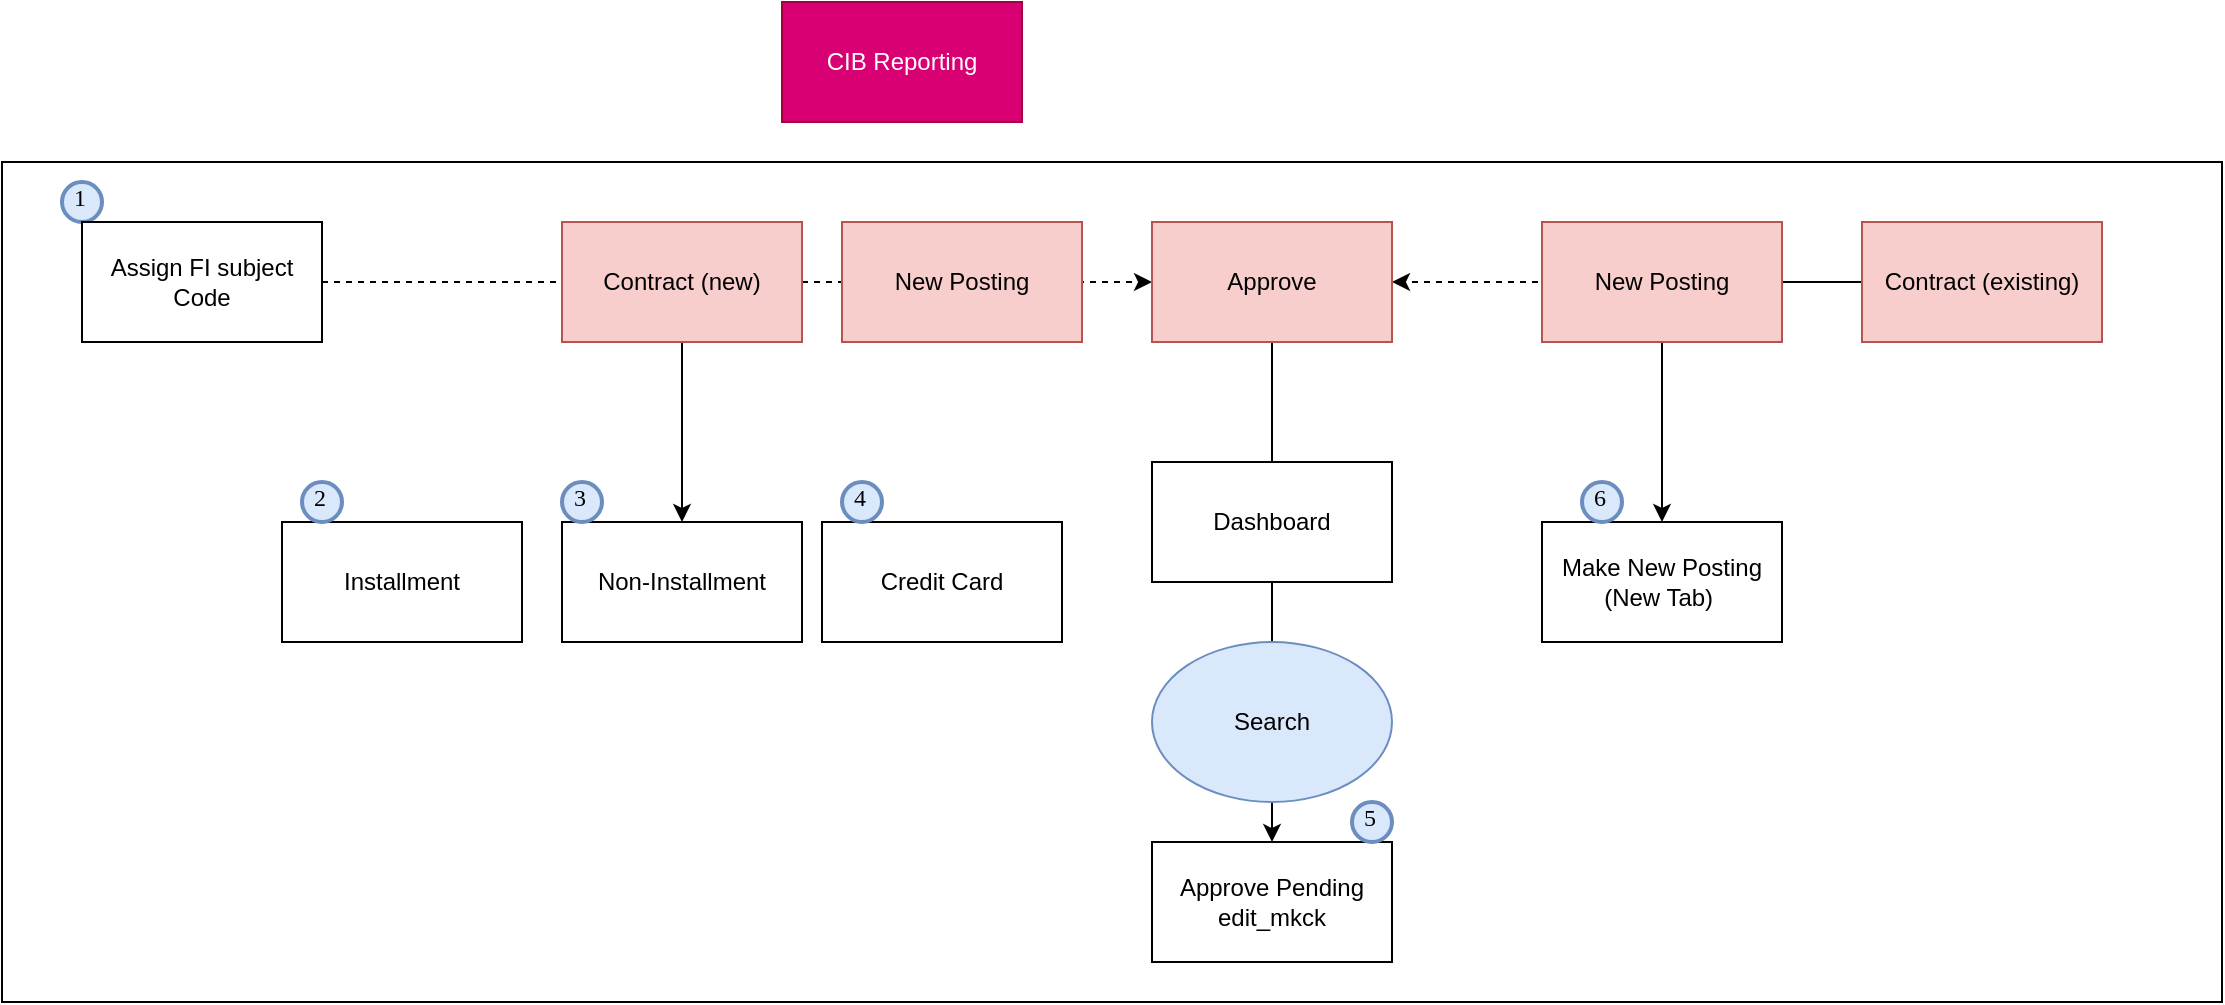 <mxfile version="22.0.4" type="github" pages="3">
  <diagram name="Page-1" id="fhtUjVtqZ9_bUFBRk7mS">
    <mxGraphModel dx="1970" dy="520" grid="1" gridSize="10" guides="1" tooltips="1" connect="1" arrows="1" fold="1" page="1" pageScale="1" pageWidth="850" pageHeight="1100" math="0" shadow="0">
      <root>
        <mxCell id="0" />
        <mxCell id="1" parent="0" />
        <mxCell id="uWUAO5jNlFo_egi_h41s-34" value="" style="rounded=0;whiteSpace=wrap;html=1;fillColor=none;" parent="1" vertex="1">
          <mxGeometry x="-210" y="130" width="1110" height="420" as="geometry" />
        </mxCell>
        <mxCell id="uWUAO5jNlFo_egi_h41s-1" value="CIB Reporting" style="rounded=0;whiteSpace=wrap;html=1;fillColor=#d80073;strokeColor=#A50040;fontColor=#ffffff;" parent="1" vertex="1">
          <mxGeometry x="180" y="50" width="120" height="60" as="geometry" />
        </mxCell>
        <mxCell id="uWUAO5jNlFo_egi_h41s-6" style="edgeStyle=orthogonalEdgeStyle;rounded=0;orthogonalLoop=1;jettySize=auto;html=1;" parent="1" source="uWUAO5jNlFo_egi_h41s-3" target="uWUAO5jNlFo_egi_h41s-7" edge="1">
          <mxGeometry relative="1" as="geometry">
            <mxPoint x="130" y="340" as="targetPoint" />
          </mxGeometry>
        </mxCell>
        <mxCell id="uWUAO5jNlFo_egi_h41s-38" style="edgeStyle=orthogonalEdgeStyle;rounded=0;orthogonalLoop=1;jettySize=auto;html=1;dashed=1;" parent="1" source="uWUAO5jNlFo_egi_h41s-3" target="uWUAO5jNlFo_egi_h41s-5" edge="1">
          <mxGeometry relative="1" as="geometry" />
        </mxCell>
        <mxCell id="uWUAO5jNlFo_egi_h41s-3" value="Contract (new)" style="rounded=0;whiteSpace=wrap;html=1;fillColor=#f8cecc;strokeColor=#b85450;" parent="1" vertex="1">
          <mxGeometry x="70" y="160" width="120" height="60" as="geometry" />
        </mxCell>
        <mxCell id="uWUAO5jNlFo_egi_h41s-10" style="edgeStyle=orthogonalEdgeStyle;rounded=0;orthogonalLoop=1;jettySize=auto;html=1;entryX=0.5;entryY=0;entryDx=0;entryDy=0;" parent="1" source="uWUAO5jNlFo_egi_h41s-4" target="uWUAO5jNlFo_egi_h41s-12" edge="1">
          <mxGeometry relative="1" as="geometry">
            <mxPoint x="750" y="320" as="targetPoint" />
          </mxGeometry>
        </mxCell>
        <mxCell id="uWUAO5jNlFo_egi_h41s-39" style="edgeStyle=orthogonalEdgeStyle;rounded=0;orthogonalLoop=1;jettySize=auto;html=1;entryX=1;entryY=0.5;entryDx=0;entryDy=0;dashed=1;" parent="1" source="uWUAO5jNlFo_egi_h41s-4" target="uWUAO5jNlFo_egi_h41s-5" edge="1">
          <mxGeometry relative="1" as="geometry" />
        </mxCell>
        <mxCell id="uWUAO5jNlFo_egi_h41s-4" value="Contract (existing)" style="rounded=0;whiteSpace=wrap;html=1;fillColor=#f8cecc;strokeColor=#b85450;" parent="1" vertex="1">
          <mxGeometry x="720" y="160" width="120" height="60" as="geometry" />
        </mxCell>
        <mxCell id="uWUAO5jNlFo_egi_h41s-15" style="edgeStyle=orthogonalEdgeStyle;rounded=0;orthogonalLoop=1;jettySize=auto;html=1;" parent="1" source="uWUAO5jNlFo_egi_h41s-5" edge="1">
          <mxGeometry relative="1" as="geometry">
            <mxPoint x="425" y="330" as="targetPoint" />
          </mxGeometry>
        </mxCell>
        <mxCell id="uWUAO5jNlFo_egi_h41s-5" value="Approve" style="rounded=0;whiteSpace=wrap;html=1;fillColor=#f8cecc;strokeColor=#b85450;" parent="1" vertex="1">
          <mxGeometry x="365" y="160" width="120" height="60" as="geometry" />
        </mxCell>
        <mxCell id="uWUAO5jNlFo_egi_h41s-7" value="Non-Installment" style="rounded=0;whiteSpace=wrap;html=1;" parent="1" vertex="1">
          <mxGeometry x="70" y="310" width="120" height="60" as="geometry" />
        </mxCell>
        <mxCell id="uWUAO5jNlFo_egi_h41s-8" value="Installment" style="rounded=0;whiteSpace=wrap;html=1;" parent="1" vertex="1">
          <mxGeometry x="-70" y="310" width="120" height="60" as="geometry" />
        </mxCell>
        <mxCell id="uWUAO5jNlFo_egi_h41s-9" value="Credit Card" style="rounded=0;whiteSpace=wrap;html=1;" parent="1" vertex="1">
          <mxGeometry x="200" y="310" width="120" height="60" as="geometry" />
        </mxCell>
        <mxCell id="uWUAO5jNlFo_egi_h41s-12" value="Make New Posting (New Tab)&amp;nbsp;" style="rounded=0;whiteSpace=wrap;html=1;" parent="1" vertex="1">
          <mxGeometry x="560" y="310" width="120" height="60" as="geometry" />
        </mxCell>
        <mxCell id="uWUAO5jNlFo_egi_h41s-17" style="edgeStyle=orthogonalEdgeStyle;rounded=0;orthogonalLoop=1;jettySize=auto;html=1;" parent="1" source="uWUAO5jNlFo_egi_h41s-16" edge="1">
          <mxGeometry relative="1" as="geometry">
            <mxPoint x="425" y="470" as="targetPoint" />
          </mxGeometry>
        </mxCell>
        <mxCell id="uWUAO5jNlFo_egi_h41s-16" value="Dashboard" style="rounded=0;whiteSpace=wrap;html=1;" parent="1" vertex="1">
          <mxGeometry x="365" y="280" width="120" height="60" as="geometry" />
        </mxCell>
        <mxCell id="uWUAO5jNlFo_egi_h41s-19" value="Approve Pending&lt;br&gt;edit_mkck" style="rounded=0;whiteSpace=wrap;html=1;" parent="1" vertex="1">
          <mxGeometry x="365" y="470" width="120" height="60" as="geometry" />
        </mxCell>
        <mxCell id="uWUAO5jNlFo_egi_h41s-21" value="Search" style="ellipse;whiteSpace=wrap;html=1;fillColor=#dae8fc;strokeColor=#6c8ebf;" parent="1" vertex="1">
          <mxGeometry x="365" y="370" width="120" height="80" as="geometry" />
        </mxCell>
        <mxCell id="uWUAO5jNlFo_egi_h41s-22" value="1" style="ellipse;whiteSpace=wrap;html=1;aspect=fixed;strokeWidth=2;fontFamily=Tahoma;spacingBottom=4;spacingRight=2;strokeColor=#6c8ebf;fillColor=#dae8fc;" parent="1" vertex="1">
          <mxGeometry x="-180" y="140" width="20" height="20" as="geometry" />
        </mxCell>
        <mxCell id="uWUAO5jNlFo_egi_h41s-23" value="2" style="ellipse;whiteSpace=wrap;html=1;aspect=fixed;strokeWidth=2;fontFamily=Tahoma;spacingBottom=4;spacingRight=2;strokeColor=#6c8ebf;fillColor=#dae8fc;" parent="1" vertex="1">
          <mxGeometry x="-60" y="290" width="20" height="20" as="geometry" />
        </mxCell>
        <mxCell id="uWUAO5jNlFo_egi_h41s-24" value="3" style="ellipse;whiteSpace=wrap;html=1;aspect=fixed;strokeWidth=2;fontFamily=Tahoma;spacingBottom=4;spacingRight=2;strokeColor=#6c8ebf;fillColor=#dae8fc;" parent="1" vertex="1">
          <mxGeometry x="70" y="290" width="20" height="20" as="geometry" />
        </mxCell>
        <mxCell id="uWUAO5jNlFo_egi_h41s-26" value="Assign FI subject Code" style="rounded=0;whiteSpace=wrap;html=1;" parent="1" vertex="1">
          <mxGeometry x="-170" y="160" width="120" height="60" as="geometry" />
        </mxCell>
        <mxCell id="uWUAO5jNlFo_egi_h41s-30" value="4" style="ellipse;whiteSpace=wrap;html=1;aspect=fixed;strokeWidth=2;fontFamily=Tahoma;spacingBottom=4;spacingRight=2;strokeColor=#6c8ebf;fillColor=#dae8fc;" parent="1" vertex="1">
          <mxGeometry x="210" y="290" width="20" height="20" as="geometry" />
        </mxCell>
        <mxCell id="uWUAO5jNlFo_egi_h41s-31" value="5" style="ellipse;whiteSpace=wrap;html=1;aspect=fixed;strokeWidth=2;fontFamily=Tahoma;spacingBottom=4;spacingRight=2;strokeColor=#6c8ebf;fillColor=#dae8fc;" parent="1" vertex="1">
          <mxGeometry x="465" y="450" width="20" height="20" as="geometry" />
        </mxCell>
        <mxCell id="uWUAO5jNlFo_egi_h41s-32" value="6" style="ellipse;whiteSpace=wrap;html=1;aspect=fixed;strokeWidth=2;fontFamily=Tahoma;spacingBottom=4;spacingRight=2;strokeColor=#6c8ebf;fillColor=#dae8fc;" parent="1" vertex="1">
          <mxGeometry x="580" y="290" width="20" height="20" as="geometry" />
        </mxCell>
        <mxCell id="uWUAO5jNlFo_egi_h41s-33" value="" style="endArrow=none;dashed=1;html=1;rounded=0;entryX=0;entryY=0.5;entryDx=0;entryDy=0;" parent="1" source="uWUAO5jNlFo_egi_h41s-26" target="uWUAO5jNlFo_egi_h41s-3" edge="1">
          <mxGeometry width="50" height="50" relative="1" as="geometry">
            <mxPoint x="70" y="210" as="sourcePoint" />
            <mxPoint x="120" y="160" as="targetPoint" />
          </mxGeometry>
        </mxCell>
        <mxCell id="24rbNFWpcxhttXY0xdk7-1" value="New Posting" style="rounded=0;whiteSpace=wrap;html=1;fillColor=#f8cecc;strokeColor=#b85450;" parent="1" vertex="1">
          <mxGeometry x="210" y="160" width="120" height="60" as="geometry" />
        </mxCell>
        <mxCell id="24rbNFWpcxhttXY0xdk7-2" value="New Posting" style="rounded=0;whiteSpace=wrap;html=1;fillColor=#f8cecc;strokeColor=#b85450;" parent="1" vertex="1">
          <mxGeometry x="560" y="160" width="120" height="60" as="geometry" />
        </mxCell>
      </root>
    </mxGraphModel>
  </diagram>
  <diagram id="x7sqzDaaolZmaAPxvqsL" name="db">
    <mxGraphModel dx="3736" dy="945" grid="1" gridSize="10" guides="1" tooltips="1" connect="1" arrows="1" fold="1" page="1" pageScale="1" pageWidth="850" pageHeight="1100" math="0" shadow="0">
      <root>
        <mxCell id="0" />
        <mxCell id="1" parent="0" />
        <mxCell id="KnhFxZ9gaHy9DgtE6Yb2-1" value="RPA_CIB_Reporting_New_Contract_Info" style="shape=table;startSize=30;container=1;collapsible=1;childLayout=tableLayout;fixedRows=1;rowLines=0;fontStyle=1;align=center;resizeLast=1;html=1;" parent="1" vertex="1">
          <mxGeometry x="-370" y="20" width="380" height="540" as="geometry" />
        </mxCell>
        <mxCell id="KnhFxZ9gaHy9DgtE6Yb2-58" style="shape=tableRow;horizontal=0;startSize=0;swimlaneHead=0;swimlaneBody=0;fillColor=none;collapsible=0;dropTarget=0;points=[[0,0.5],[1,0.5]];portConstraint=eastwest;top=0;left=0;right=0;bottom=1;" parent="KnhFxZ9gaHy9DgtE6Yb2-1" vertex="1">
          <mxGeometry y="30" width="380" height="30" as="geometry" />
        </mxCell>
        <mxCell id="KnhFxZ9gaHy9DgtE6Yb2-59" value="PK" style="shape=partialRectangle;connectable=0;fillColor=none;top=0;left=0;bottom=0;right=0;fontStyle=1;overflow=hidden;whiteSpace=wrap;html=1;" parent="KnhFxZ9gaHy9DgtE6Yb2-58" vertex="1">
          <mxGeometry width="30" height="30" as="geometry">
            <mxRectangle width="30" height="30" as="alternateBounds" />
          </mxGeometry>
        </mxCell>
        <mxCell id="KnhFxZ9gaHy9DgtE6Yb2-60" value="UniqueID" style="shape=partialRectangle;connectable=0;fillColor=none;top=0;left=0;bottom=0;right=0;align=left;spacingLeft=6;fontStyle=5;overflow=hidden;whiteSpace=wrap;html=1;" parent="KnhFxZ9gaHy9DgtE6Yb2-58" vertex="1">
          <mxGeometry x="30" width="240" height="30" as="geometry">
            <mxRectangle width="240" height="30" as="alternateBounds" />
          </mxGeometry>
        </mxCell>
        <mxCell id="KnhFxZ9gaHy9DgtE6Yb2-106" value="" style="shape=partialRectangle;connectable=0;fillColor=none;top=0;left=0;bottom=0;right=0;align=left;spacingLeft=6;fontStyle=5;overflow=hidden;whiteSpace=wrap;html=1;" parent="KnhFxZ9gaHy9DgtE6Yb2-58" vertex="1">
          <mxGeometry x="270" width="110" height="30" as="geometry">
            <mxRectangle width="110" height="30" as="alternateBounds" />
          </mxGeometry>
        </mxCell>
        <mxCell id="KnhFxZ9gaHy9DgtE6Yb2-55" style="shape=tableRow;horizontal=0;startSize=0;swimlaneHead=0;swimlaneBody=0;fillColor=none;collapsible=0;dropTarget=0;points=[[0,0.5],[1,0.5]];portConstraint=eastwest;top=0;left=0;right=0;bottom=1;" parent="KnhFxZ9gaHy9DgtE6Yb2-1" vertex="1">
          <mxGeometry y="60" width="380" height="30" as="geometry" />
        </mxCell>
        <mxCell id="KnhFxZ9gaHy9DgtE6Yb2-56" style="shape=partialRectangle;connectable=0;fillColor=none;top=0;left=0;bottom=0;right=0;fontStyle=1;overflow=hidden;whiteSpace=wrap;html=1;" parent="KnhFxZ9gaHy9DgtE6Yb2-55" vertex="1">
          <mxGeometry width="30" height="30" as="geometry">
            <mxRectangle width="30" height="30" as="alternateBounds" />
          </mxGeometry>
        </mxCell>
        <mxCell id="KnhFxZ9gaHy9DgtE6Yb2-57" value="Status" style="shape=partialRectangle;connectable=0;fillColor=none;top=0;left=0;bottom=0;right=0;align=left;spacingLeft=6;fontStyle=5;overflow=hidden;whiteSpace=wrap;html=1;" parent="KnhFxZ9gaHy9DgtE6Yb2-55" vertex="1">
          <mxGeometry x="30" width="240" height="30" as="geometry">
            <mxRectangle width="240" height="30" as="alternateBounds" />
          </mxGeometry>
        </mxCell>
        <mxCell id="KnhFxZ9gaHy9DgtE6Yb2-107" value="ST007, ST003-ST005" style="shape=partialRectangle;connectable=0;fillColor=none;top=0;left=0;bottom=0;right=0;align=left;spacingLeft=6;fontStyle=5;overflow=hidden;whiteSpace=wrap;html=1;" parent="KnhFxZ9gaHy9DgtE6Yb2-55" vertex="1">
          <mxGeometry x="270" width="110" height="30" as="geometry">
            <mxRectangle width="110" height="30" as="alternateBounds" />
          </mxGeometry>
        </mxCell>
        <mxCell id="KnhFxZ9gaHy9DgtE6Yb2-2" value="" style="shape=tableRow;horizontal=0;startSize=0;swimlaneHead=0;swimlaneBody=0;fillColor=none;collapsible=0;dropTarget=0;points=[[0,0.5],[1,0.5]];portConstraint=eastwest;top=0;left=0;right=0;bottom=1;" parent="KnhFxZ9gaHy9DgtE6Yb2-1" vertex="1">
          <mxGeometry y="90" width="380" height="30" as="geometry" />
        </mxCell>
        <mxCell id="KnhFxZ9gaHy9DgtE6Yb2-3" value="" style="shape=partialRectangle;connectable=0;fillColor=none;top=0;left=0;bottom=0;right=0;fontStyle=1;overflow=hidden;whiteSpace=wrap;html=1;" parent="KnhFxZ9gaHy9DgtE6Yb2-2" vertex="1">
          <mxGeometry width="30" height="30" as="geometry">
            <mxRectangle width="30" height="30" as="alternateBounds" />
          </mxGeometry>
        </mxCell>
        <mxCell id="KnhFxZ9gaHy9DgtE6Yb2-4" value="Remarks" style="shape=partialRectangle;connectable=0;fillColor=none;top=0;left=0;bottom=0;right=0;align=left;spacingLeft=6;fontStyle=5;overflow=hidden;whiteSpace=wrap;html=1;" parent="KnhFxZ9gaHy9DgtE6Yb2-2" vertex="1">
          <mxGeometry x="30" width="240" height="30" as="geometry">
            <mxRectangle width="240" height="30" as="alternateBounds" />
          </mxGeometry>
        </mxCell>
        <mxCell id="KnhFxZ9gaHy9DgtE6Yb2-108" value="" style="shape=partialRectangle;connectable=0;fillColor=none;top=0;left=0;bottom=0;right=0;align=left;spacingLeft=6;fontStyle=5;overflow=hidden;whiteSpace=wrap;html=1;" parent="KnhFxZ9gaHy9DgtE6Yb2-2" vertex="1">
          <mxGeometry x="270" width="110" height="30" as="geometry">
            <mxRectangle width="110" height="30" as="alternateBounds" />
          </mxGeometry>
        </mxCell>
        <mxCell id="KnhFxZ9gaHy9DgtE6Yb2-67" style="shape=tableRow;horizontal=0;startSize=0;swimlaneHead=0;swimlaneBody=0;fillColor=none;collapsible=0;dropTarget=0;points=[[0,0.5],[1,0.5]];portConstraint=eastwest;top=0;left=0;right=0;bottom=1;" parent="KnhFxZ9gaHy9DgtE6Yb2-1" vertex="1">
          <mxGeometry y="120" width="380" height="30" as="geometry" />
        </mxCell>
        <mxCell id="KnhFxZ9gaHy9DgtE6Yb2-68" value="R" style="shape=partialRectangle;connectable=0;fillColor=none;top=0;left=0;bottom=0;right=0;fontStyle=1;overflow=hidden;whiteSpace=wrap;html=1;" parent="KnhFxZ9gaHy9DgtE6Yb2-67" vertex="1">
          <mxGeometry width="30" height="30" as="geometry">
            <mxRectangle width="30" height="30" as="alternateBounds" />
          </mxGeometry>
        </mxCell>
        <mxCell id="KnhFxZ9gaHy9DgtE6Yb2-69" value="Subject_Code" style="shape=partialRectangle;connectable=0;fillColor=none;top=0;left=0;bottom=0;right=0;align=left;spacingLeft=6;fontStyle=5;overflow=hidden;whiteSpace=wrap;html=1;" parent="KnhFxZ9gaHy9DgtE6Yb2-67" vertex="1">
          <mxGeometry x="30" width="240" height="30" as="geometry">
            <mxRectangle width="240" height="30" as="alternateBounds" />
          </mxGeometry>
        </mxCell>
        <mxCell id="KnhFxZ9gaHy9DgtE6Yb2-109" value="text" style="shape=partialRectangle;connectable=0;fillColor=none;top=0;left=0;bottom=0;right=0;align=left;spacingLeft=6;fontStyle=5;overflow=hidden;whiteSpace=wrap;html=1;" parent="KnhFxZ9gaHy9DgtE6Yb2-67" vertex="1">
          <mxGeometry x="270" width="110" height="30" as="geometry">
            <mxRectangle width="110" height="30" as="alternateBounds" />
          </mxGeometry>
        </mxCell>
        <mxCell id="KnhFxZ9gaHy9DgtE6Yb2-70" style="shape=tableRow;horizontal=0;startSize=0;swimlaneHead=0;swimlaneBody=0;fillColor=none;collapsible=0;dropTarget=0;points=[[0,0.5],[1,0.5]];portConstraint=eastwest;top=0;left=0;right=0;bottom=1;" parent="KnhFxZ9gaHy9DgtE6Yb2-1" vertex="1">
          <mxGeometry y="150" width="380" height="30" as="geometry" />
        </mxCell>
        <mxCell id="KnhFxZ9gaHy9DgtE6Yb2-71" value="Conf." style="shape=partialRectangle;connectable=0;fillColor=none;top=0;left=0;bottom=0;right=0;fontStyle=1;overflow=hidden;whiteSpace=wrap;html=1;" parent="KnhFxZ9gaHy9DgtE6Yb2-70" vertex="1">
          <mxGeometry width="30" height="30" as="geometry">
            <mxRectangle width="30" height="30" as="alternateBounds" />
          </mxGeometry>
        </mxCell>
        <mxCell id="KnhFxZ9gaHy9DgtE6Yb2-72" value="Contract Type" style="shape=partialRectangle;connectable=0;fillColor=none;top=0;left=0;bottom=0;right=0;align=left;spacingLeft=6;fontStyle=5;overflow=hidden;whiteSpace=wrap;html=1;" parent="KnhFxZ9gaHy9DgtE6Yb2-70" vertex="1">
          <mxGeometry x="30" width="240" height="30" as="geometry">
            <mxRectangle width="240" height="30" as="alternateBounds" />
          </mxGeometry>
        </mxCell>
        <mxCell id="KnhFxZ9gaHy9DgtE6Yb2-110" value="enum(3 Types)" style="shape=partialRectangle;connectable=0;fillColor=none;top=0;left=0;bottom=0;right=0;align=left;spacingLeft=6;fontStyle=5;overflow=hidden;whiteSpace=wrap;html=1;" parent="KnhFxZ9gaHy9DgtE6Yb2-70" vertex="1">
          <mxGeometry x="270" width="110" height="30" as="geometry">
            <mxRectangle width="110" height="30" as="alternateBounds" />
          </mxGeometry>
        </mxCell>
        <mxCell id="KnhFxZ9gaHy9DgtE6Yb2-73" style="shape=tableRow;horizontal=0;startSize=0;swimlaneHead=0;swimlaneBody=0;fillColor=none;collapsible=0;dropTarget=0;points=[[0,0.5],[1,0.5]];portConstraint=eastwest;top=0;left=0;right=0;bottom=1;" parent="KnhFxZ9gaHy9DgtE6Yb2-1" vertex="1">
          <mxGeometry y="180" width="380" height="30" as="geometry" />
        </mxCell>
        <mxCell id="KnhFxZ9gaHy9DgtE6Yb2-74" value="R" style="shape=partialRectangle;connectable=0;fillColor=none;top=0;left=0;bottom=0;right=0;fontStyle=1;overflow=hidden;whiteSpace=wrap;html=1;" parent="KnhFxZ9gaHy9DgtE6Yb2-73" vertex="1">
          <mxGeometry width="30" height="30" as="geometry">
            <mxRectangle width="30" height="30" as="alternateBounds" />
          </mxGeometry>
        </mxCell>
        <mxCell id="KnhFxZ9gaHy9DgtE6Yb2-75" value="SubType" style="shape=partialRectangle;connectable=0;fillColor=none;top=0;left=0;bottom=0;right=0;align=left;spacingLeft=6;fontStyle=5;overflow=hidden;whiteSpace=wrap;html=1;" parent="KnhFxZ9gaHy9DgtE6Yb2-73" vertex="1">
          <mxGeometry x="30" width="240" height="30" as="geometry">
            <mxRectangle width="240" height="30" as="alternateBounds" />
          </mxGeometry>
        </mxCell>
        <mxCell id="KnhFxZ9gaHy9DgtE6Yb2-111" value="Dropdown" style="shape=partialRectangle;connectable=0;fillColor=none;top=0;left=0;bottom=0;right=0;align=left;spacingLeft=6;fontStyle=5;overflow=hidden;whiteSpace=wrap;html=1;" parent="KnhFxZ9gaHy9DgtE6Yb2-73" vertex="1">
          <mxGeometry x="270" width="110" height="30" as="geometry">
            <mxRectangle width="110" height="30" as="alternateBounds" />
          </mxGeometry>
        </mxCell>
        <mxCell id="KnhFxZ9gaHy9DgtE6Yb2-76" style="shape=tableRow;horizontal=0;startSize=0;swimlaneHead=0;swimlaneBody=0;fillColor=none;collapsible=0;dropTarget=0;points=[[0,0.5],[1,0.5]];portConstraint=eastwest;top=0;left=0;right=0;bottom=1;" parent="KnhFxZ9gaHy9DgtE6Yb2-1" vertex="1">
          <mxGeometry y="210" width="380" height="30" as="geometry" />
        </mxCell>
        <mxCell id="KnhFxZ9gaHy9DgtE6Yb2-77" value="R/W" style="shape=partialRectangle;connectable=0;fillColor=none;top=0;left=0;bottom=0;right=0;fontStyle=1;overflow=hidden;whiteSpace=wrap;html=1;" parent="KnhFxZ9gaHy9DgtE6Yb2-76" vertex="1">
          <mxGeometry width="30" height="30" as="geometry">
            <mxRectangle width="30" height="30" as="alternateBounds" />
          </mxGeometry>
        </mxCell>
        <mxCell id="KnhFxZ9gaHy9DgtE6Yb2-78" value="F.i. Contract Code&amp;nbsp;" style="shape=partialRectangle;connectable=0;fillColor=none;top=0;left=0;bottom=0;right=0;align=left;spacingLeft=6;fontStyle=5;overflow=hidden;whiteSpace=wrap;html=1;" parent="KnhFxZ9gaHy9DgtE6Yb2-76" vertex="1">
          <mxGeometry x="30" width="240" height="30" as="geometry">
            <mxRectangle width="240" height="30" as="alternateBounds" />
          </mxGeometry>
        </mxCell>
        <mxCell id="KnhFxZ9gaHy9DgtE6Yb2-112" value="text" style="shape=partialRectangle;connectable=0;fillColor=none;top=0;left=0;bottom=0;right=0;align=left;spacingLeft=6;fontStyle=5;overflow=hidden;whiteSpace=wrap;html=1;" parent="KnhFxZ9gaHy9DgtE6Yb2-76" vertex="1">
          <mxGeometry x="270" width="110" height="30" as="geometry">
            <mxRectangle width="110" height="30" as="alternateBounds" />
          </mxGeometry>
        </mxCell>
        <mxCell id="KnhFxZ9gaHy9DgtE6Yb2-79" style="shape=tableRow;horizontal=0;startSize=0;swimlaneHead=0;swimlaneBody=0;fillColor=none;collapsible=0;dropTarget=0;points=[[0,0.5],[1,0.5]];portConstraint=eastwest;top=0;left=0;right=0;bottom=1;" parent="KnhFxZ9gaHy9DgtE6Yb2-1" vertex="1">
          <mxGeometry y="240" width="380" height="30" as="geometry" />
        </mxCell>
        <mxCell id="KnhFxZ9gaHy9DgtE6Yb2-80" style="shape=partialRectangle;connectable=0;fillColor=none;top=0;left=0;bottom=0;right=0;fontStyle=1;overflow=hidden;whiteSpace=wrap;html=1;" parent="KnhFxZ9gaHy9DgtE6Yb2-79" vertex="1">
          <mxGeometry width="30" height="30" as="geometry">
            <mxRectangle width="30" height="30" as="alternateBounds" />
          </mxGeometry>
        </mxCell>
        <mxCell id="KnhFxZ9gaHy9DgtE6Yb2-81" value="Periodicity Of_Payment" style="shape=partialRectangle;connectable=0;fillColor=none;top=0;left=0;bottom=0;right=0;align=left;spacingLeft=6;fontStyle=5;overflow=hidden;whiteSpace=wrap;html=1;" parent="KnhFxZ9gaHy9DgtE6Yb2-79" vertex="1">
          <mxGeometry x="30" width="240" height="30" as="geometry">
            <mxRectangle width="240" height="30" as="alternateBounds" />
          </mxGeometry>
        </mxCell>
        <mxCell id="KnhFxZ9gaHy9DgtE6Yb2-113" value="Dropdown" style="shape=partialRectangle;connectable=0;fillColor=none;top=0;left=0;bottom=0;right=0;align=left;spacingLeft=6;fontStyle=5;overflow=hidden;whiteSpace=wrap;html=1;" parent="KnhFxZ9gaHy9DgtE6Yb2-79" vertex="1">
          <mxGeometry x="270" width="110" height="30" as="geometry">
            <mxRectangle width="110" height="30" as="alternateBounds" />
          </mxGeometry>
        </mxCell>
        <mxCell id="KnhFxZ9gaHy9DgtE6Yb2-82" style="shape=tableRow;horizontal=0;startSize=0;swimlaneHead=0;swimlaneBody=0;fillColor=none;collapsible=0;dropTarget=0;points=[[0,0.5],[1,0.5]];portConstraint=eastwest;top=0;left=0;right=0;bottom=1;" parent="KnhFxZ9gaHy9DgtE6Yb2-1" vertex="1">
          <mxGeometry y="270" width="380" height="30" as="geometry" />
        </mxCell>
        <mxCell id="KnhFxZ9gaHy9DgtE6Yb2-83" style="shape=partialRectangle;connectable=0;fillColor=none;top=0;left=0;bottom=0;right=0;fontStyle=1;overflow=hidden;whiteSpace=wrap;html=1;" parent="KnhFxZ9gaHy9DgtE6Yb2-82" vertex="1">
          <mxGeometry width="30" height="30" as="geometry">
            <mxRectangle width="30" height="30" as="alternateBounds" />
          </mxGeometry>
        </mxCell>
        <mxCell id="KnhFxZ9gaHy9DgtE6Yb2-84" value="Security_Type" style="shape=partialRectangle;connectable=0;fillColor=none;top=0;left=0;bottom=0;right=0;align=left;spacingLeft=6;fontStyle=5;overflow=hidden;whiteSpace=wrap;html=1;" parent="KnhFxZ9gaHy9DgtE6Yb2-82" vertex="1">
          <mxGeometry x="30" width="240" height="30" as="geometry">
            <mxRectangle width="240" height="30" as="alternateBounds" />
          </mxGeometry>
        </mxCell>
        <mxCell id="KnhFxZ9gaHy9DgtE6Yb2-114" value="Dropdown" style="shape=partialRectangle;connectable=0;fillColor=none;top=0;left=0;bottom=0;right=0;align=left;spacingLeft=6;fontStyle=5;overflow=hidden;whiteSpace=wrap;html=1;" parent="KnhFxZ9gaHy9DgtE6Yb2-82" vertex="1">
          <mxGeometry x="270" width="110" height="30" as="geometry">
            <mxRectangle width="110" height="30" as="alternateBounds" />
          </mxGeometry>
        </mxCell>
        <mxCell id="KnhFxZ9gaHy9DgtE6Yb2-85" style="shape=tableRow;horizontal=0;startSize=0;swimlaneHead=0;swimlaneBody=0;fillColor=none;collapsible=0;dropTarget=0;points=[[0,0.5],[1,0.5]];portConstraint=eastwest;top=0;left=0;right=0;bottom=1;" parent="KnhFxZ9gaHy9DgtE6Yb2-1" vertex="1">
          <mxGeometry y="300" width="380" height="30" as="geometry" />
        </mxCell>
        <mxCell id="KnhFxZ9gaHy9DgtE6Yb2-86" style="shape=partialRectangle;connectable=0;fillColor=none;top=0;left=0;bottom=0;right=0;fontStyle=1;overflow=hidden;whiteSpace=wrap;html=1;" parent="KnhFxZ9gaHy9DgtE6Yb2-85" vertex="1">
          <mxGeometry width="30" height="30" as="geometry">
            <mxRectangle width="30" height="30" as="alternateBounds" />
          </mxGeometry>
        </mxCell>
        <mxCell id="KnhFxZ9gaHy9DgtE6Yb2-87" value="&lt;label style=&quot;box-sizing: border-box; display: inline-block; margin-bottom: 0.5rem; color: rgb(33, 37, 41); font-family: &amp;quot;Source Sans Pro&amp;quot;, -apple-system, BlinkMacSystemFont, &amp;quot;Segoe UI&amp;quot;, Roboto, &amp;quot;Helvetica Neue&amp;quot;, Arial, sans-serif, &amp;quot;Apple Color Emoji&amp;quot;, &amp;quot;Segoe UI Emoji&amp;quot;, &amp;quot;Segoe UI Symbol&amp;quot;; background-color: rgb(255, 255, 255);&quot; for=&quot;flag_subsidized_credit&quot;&gt;Flag Subsidized Credit&lt;/label&gt;" style="shape=partialRectangle;connectable=0;fillColor=none;top=0;left=0;bottom=0;right=0;align=left;spacingLeft=6;fontStyle=5;overflow=hidden;whiteSpace=wrap;html=1;" parent="KnhFxZ9gaHy9DgtE6Yb2-85" vertex="1">
          <mxGeometry x="30" width="240" height="30" as="geometry">
            <mxRectangle width="240" height="30" as="alternateBounds" />
          </mxGeometry>
        </mxCell>
        <mxCell id="KnhFxZ9gaHy9DgtE6Yb2-115" value="Y/N" style="shape=partialRectangle;connectable=0;fillColor=none;top=0;left=0;bottom=0;right=0;align=left;spacingLeft=6;fontStyle=5;overflow=hidden;whiteSpace=wrap;html=1;" parent="KnhFxZ9gaHy9DgtE6Yb2-85" vertex="1">
          <mxGeometry x="270" width="110" height="30" as="geometry">
            <mxRectangle width="110" height="30" as="alternateBounds" />
          </mxGeometry>
        </mxCell>
        <mxCell id="KnhFxZ9gaHy9DgtE6Yb2-103" style="shape=tableRow;horizontal=0;startSize=0;swimlaneHead=0;swimlaneBody=0;fillColor=none;collapsible=0;dropTarget=0;points=[[0,0.5],[1,0.5]];portConstraint=eastwest;top=0;left=0;right=0;bottom=1;" parent="KnhFxZ9gaHy9DgtE6Yb2-1" vertex="1">
          <mxGeometry y="330" width="380" height="30" as="geometry" />
        </mxCell>
        <mxCell id="KnhFxZ9gaHy9DgtE6Yb2-104" style="shape=partialRectangle;connectable=0;fillColor=none;top=0;left=0;bottom=0;right=0;fontStyle=1;overflow=hidden;whiteSpace=wrap;html=1;" parent="KnhFxZ9gaHy9DgtE6Yb2-103" vertex="1">
          <mxGeometry width="30" height="30" as="geometry">
            <mxRectangle width="30" height="30" as="alternateBounds" />
          </mxGeometry>
        </mxCell>
        <mxCell id="KnhFxZ9gaHy9DgtE6Yb2-105" value="&lt;label style=&quot;box-sizing: border-box; display: inline-block; margin-bottom: 0.5rem; color: rgb(33, 37, 41); font-family: &amp;quot;Source Sans Pro&amp;quot;, -apple-system, BlinkMacSystemFont, &amp;quot;Segoe UI&amp;quot;, Roboto, &amp;quot;Helvetica Neue&amp;quot;, Arial, sans-serif, &amp;quot;Apple Color Emoji&amp;quot;, &amp;quot;Segoe UI Emoji&amp;quot;, &amp;quot;Segoe UI Symbol&amp;quot;; background-color: rgb(255, 255, 255);&quot; for=&quot;_flag_pre_finance_of_loan&quot;&gt;Flag Pre-finance of Loan&lt;/label&gt;" style="shape=partialRectangle;connectable=0;fillColor=none;top=0;left=0;bottom=0;right=0;align=left;spacingLeft=6;fontStyle=5;overflow=hidden;whiteSpace=wrap;html=1;" parent="KnhFxZ9gaHy9DgtE6Yb2-103" vertex="1">
          <mxGeometry x="30" width="240" height="30" as="geometry">
            <mxRectangle width="240" height="30" as="alternateBounds" />
          </mxGeometry>
        </mxCell>
        <mxCell id="KnhFxZ9gaHy9DgtE6Yb2-116" value="Y/N" style="shape=partialRectangle;connectable=0;fillColor=none;top=0;left=0;bottom=0;right=0;align=left;spacingLeft=6;fontStyle=5;overflow=hidden;whiteSpace=wrap;html=1;" parent="KnhFxZ9gaHy9DgtE6Yb2-103" vertex="1">
          <mxGeometry x="270" width="110" height="30" as="geometry">
            <mxRectangle width="110" height="30" as="alternateBounds" />
          </mxGeometry>
        </mxCell>
        <mxCell id="KnhFxZ9gaHy9DgtE6Yb2-100" style="shape=tableRow;horizontal=0;startSize=0;swimlaneHead=0;swimlaneBody=0;fillColor=none;collapsible=0;dropTarget=0;points=[[0,0.5],[1,0.5]];portConstraint=eastwest;top=0;left=0;right=0;bottom=1;" parent="KnhFxZ9gaHy9DgtE6Yb2-1" vertex="1">
          <mxGeometry y="360" width="380" height="30" as="geometry" />
        </mxCell>
        <mxCell id="KnhFxZ9gaHy9DgtE6Yb2-101" style="shape=partialRectangle;connectable=0;fillColor=none;top=0;left=0;bottom=0;right=0;fontStyle=1;overflow=hidden;whiteSpace=wrap;html=1;" parent="KnhFxZ9gaHy9DgtE6Yb2-100" vertex="1">
          <mxGeometry width="30" height="30" as="geometry">
            <mxRectangle width="30" height="30" as="alternateBounds" />
          </mxGeometry>
        </mxCell>
        <mxCell id="KnhFxZ9gaHy9DgtE6Yb2-102" value="&lt;label style=&quot;box-sizing: border-box; display: inline-block; margin-bottom: 0.5rem; color: rgb(33, 37, 41); font-family: &amp;quot;Source Sans Pro&amp;quot;, -apple-system, BlinkMacSystemFont, &amp;quot;Segoe UI&amp;quot;, Roboto, &amp;quot;Helvetica Neue&amp;quot;, Arial, sans-serif, &amp;quot;Apple Color Emoji&amp;quot;, &amp;quot;Segoe UI Emoji&amp;quot;, &amp;quot;Segoe UI Symbol&amp;quot;; background-color: rgb(255, 255, 255);&quot; for=&quot;_code_reorganized_credit&quot;&gt;Code Reorganized Credit&lt;/label&gt;" style="shape=partialRectangle;connectable=0;fillColor=none;top=0;left=0;bottom=0;right=0;align=left;spacingLeft=6;fontStyle=5;overflow=hidden;whiteSpace=wrap;html=1;" parent="KnhFxZ9gaHy9DgtE6Yb2-100" vertex="1">
          <mxGeometry x="30" width="240" height="30" as="geometry">
            <mxRectangle width="240" height="30" as="alternateBounds" />
          </mxGeometry>
        </mxCell>
        <mxCell id="KnhFxZ9gaHy9DgtE6Yb2-117" value="Y/N" style="shape=partialRectangle;connectable=0;fillColor=none;top=0;left=0;bottom=0;right=0;align=left;spacingLeft=6;fontStyle=5;overflow=hidden;whiteSpace=wrap;html=1;" parent="KnhFxZ9gaHy9DgtE6Yb2-100" vertex="1">
          <mxGeometry x="270" width="110" height="30" as="geometry">
            <mxRectangle width="110" height="30" as="alternateBounds" />
          </mxGeometry>
        </mxCell>
        <mxCell id="KnhFxZ9gaHy9DgtE6Yb2-97" style="shape=tableRow;horizontal=0;startSize=0;swimlaneHead=0;swimlaneBody=0;fillColor=none;collapsible=0;dropTarget=0;points=[[0,0.5],[1,0.5]];portConstraint=eastwest;top=0;left=0;right=0;bottom=1;" parent="KnhFxZ9gaHy9DgtE6Yb2-1" vertex="1">
          <mxGeometry y="390" width="380" height="30" as="geometry" />
        </mxCell>
        <mxCell id="KnhFxZ9gaHy9DgtE6Yb2-98" style="shape=partialRectangle;connectable=0;fillColor=none;top=0;left=0;bottom=0;right=0;fontStyle=1;overflow=hidden;whiteSpace=wrap;html=1;" parent="KnhFxZ9gaHy9DgtE6Yb2-97" vertex="1">
          <mxGeometry width="30" height="30" as="geometry">
            <mxRectangle width="30" height="30" as="alternateBounds" />
          </mxGeometry>
        </mxCell>
        <mxCell id="KnhFxZ9gaHy9DgtE6Yb2-99" value="isSME" style="shape=partialRectangle;connectable=0;fillColor=none;top=0;left=0;bottom=0;right=0;align=left;spacingLeft=6;fontStyle=5;overflow=hidden;whiteSpace=wrap;html=1;" parent="KnhFxZ9gaHy9DgtE6Yb2-97" vertex="1">
          <mxGeometry x="30" width="240" height="30" as="geometry">
            <mxRectangle width="240" height="30" as="alternateBounds" />
          </mxGeometry>
        </mxCell>
        <mxCell id="KnhFxZ9gaHy9DgtE6Yb2-118" value="Y/N&lt;br&gt;" style="shape=partialRectangle;connectable=0;fillColor=none;top=0;left=0;bottom=0;right=0;align=left;spacingLeft=6;fontStyle=5;overflow=hidden;whiteSpace=wrap;html=1;" parent="KnhFxZ9gaHy9DgtE6Yb2-97" vertex="1">
          <mxGeometry x="270" width="110" height="30" as="geometry">
            <mxRectangle width="110" height="30" as="alternateBounds" />
          </mxGeometry>
        </mxCell>
        <mxCell id="KnhFxZ9gaHy9DgtE6Yb2-94" style="shape=tableRow;horizontal=0;startSize=0;swimlaneHead=0;swimlaneBody=0;fillColor=none;collapsible=0;dropTarget=0;points=[[0,0.5],[1,0.5]];portConstraint=eastwest;top=0;left=0;right=0;bottom=1;" parent="KnhFxZ9gaHy9DgtE6Yb2-1" vertex="1">
          <mxGeometry y="420" width="380" height="30" as="geometry" />
        </mxCell>
        <mxCell id="KnhFxZ9gaHy9DgtE6Yb2-95" style="shape=partialRectangle;connectable=0;fillColor=none;top=0;left=0;bottom=0;right=0;fontStyle=1;overflow=hidden;whiteSpace=wrap;html=1;" parent="KnhFxZ9gaHy9DgtE6Yb2-94" vertex="1">
          <mxGeometry width="30" height="30" as="geometry">
            <mxRectangle width="30" height="30" as="alternateBounds" />
          </mxGeometry>
        </mxCell>
        <mxCell id="KnhFxZ9gaHy9DgtE6Yb2-96" value="&lt;label style=&quot;box-sizing: border-box; display: inline-block; margin-bottom: 0.5rem; color: rgb(33, 37, 41); font-family: &amp;quot;Source Sans Pro&amp;quot;, -apple-system, BlinkMacSystemFont, &amp;quot;Segoe UI&amp;quot;, Roboto, &amp;quot;Helvetica Neue&amp;quot;, Arial, sans-serif, &amp;quot;Apple Color Emoji&amp;quot;, &amp;quot;Segoe UI Emoji&amp;quot;, &amp;quot;Segoe UI Symbol&amp;quot;; background-color: rgb(255, 255, 255);&quot; for=&quot;_enterprise_type&quot;&gt;Enterprise Type&lt;/label&gt;" style="shape=partialRectangle;connectable=0;fillColor=none;top=0;left=0;bottom=0;right=0;align=left;spacingLeft=6;fontStyle=5;overflow=hidden;whiteSpace=wrap;html=1;" parent="KnhFxZ9gaHy9DgtE6Yb2-94" vertex="1">
          <mxGeometry x="30" width="240" height="30" as="geometry">
            <mxRectangle width="240" height="30" as="alternateBounds" />
          </mxGeometry>
        </mxCell>
        <mxCell id="KnhFxZ9gaHy9DgtE6Yb2-119" value="DropDown" style="shape=partialRectangle;connectable=0;fillColor=none;top=0;left=0;bottom=0;right=0;align=left;spacingLeft=6;fontStyle=5;overflow=hidden;whiteSpace=wrap;html=1;" parent="KnhFxZ9gaHy9DgtE6Yb2-94" vertex="1">
          <mxGeometry x="270" width="110" height="30" as="geometry">
            <mxRectangle width="110" height="30" as="alternateBounds" />
          </mxGeometry>
        </mxCell>
        <mxCell id="KnhFxZ9gaHy9DgtE6Yb2-91" style="shape=tableRow;horizontal=0;startSize=0;swimlaneHead=0;swimlaneBody=0;fillColor=none;collapsible=0;dropTarget=0;points=[[0,0.5],[1,0.5]];portConstraint=eastwest;top=0;left=0;right=0;bottom=1;" parent="KnhFxZ9gaHy9DgtE6Yb2-1" vertex="1">
          <mxGeometry y="450" width="380" height="30" as="geometry" />
        </mxCell>
        <mxCell id="KnhFxZ9gaHy9DgtE6Yb2-92" style="shape=partialRectangle;connectable=0;fillColor=none;top=0;left=0;bottom=0;right=0;fontStyle=1;overflow=hidden;whiteSpace=wrap;html=1;" parent="KnhFxZ9gaHy9DgtE6Yb2-91" vertex="1">
          <mxGeometry width="30" height="30" as="geometry">
            <mxRectangle width="30" height="30" as="alternateBounds" />
          </mxGeometry>
        </mxCell>
        <mxCell id="KnhFxZ9gaHy9DgtE6Yb2-93" value="&lt;label style=&quot;box-sizing: border-box; display: inline-block; margin-bottom: 0.5rem; color: rgb(33, 37, 41); font-family: &amp;quot;Source Sans Pro&amp;quot;, -apple-system, BlinkMacSystemFont, &amp;quot;Segoe UI&amp;quot;, Roboto, &amp;quot;Helvetica Neue&amp;quot;, Arial, sans-serif, &amp;quot;Apple Color Emoji&amp;quot;, &amp;quot;Segoe UI Emoji&amp;quot;, &amp;quot;Segoe UI Symbol&amp;quot;; background-color: rgb(255, 255, 255);&quot; for=&quot;_starting_date_of_contract&quot;&gt;Starting Date of Contract&lt;/label&gt;" style="shape=partialRectangle;connectable=0;fillColor=none;top=0;left=0;bottom=0;right=0;align=left;spacingLeft=6;fontStyle=5;overflow=hidden;whiteSpace=wrap;html=1;" parent="KnhFxZ9gaHy9DgtE6Yb2-91" vertex="1">
          <mxGeometry x="30" width="240" height="30" as="geometry">
            <mxRectangle width="240" height="30" as="alternateBounds" />
          </mxGeometry>
        </mxCell>
        <mxCell id="KnhFxZ9gaHy9DgtE6Yb2-120" value="YYYY-MM-DD" style="shape=partialRectangle;connectable=0;fillColor=none;top=0;left=0;bottom=0;right=0;align=left;spacingLeft=6;fontStyle=5;overflow=hidden;whiteSpace=wrap;html=1;" parent="KnhFxZ9gaHy9DgtE6Yb2-91" vertex="1">
          <mxGeometry x="270" width="110" height="30" as="geometry">
            <mxRectangle width="110" height="30" as="alternateBounds" />
          </mxGeometry>
        </mxCell>
        <mxCell id="KnhFxZ9gaHy9DgtE6Yb2-88" style="shape=tableRow;horizontal=0;startSize=0;swimlaneHead=0;swimlaneBody=0;fillColor=none;collapsible=0;dropTarget=0;points=[[0,0.5],[1,0.5]];portConstraint=eastwest;top=0;left=0;right=0;bottom=1;" parent="KnhFxZ9gaHy9DgtE6Yb2-1" vertex="1">
          <mxGeometry y="480" width="380" height="30" as="geometry" />
        </mxCell>
        <mxCell id="KnhFxZ9gaHy9DgtE6Yb2-89" style="shape=partialRectangle;connectable=0;fillColor=none;top=0;left=0;bottom=0;right=0;fontStyle=1;overflow=hidden;whiteSpace=wrap;html=1;" parent="KnhFxZ9gaHy9DgtE6Yb2-88" vertex="1">
          <mxGeometry width="30" height="30" as="geometry">
            <mxRectangle width="30" height="30" as="alternateBounds" />
          </mxGeometry>
        </mxCell>
        <mxCell id="KnhFxZ9gaHy9DgtE6Yb2-90" value="Planned End Date of Contract" style="shape=partialRectangle;connectable=0;fillColor=none;top=0;left=0;bottom=0;right=0;align=left;spacingLeft=6;fontStyle=5;overflow=hidden;whiteSpace=wrap;html=1;" parent="KnhFxZ9gaHy9DgtE6Yb2-88" vertex="1">
          <mxGeometry x="30" width="240" height="30" as="geometry">
            <mxRectangle width="240" height="30" as="alternateBounds" />
          </mxGeometry>
        </mxCell>
        <mxCell id="KnhFxZ9gaHy9DgtE6Yb2-121" value="YYYY-MM-DD" style="shape=partialRectangle;connectable=0;fillColor=none;top=0;left=0;bottom=0;right=0;align=left;spacingLeft=6;fontStyle=5;overflow=hidden;whiteSpace=wrap;html=1;" parent="KnhFxZ9gaHy9DgtE6Yb2-88" vertex="1">
          <mxGeometry x="270" width="110" height="30" as="geometry">
            <mxRectangle width="110" height="30" as="alternateBounds" />
          </mxGeometry>
        </mxCell>
        <mxCell id="leNxUbls827BlxqTzoJF-147" style="shape=tableRow;horizontal=0;startSize=0;swimlaneHead=0;swimlaneBody=0;fillColor=none;collapsible=0;dropTarget=0;points=[[0,0.5],[1,0.5]];portConstraint=eastwest;top=0;left=0;right=0;bottom=1;" parent="KnhFxZ9gaHy9DgtE6Yb2-1" vertex="1">
          <mxGeometry y="510" width="380" height="30" as="geometry" />
        </mxCell>
        <mxCell id="leNxUbls827BlxqTzoJF-148" style="shape=partialRectangle;connectable=0;fillColor=none;top=0;left=0;bottom=0;right=0;fontStyle=1;overflow=hidden;whiteSpace=wrap;html=1;" parent="leNxUbls827BlxqTzoJF-147" vertex="1">
          <mxGeometry width="30" height="30" as="geometry">
            <mxRectangle width="30" height="30" as="alternateBounds" />
          </mxGeometry>
        </mxCell>
        <mxCell id="leNxUbls827BlxqTzoJF-149" value="Created_by_CIB_User" style="shape=partialRectangle;connectable=0;fillColor=none;top=0;left=0;bottom=0;right=0;align=left;spacingLeft=6;fontStyle=5;overflow=hidden;whiteSpace=wrap;html=1;" parent="leNxUbls827BlxqTzoJF-147" vertex="1">
          <mxGeometry x="30" width="240" height="30" as="geometry">
            <mxRectangle width="240" height="30" as="alternateBounds" />
          </mxGeometry>
        </mxCell>
        <mxCell id="leNxUbls827BlxqTzoJF-150" style="shape=partialRectangle;connectable=0;fillColor=none;top=0;left=0;bottom=0;right=0;align=left;spacingLeft=6;fontStyle=5;overflow=hidden;whiteSpace=wrap;html=1;" parent="leNxUbls827BlxqTzoJF-147" vertex="1">
          <mxGeometry x="270" width="110" height="30" as="geometry">
            <mxRectangle width="110" height="30" as="alternateBounds" />
          </mxGeometry>
        </mxCell>
        <mxCell id="KnhFxZ9gaHy9DgtE6Yb2-14" value="Status Mapping" style="shape=table;startSize=30;container=1;collapsible=0;childLayout=tableLayout;strokeColor=default;fontSize=16;" parent="1" vertex="1">
          <mxGeometry x="-970" y="350" width="580" height="550" as="geometry" />
        </mxCell>
        <mxCell id="KnhFxZ9gaHy9DgtE6Yb2-15" value="" style="shape=tableRow;horizontal=0;startSize=0;swimlaneHead=0;swimlaneBody=0;strokeColor=inherit;top=0;left=0;bottom=0;right=0;collapsible=0;dropTarget=0;fillColor=none;points=[[0,0.5],[1,0.5]];portConstraint=eastwest;fontSize=16;" parent="KnhFxZ9gaHy9DgtE6Yb2-14" vertex="1">
          <mxGeometry y="30" width="580" height="40" as="geometry" />
        </mxCell>
        <mxCell id="KnhFxZ9gaHy9DgtE6Yb2-16" value="ST001" style="shape=partialRectangle;html=1;whiteSpace=wrap;connectable=0;strokeColor=inherit;overflow=hidden;fillColor=none;top=0;left=0;bottom=0;right=0;pointerEvents=1;fontSize=16;" parent="KnhFxZ9gaHy9DgtE6Yb2-15" vertex="1">
          <mxGeometry width="110" height="40" as="geometry">
            <mxRectangle width="110" height="40" as="alternateBounds" />
          </mxGeometry>
        </mxCell>
        <mxCell id="KnhFxZ9gaHy9DgtE6Yb2-17" value="F.I. Subject Code Not Exists" style="shape=partialRectangle;html=1;whiteSpace=wrap;connectable=0;strokeColor=inherit;overflow=hidden;fillColor=none;top=0;left=0;bottom=0;right=0;pointerEvents=1;fontSize=16;" parent="KnhFxZ9gaHy9DgtE6Yb2-15" vertex="1">
          <mxGeometry x="110" width="276" height="40" as="geometry">
            <mxRectangle width="276" height="40" as="alternateBounds" />
          </mxGeometry>
        </mxCell>
        <mxCell id="KnhFxZ9gaHy9DgtE6Yb2-18" value="" style="shape=partialRectangle;html=1;whiteSpace=wrap;connectable=0;strokeColor=inherit;overflow=hidden;fillColor=none;top=0;left=0;bottom=0;right=0;pointerEvents=1;fontSize=16;" parent="KnhFxZ9gaHy9DgtE6Yb2-15" vertex="1">
          <mxGeometry x="386" width="194" height="40" as="geometry">
            <mxRectangle width="194" height="40" as="alternateBounds" />
          </mxGeometry>
        </mxCell>
        <mxCell id="KnhFxZ9gaHy9DgtE6Yb2-19" value="" style="shape=tableRow;horizontal=0;startSize=0;swimlaneHead=0;swimlaneBody=0;strokeColor=inherit;top=0;left=0;bottom=0;right=0;collapsible=0;dropTarget=0;fillColor=none;points=[[0,0.5],[1,0.5]];portConstraint=eastwest;fontSize=16;" parent="KnhFxZ9gaHy9DgtE6Yb2-14" vertex="1">
          <mxGeometry y="70" width="580" height="40" as="geometry" />
        </mxCell>
        <mxCell id="KnhFxZ9gaHy9DgtE6Yb2-20" value="ST002" style="shape=partialRectangle;html=1;whiteSpace=wrap;connectable=0;strokeColor=inherit;overflow=hidden;fillColor=none;top=0;left=0;bottom=0;right=0;pointerEvents=1;fontSize=16;" parent="KnhFxZ9gaHy9DgtE6Yb2-19" vertex="1">
          <mxGeometry width="110" height="40" as="geometry">
            <mxRectangle width="110" height="40" as="alternateBounds" />
          </mxGeometry>
        </mxCell>
        <mxCell id="KnhFxZ9gaHy9DgtE6Yb2-21" value="F.I. Subject Code Assigning (Processing)" style="shape=partialRectangle;html=1;whiteSpace=wrap;connectable=0;strokeColor=inherit;overflow=hidden;fillColor=none;top=0;left=0;bottom=0;right=0;pointerEvents=1;fontSize=16;" parent="KnhFxZ9gaHy9DgtE6Yb2-19" vertex="1">
          <mxGeometry x="110" width="276" height="40" as="geometry">
            <mxRectangle width="276" height="40" as="alternateBounds" />
          </mxGeometry>
        </mxCell>
        <mxCell id="KnhFxZ9gaHy9DgtE6Yb2-22" value="" style="shape=partialRectangle;html=1;whiteSpace=wrap;connectable=0;strokeColor=inherit;overflow=hidden;fillColor=none;top=0;left=0;bottom=0;right=0;pointerEvents=1;fontSize=16;" parent="KnhFxZ9gaHy9DgtE6Yb2-19" vertex="1">
          <mxGeometry x="386" width="194" height="40" as="geometry">
            <mxRectangle width="194" height="40" as="alternateBounds" />
          </mxGeometry>
        </mxCell>
        <mxCell id="KnhFxZ9gaHy9DgtE6Yb2-23" value="" style="shape=tableRow;horizontal=0;startSize=0;swimlaneHead=0;swimlaneBody=0;strokeColor=inherit;top=0;left=0;bottom=0;right=0;collapsible=0;dropTarget=0;fillColor=none;points=[[0,0.5],[1,0.5]];portConstraint=eastwest;fontSize=16;" parent="KnhFxZ9gaHy9DgtE6Yb2-14" vertex="1">
          <mxGeometry y="110" width="580" height="40" as="geometry" />
        </mxCell>
        <mxCell id="KnhFxZ9gaHy9DgtE6Yb2-24" value="ST003" style="shape=partialRectangle;html=1;whiteSpace=wrap;connectable=0;strokeColor=inherit;overflow=hidden;fillColor=none;top=0;left=0;bottom=0;right=0;pointerEvents=1;fontSize=16;" parent="KnhFxZ9gaHy9DgtE6Yb2-23" vertex="1">
          <mxGeometry width="110" height="40" as="geometry">
            <mxRectangle width="110" height="40" as="alternateBounds" />
          </mxGeometry>
        </mxCell>
        <mxCell id="KnhFxZ9gaHy9DgtE6Yb2-25" value="Ready for New Contract Create" style="shape=partialRectangle;html=1;whiteSpace=wrap;connectable=0;strokeColor=inherit;overflow=hidden;fillColor=none;top=0;left=0;bottom=0;right=0;pointerEvents=1;fontSize=16;" parent="KnhFxZ9gaHy9DgtE6Yb2-23" vertex="1">
          <mxGeometry x="110" width="276" height="40" as="geometry">
            <mxRectangle width="276" height="40" as="alternateBounds" />
          </mxGeometry>
        </mxCell>
        <mxCell id="KnhFxZ9gaHy9DgtE6Yb2-26" value="" style="shape=partialRectangle;html=1;whiteSpace=wrap;connectable=0;strokeColor=inherit;overflow=hidden;fillColor=none;top=0;left=0;bottom=0;right=0;pointerEvents=1;fontSize=16;" parent="KnhFxZ9gaHy9DgtE6Yb2-23" vertex="1">
          <mxGeometry x="386" width="194" height="40" as="geometry">
            <mxRectangle width="194" height="40" as="alternateBounds" />
          </mxGeometry>
        </mxCell>
        <mxCell id="KnhFxZ9gaHy9DgtE6Yb2-31" style="shape=tableRow;horizontal=0;startSize=0;swimlaneHead=0;swimlaneBody=0;strokeColor=inherit;top=0;left=0;bottom=0;right=0;collapsible=0;dropTarget=0;fillColor=none;points=[[0,0.5],[1,0.5]];portConstraint=eastwest;fontSize=16;" parent="KnhFxZ9gaHy9DgtE6Yb2-14" vertex="1">
          <mxGeometry y="150" width="580" height="40" as="geometry" />
        </mxCell>
        <mxCell id="KnhFxZ9gaHy9DgtE6Yb2-32" value="ST004" style="shape=partialRectangle;html=1;whiteSpace=wrap;connectable=0;strokeColor=inherit;overflow=hidden;fillColor=none;top=0;left=0;bottom=0;right=0;pointerEvents=1;fontSize=16;" parent="KnhFxZ9gaHy9DgtE6Yb2-31" vertex="1">
          <mxGeometry width="110" height="40" as="geometry">
            <mxRectangle width="110" height="40" as="alternateBounds" />
          </mxGeometry>
        </mxCell>
        <mxCell id="KnhFxZ9gaHy9DgtE6Yb2-33" value="Processing (new contract creating)" style="shape=partialRectangle;html=1;whiteSpace=wrap;connectable=0;strokeColor=inherit;overflow=hidden;fillColor=none;top=0;left=0;bottom=0;right=0;pointerEvents=1;fontSize=16;" parent="KnhFxZ9gaHy9DgtE6Yb2-31" vertex="1">
          <mxGeometry x="110" width="276" height="40" as="geometry">
            <mxRectangle width="276" height="40" as="alternateBounds" />
          </mxGeometry>
        </mxCell>
        <mxCell id="KnhFxZ9gaHy9DgtE6Yb2-34" style="shape=partialRectangle;html=1;whiteSpace=wrap;connectable=0;strokeColor=inherit;overflow=hidden;fillColor=none;top=0;left=0;bottom=0;right=0;pointerEvents=1;fontSize=16;" parent="KnhFxZ9gaHy9DgtE6Yb2-31" vertex="1">
          <mxGeometry x="386" width="194" height="40" as="geometry">
            <mxRectangle width="194" height="40" as="alternateBounds" />
          </mxGeometry>
        </mxCell>
        <mxCell id="KnhFxZ9gaHy9DgtE6Yb2-35" style="shape=tableRow;horizontal=0;startSize=0;swimlaneHead=0;swimlaneBody=0;strokeColor=inherit;top=0;left=0;bottom=0;right=0;collapsible=0;dropTarget=0;fillColor=none;points=[[0,0.5],[1,0.5]];portConstraint=eastwest;fontSize=16;" parent="KnhFxZ9gaHy9DgtE6Yb2-14" vertex="1">
          <mxGeometry y="190" width="580" height="40" as="geometry" />
        </mxCell>
        <mxCell id="KnhFxZ9gaHy9DgtE6Yb2-36" value="ST005" style="shape=partialRectangle;html=1;whiteSpace=wrap;connectable=0;strokeColor=inherit;overflow=hidden;fillColor=none;top=0;left=0;bottom=0;right=0;pointerEvents=1;fontSize=16;" parent="KnhFxZ9gaHy9DgtE6Yb2-35" vertex="1">
          <mxGeometry width="110" height="40" as="geometry">
            <mxRectangle width="110" height="40" as="alternateBounds" />
          </mxGeometry>
        </mxCell>
        <mxCell id="KnhFxZ9gaHy9DgtE6Yb2-37" value="New Contract Created/ Ready For New Posting" style="shape=partialRectangle;html=1;whiteSpace=wrap;connectable=0;strokeColor=inherit;overflow=hidden;fillColor=none;top=0;left=0;bottom=0;right=0;pointerEvents=1;fontSize=16;" parent="KnhFxZ9gaHy9DgtE6Yb2-35" vertex="1">
          <mxGeometry x="110" width="276" height="40" as="geometry">
            <mxRectangle width="276" height="40" as="alternateBounds" />
          </mxGeometry>
        </mxCell>
        <mxCell id="KnhFxZ9gaHy9DgtE6Yb2-38" style="shape=partialRectangle;html=1;whiteSpace=wrap;connectable=0;strokeColor=inherit;overflow=hidden;fillColor=none;top=0;left=0;bottom=0;right=0;pointerEvents=1;fontSize=16;" parent="KnhFxZ9gaHy9DgtE6Yb2-35" vertex="1">
          <mxGeometry x="386" width="194" height="40" as="geometry">
            <mxRectangle width="194" height="40" as="alternateBounds" />
          </mxGeometry>
        </mxCell>
        <mxCell id="leNxUbls827BlxqTzoJF-5" style="shape=tableRow;horizontal=0;startSize=0;swimlaneHead=0;swimlaneBody=0;strokeColor=inherit;top=0;left=0;bottom=0;right=0;collapsible=0;dropTarget=0;fillColor=none;points=[[0,0.5],[1,0.5]];portConstraint=eastwest;fontSize=16;" parent="KnhFxZ9gaHy9DgtE6Yb2-14" vertex="1">
          <mxGeometry y="230" width="580" height="40" as="geometry" />
        </mxCell>
        <mxCell id="leNxUbls827BlxqTzoJF-6" value="ST006" style="shape=partialRectangle;html=1;whiteSpace=wrap;connectable=0;strokeColor=inherit;overflow=hidden;fillColor=none;top=0;left=0;bottom=0;right=0;pointerEvents=1;fontSize=16;" parent="leNxUbls827BlxqTzoJF-5" vertex="1">
          <mxGeometry width="110" height="40" as="geometry">
            <mxRectangle width="110" height="40" as="alternateBounds" />
          </mxGeometry>
        </mxCell>
        <mxCell id="leNxUbls827BlxqTzoJF-7" value="New Post created/&lt;br&gt;Waiting for Aprroval" style="shape=partialRectangle;html=1;whiteSpace=wrap;connectable=0;strokeColor=inherit;overflow=hidden;fillColor=none;top=0;left=0;bottom=0;right=0;pointerEvents=1;fontSize=16;" parent="leNxUbls827BlxqTzoJF-5" vertex="1">
          <mxGeometry x="110" width="276" height="40" as="geometry">
            <mxRectangle width="276" height="40" as="alternateBounds" />
          </mxGeometry>
        </mxCell>
        <mxCell id="leNxUbls827BlxqTzoJF-8" style="shape=partialRectangle;html=1;whiteSpace=wrap;connectable=0;strokeColor=inherit;overflow=hidden;fillColor=none;top=0;left=0;bottom=0;right=0;pointerEvents=1;fontSize=16;" parent="leNxUbls827BlxqTzoJF-5" vertex="1">
          <mxGeometry x="386" width="194" height="40" as="geometry">
            <mxRectangle width="194" height="40" as="alternateBounds" />
          </mxGeometry>
        </mxCell>
        <mxCell id="leNxUbls827BlxqTzoJF-1" style="shape=tableRow;horizontal=0;startSize=0;swimlaneHead=0;swimlaneBody=0;strokeColor=inherit;top=0;left=0;bottom=0;right=0;collapsible=0;dropTarget=0;fillColor=none;points=[[0,0.5],[1,0.5]];portConstraint=eastwest;fontSize=16;" parent="KnhFxZ9gaHy9DgtE6Yb2-14" vertex="1">
          <mxGeometry y="270" width="580" height="40" as="geometry" />
        </mxCell>
        <mxCell id="leNxUbls827BlxqTzoJF-2" value="ST007" style="shape=partialRectangle;html=1;whiteSpace=wrap;connectable=0;strokeColor=inherit;overflow=hidden;fillColor=none;top=0;left=0;bottom=0;right=0;pointerEvents=1;fontSize=16;" parent="leNxUbls827BlxqTzoJF-1" vertex="1">
          <mxGeometry width="110" height="40" as="geometry">
            <mxRectangle width="110" height="40" as="alternateBounds" />
          </mxGeometry>
        </mxCell>
        <mxCell id="leNxUbls827BlxqTzoJF-3" value="Waiting for F.i. Subject Code Assigning" style="shape=partialRectangle;html=1;whiteSpace=wrap;connectable=0;strokeColor=inherit;overflow=hidden;fillColor=none;top=0;left=0;bottom=0;right=0;pointerEvents=1;fontSize=16;" parent="leNxUbls827BlxqTzoJF-1" vertex="1">
          <mxGeometry x="110" width="276" height="40" as="geometry">
            <mxRectangle width="276" height="40" as="alternateBounds" />
          </mxGeometry>
        </mxCell>
        <mxCell id="leNxUbls827BlxqTzoJF-4" style="shape=partialRectangle;html=1;whiteSpace=wrap;connectable=0;strokeColor=inherit;overflow=hidden;fillColor=none;top=0;left=0;bottom=0;right=0;pointerEvents=1;fontSize=16;" parent="leNxUbls827BlxqTzoJF-1" vertex="1">
          <mxGeometry x="386" width="194" height="40" as="geometry">
            <mxRectangle width="194" height="40" as="alternateBounds" />
          </mxGeometry>
        </mxCell>
        <mxCell id="leNxUbls827BlxqTzoJF-123" style="shape=tableRow;horizontal=0;startSize=0;swimlaneHead=0;swimlaneBody=0;strokeColor=inherit;top=0;left=0;bottom=0;right=0;collapsible=0;dropTarget=0;fillColor=none;points=[[0,0.5],[1,0.5]];portConstraint=eastwest;fontSize=16;" parent="KnhFxZ9gaHy9DgtE6Yb2-14" vertex="1">
          <mxGeometry y="310" width="580" height="40" as="geometry" />
        </mxCell>
        <mxCell id="leNxUbls827BlxqTzoJF-124" value="ST008" style="shape=partialRectangle;html=1;whiteSpace=wrap;connectable=0;strokeColor=inherit;overflow=hidden;fillColor=none;top=0;left=0;bottom=0;right=0;pointerEvents=1;fontSize=16;" parent="leNxUbls827BlxqTzoJF-123" vertex="1">
          <mxGeometry width="110" height="40" as="geometry">
            <mxRectangle width="110" height="40" as="alternateBounds" />
          </mxGeometry>
        </mxCell>
        <mxCell id="leNxUbls827BlxqTzoJF-125" value="Waiting for New Contract Creation" style="shape=partialRectangle;html=1;whiteSpace=wrap;connectable=0;strokeColor=inherit;overflow=hidden;fillColor=none;top=0;left=0;bottom=0;right=0;pointerEvents=1;fontSize=16;" parent="leNxUbls827BlxqTzoJF-123" vertex="1">
          <mxGeometry x="110" width="276" height="40" as="geometry">
            <mxRectangle width="276" height="40" as="alternateBounds" />
          </mxGeometry>
        </mxCell>
        <mxCell id="leNxUbls827BlxqTzoJF-126" style="shape=partialRectangle;html=1;whiteSpace=wrap;connectable=0;strokeColor=inherit;overflow=hidden;fillColor=none;top=0;left=0;bottom=0;right=0;pointerEvents=1;fontSize=16;" parent="leNxUbls827BlxqTzoJF-123" vertex="1">
          <mxGeometry x="386" width="194" height="40" as="geometry">
            <mxRectangle width="194" height="40" as="alternateBounds" />
          </mxGeometry>
        </mxCell>
        <mxCell id="leNxUbls827BlxqTzoJF-135" style="shape=tableRow;horizontal=0;startSize=0;swimlaneHead=0;swimlaneBody=0;strokeColor=inherit;top=0;left=0;bottom=0;right=0;collapsible=0;dropTarget=0;fillColor=none;points=[[0,0.5],[1,0.5]];portConstraint=eastwest;fontSize=16;" parent="KnhFxZ9gaHy9DgtE6Yb2-14" vertex="1">
          <mxGeometry y="350" width="580" height="40" as="geometry" />
        </mxCell>
        <mxCell id="leNxUbls827BlxqTzoJF-136" value="ST009" style="shape=partialRectangle;html=1;whiteSpace=wrap;connectable=0;strokeColor=inherit;overflow=hidden;fillColor=none;top=0;left=0;bottom=0;right=0;pointerEvents=1;fontSize=16;" parent="leNxUbls827BlxqTzoJF-135" vertex="1">
          <mxGeometry width="110" height="40" as="geometry">
            <mxRectangle width="110" height="40" as="alternateBounds" />
          </mxGeometry>
        </mxCell>
        <mxCell id="leNxUbls827BlxqTzoJF-137" value="Approved Done &lt;br&gt;Success" style="shape=partialRectangle;html=1;whiteSpace=wrap;connectable=0;strokeColor=inherit;overflow=hidden;fillColor=none;top=0;left=0;bottom=0;right=0;pointerEvents=1;fontSize=16;" parent="leNxUbls827BlxqTzoJF-135" vertex="1">
          <mxGeometry x="110" width="276" height="40" as="geometry">
            <mxRectangle width="276" height="40" as="alternateBounds" />
          </mxGeometry>
        </mxCell>
        <mxCell id="leNxUbls827BlxqTzoJF-138" style="shape=partialRectangle;html=1;whiteSpace=wrap;connectable=0;strokeColor=inherit;overflow=hidden;fillColor=none;top=0;left=0;bottom=0;right=0;pointerEvents=1;fontSize=16;" parent="leNxUbls827BlxqTzoJF-135" vertex="1">
          <mxGeometry x="386" width="194" height="40" as="geometry">
            <mxRectangle width="194" height="40" as="alternateBounds" />
          </mxGeometry>
        </mxCell>
        <mxCell id="KnhFxZ9gaHy9DgtE6Yb2-39" style="shape=tableRow;horizontal=0;startSize=0;swimlaneHead=0;swimlaneBody=0;strokeColor=inherit;top=0;left=0;bottom=0;right=0;collapsible=0;dropTarget=0;fillColor=none;points=[[0,0.5],[1,0.5]];portConstraint=eastwest;fontSize=16;" parent="KnhFxZ9gaHy9DgtE6Yb2-14" vertex="1">
          <mxGeometry y="390" width="580" height="40" as="geometry" />
        </mxCell>
        <mxCell id="KnhFxZ9gaHy9DgtE6Yb2-40" value="ER001" style="shape=partialRectangle;html=1;whiteSpace=wrap;connectable=0;strokeColor=inherit;overflow=hidden;fillColor=none;top=0;left=0;bottom=0;right=0;pointerEvents=1;fontSize=16;" parent="KnhFxZ9gaHy9DgtE6Yb2-39" vertex="1">
          <mxGeometry width="110" height="40" as="geometry">
            <mxRectangle width="110" height="40" as="alternateBounds" />
          </mxGeometry>
        </mxCell>
        <mxCell id="KnhFxZ9gaHy9DgtE6Yb2-41" value="FI Subject Code Assign Failed" style="shape=partialRectangle;html=1;whiteSpace=wrap;connectable=0;strokeColor=inherit;overflow=hidden;fillColor=none;top=0;left=0;bottom=0;right=0;pointerEvents=1;fontSize=16;" parent="KnhFxZ9gaHy9DgtE6Yb2-39" vertex="1">
          <mxGeometry x="110" width="276" height="40" as="geometry">
            <mxRectangle width="276" height="40" as="alternateBounds" />
          </mxGeometry>
        </mxCell>
        <mxCell id="KnhFxZ9gaHy9DgtE6Yb2-42" style="shape=partialRectangle;html=1;whiteSpace=wrap;connectable=0;strokeColor=inherit;overflow=hidden;fillColor=none;top=0;left=0;bottom=0;right=0;pointerEvents=1;fontSize=16;" parent="KnhFxZ9gaHy9DgtE6Yb2-39" vertex="1">
          <mxGeometry x="386" width="194" height="40" as="geometry">
            <mxRectangle width="194" height="40" as="alternateBounds" />
          </mxGeometry>
        </mxCell>
        <mxCell id="KnhFxZ9gaHy9DgtE6Yb2-43" style="shape=tableRow;horizontal=0;startSize=0;swimlaneHead=0;swimlaneBody=0;strokeColor=inherit;top=0;left=0;bottom=0;right=0;collapsible=0;dropTarget=0;fillColor=none;points=[[0,0.5],[1,0.5]];portConstraint=eastwest;fontSize=16;" parent="KnhFxZ9gaHy9DgtE6Yb2-14" vertex="1">
          <mxGeometry y="430" width="580" height="40" as="geometry" />
        </mxCell>
        <mxCell id="KnhFxZ9gaHy9DgtE6Yb2-44" value="ER002" style="shape=partialRectangle;html=1;whiteSpace=wrap;connectable=0;strokeColor=inherit;overflow=hidden;fillColor=none;top=0;left=0;bottom=0;right=0;pointerEvents=1;fontSize=16;" parent="KnhFxZ9gaHy9DgtE6Yb2-43" vertex="1">
          <mxGeometry width="110" height="40" as="geometry">
            <mxRectangle width="110" height="40" as="alternateBounds" />
          </mxGeometry>
        </mxCell>
        <mxCell id="KnhFxZ9gaHy9DgtE6Yb2-45" value="New Contract Creation Failed" style="shape=partialRectangle;html=1;whiteSpace=wrap;connectable=0;strokeColor=inherit;overflow=hidden;fillColor=none;top=0;left=0;bottom=0;right=0;pointerEvents=1;fontSize=16;" parent="KnhFxZ9gaHy9DgtE6Yb2-43" vertex="1">
          <mxGeometry x="110" width="276" height="40" as="geometry">
            <mxRectangle width="276" height="40" as="alternateBounds" />
          </mxGeometry>
        </mxCell>
        <mxCell id="KnhFxZ9gaHy9DgtE6Yb2-46" style="shape=partialRectangle;html=1;whiteSpace=wrap;connectable=0;strokeColor=inherit;overflow=hidden;fillColor=none;top=0;left=0;bottom=0;right=0;pointerEvents=1;fontSize=16;" parent="KnhFxZ9gaHy9DgtE6Yb2-43" vertex="1">
          <mxGeometry x="386" width="194" height="40" as="geometry">
            <mxRectangle width="194" height="40" as="alternateBounds" />
          </mxGeometry>
        </mxCell>
        <mxCell id="KnhFxZ9gaHy9DgtE6Yb2-47" style="shape=tableRow;horizontal=0;startSize=0;swimlaneHead=0;swimlaneBody=0;strokeColor=inherit;top=0;left=0;bottom=0;right=0;collapsible=0;dropTarget=0;fillColor=none;points=[[0,0.5],[1,0.5]];portConstraint=eastwest;fontSize=16;" parent="KnhFxZ9gaHy9DgtE6Yb2-14" vertex="1">
          <mxGeometry y="470" width="580" height="40" as="geometry" />
        </mxCell>
        <mxCell id="KnhFxZ9gaHy9DgtE6Yb2-48" value="ER003" style="shape=partialRectangle;html=1;whiteSpace=wrap;connectable=0;strokeColor=inherit;overflow=hidden;fillColor=none;top=0;left=0;bottom=0;right=0;pointerEvents=1;fontSize=16;" parent="KnhFxZ9gaHy9DgtE6Yb2-47" vertex="1">
          <mxGeometry width="110" height="40" as="geometry">
            <mxRectangle width="110" height="40" as="alternateBounds" />
          </mxGeometry>
        </mxCell>
        <mxCell id="KnhFxZ9gaHy9DgtE6Yb2-49" value="New Posting Error" style="shape=partialRectangle;html=1;whiteSpace=wrap;connectable=0;strokeColor=inherit;overflow=hidden;fillColor=none;top=0;left=0;bottom=0;right=0;pointerEvents=1;fontSize=16;" parent="KnhFxZ9gaHy9DgtE6Yb2-47" vertex="1">
          <mxGeometry x="110" width="276" height="40" as="geometry">
            <mxRectangle width="276" height="40" as="alternateBounds" />
          </mxGeometry>
        </mxCell>
        <mxCell id="KnhFxZ9gaHy9DgtE6Yb2-50" style="shape=partialRectangle;html=1;whiteSpace=wrap;connectable=0;strokeColor=inherit;overflow=hidden;fillColor=none;top=0;left=0;bottom=0;right=0;pointerEvents=1;fontSize=16;" parent="KnhFxZ9gaHy9DgtE6Yb2-47" vertex="1">
          <mxGeometry x="386" width="194" height="40" as="geometry">
            <mxRectangle width="194" height="40" as="alternateBounds" />
          </mxGeometry>
        </mxCell>
        <mxCell id="KnhFxZ9gaHy9DgtE6Yb2-51" style="shape=tableRow;horizontal=0;startSize=0;swimlaneHead=0;swimlaneBody=0;strokeColor=inherit;top=0;left=0;bottom=0;right=0;collapsible=0;dropTarget=0;fillColor=none;points=[[0,0.5],[1,0.5]];portConstraint=eastwest;fontSize=16;" parent="KnhFxZ9gaHy9DgtE6Yb2-14" vertex="1">
          <mxGeometry y="510" width="580" height="40" as="geometry" />
        </mxCell>
        <mxCell id="KnhFxZ9gaHy9DgtE6Yb2-52" value="ER004" style="shape=partialRectangle;html=1;whiteSpace=wrap;connectable=0;strokeColor=inherit;overflow=hidden;fillColor=none;top=0;left=0;bottom=0;right=0;pointerEvents=1;fontSize=16;" parent="KnhFxZ9gaHy9DgtE6Yb2-51" vertex="1">
          <mxGeometry width="110" height="40" as="geometry">
            <mxRectangle width="110" height="40" as="alternateBounds" />
          </mxGeometry>
        </mxCell>
        <mxCell id="KnhFxZ9gaHy9DgtE6Yb2-53" value="Approval Error" style="shape=partialRectangle;html=1;whiteSpace=wrap;connectable=0;strokeColor=inherit;overflow=hidden;fillColor=none;top=0;left=0;bottom=0;right=0;pointerEvents=1;fontSize=16;" parent="KnhFxZ9gaHy9DgtE6Yb2-51" vertex="1">
          <mxGeometry x="110" width="276" height="40" as="geometry">
            <mxRectangle width="276" height="40" as="alternateBounds" />
          </mxGeometry>
        </mxCell>
        <mxCell id="KnhFxZ9gaHy9DgtE6Yb2-54" style="shape=partialRectangle;html=1;whiteSpace=wrap;connectable=0;strokeColor=inherit;overflow=hidden;fillColor=none;top=0;left=0;bottom=0;right=0;pointerEvents=1;fontSize=16;" parent="KnhFxZ9gaHy9DgtE6Yb2-51" vertex="1">
          <mxGeometry x="386" width="194" height="40" as="geometry">
            <mxRectangle width="194" height="40" as="alternateBounds" />
          </mxGeometry>
        </mxCell>
        <mxCell id="KnhFxZ9gaHy9DgtE6Yb2-206" value="RPA_CIB_Reporting_Subject_Info" style="shape=table;startSize=30;container=1;collapsible=1;childLayout=tableLayout;fixedRows=1;rowLines=0;fontStyle=1;align=center;resizeLast=1;html=1;" parent="1" vertex="1">
          <mxGeometry x="-800" y="20" width="330" height="300" as="geometry" />
        </mxCell>
        <mxCell id="KnhFxZ9gaHy9DgtE6Yb2-207" value="" style="shape=tableRow;horizontal=0;startSize=0;swimlaneHead=0;swimlaneBody=0;fillColor=none;collapsible=0;dropTarget=0;points=[[0,0.5],[1,0.5]];portConstraint=eastwest;top=0;left=0;right=0;bottom=1;" parent="KnhFxZ9gaHy9DgtE6Yb2-206" vertex="1">
          <mxGeometry y="30" width="330" height="30" as="geometry" />
        </mxCell>
        <mxCell id="KnhFxZ9gaHy9DgtE6Yb2-208" value="PK" style="shape=partialRectangle;connectable=0;fillColor=none;top=0;left=0;bottom=0;right=0;fontStyle=1;overflow=hidden;whiteSpace=wrap;html=1;" parent="KnhFxZ9gaHy9DgtE6Yb2-207" vertex="1">
          <mxGeometry width="30" height="30" as="geometry">
            <mxRectangle width="30" height="30" as="alternateBounds" />
          </mxGeometry>
        </mxCell>
        <mxCell id="KnhFxZ9gaHy9DgtE6Yb2-209" value="UniqueID" style="shape=partialRectangle;connectable=0;fillColor=none;top=0;left=0;bottom=0;right=0;align=left;spacingLeft=6;fontStyle=5;overflow=hidden;whiteSpace=wrap;html=1;" parent="KnhFxZ9gaHy9DgtE6Yb2-207" vertex="1">
          <mxGeometry x="30" width="190" height="30" as="geometry">
            <mxRectangle width="190" height="30" as="alternateBounds" />
          </mxGeometry>
        </mxCell>
        <mxCell id="KnhFxZ9gaHy9DgtE6Yb2-234" style="shape=partialRectangle;connectable=0;fillColor=none;top=0;left=0;bottom=0;right=0;align=left;spacingLeft=6;fontStyle=5;overflow=hidden;whiteSpace=wrap;html=1;" parent="KnhFxZ9gaHy9DgtE6Yb2-207" vertex="1">
          <mxGeometry x="220" width="110" height="30" as="geometry">
            <mxRectangle width="110" height="30" as="alternateBounds" />
          </mxGeometry>
        </mxCell>
        <mxCell id="KnhFxZ9gaHy9DgtE6Yb2-219" style="shape=tableRow;horizontal=0;startSize=0;swimlaneHead=0;swimlaneBody=0;fillColor=none;collapsible=0;dropTarget=0;points=[[0,0.5],[1,0.5]];portConstraint=eastwest;top=0;left=0;right=0;bottom=1;" parent="KnhFxZ9gaHy9DgtE6Yb2-206" vertex="1">
          <mxGeometry y="60" width="330" height="30" as="geometry" />
        </mxCell>
        <mxCell id="KnhFxZ9gaHy9DgtE6Yb2-220" value="FK" style="shape=partialRectangle;connectable=0;fillColor=none;top=0;left=0;bottom=0;right=0;fontStyle=1;overflow=hidden;whiteSpace=wrap;html=1;" parent="KnhFxZ9gaHy9DgtE6Yb2-219" vertex="1">
          <mxGeometry width="30" height="30" as="geometry">
            <mxRectangle width="30" height="30" as="alternateBounds" />
          </mxGeometry>
        </mxCell>
        <mxCell id="KnhFxZ9gaHy9DgtE6Yb2-221" value="Ref_Contract_info_ID" style="shape=partialRectangle;connectable=0;fillColor=none;top=0;left=0;bottom=0;right=0;align=left;spacingLeft=6;fontStyle=5;overflow=hidden;whiteSpace=wrap;html=1;" parent="KnhFxZ9gaHy9DgtE6Yb2-219" vertex="1">
          <mxGeometry x="30" width="190" height="30" as="geometry">
            <mxRectangle width="190" height="30" as="alternateBounds" />
          </mxGeometry>
        </mxCell>
        <mxCell id="KnhFxZ9gaHy9DgtE6Yb2-235" style="shape=partialRectangle;connectable=0;fillColor=none;top=0;left=0;bottom=0;right=0;align=left;spacingLeft=6;fontStyle=5;overflow=hidden;whiteSpace=wrap;html=1;" parent="KnhFxZ9gaHy9DgtE6Yb2-219" vertex="1">
          <mxGeometry x="220" width="110" height="30" as="geometry">
            <mxRectangle width="110" height="30" as="alternateBounds" />
          </mxGeometry>
        </mxCell>
        <mxCell id="KnhFxZ9gaHy9DgtE6Yb2-222" style="shape=tableRow;horizontal=0;startSize=0;swimlaneHead=0;swimlaneBody=0;fillColor=none;collapsible=0;dropTarget=0;points=[[0,0.5],[1,0.5]];portConstraint=eastwest;top=0;left=0;right=0;bottom=1;" parent="KnhFxZ9gaHy9DgtE6Yb2-206" vertex="1">
          <mxGeometry y="90" width="330" height="30" as="geometry" />
        </mxCell>
        <mxCell id="KnhFxZ9gaHy9DgtE6Yb2-223" value="R" style="shape=partialRectangle;connectable=0;fillColor=none;top=0;left=0;bottom=0;right=0;fontStyle=1;overflow=hidden;whiteSpace=wrap;html=1;" parent="KnhFxZ9gaHy9DgtE6Yb2-222" vertex="1">
          <mxGeometry width="30" height="30" as="geometry">
            <mxRectangle width="30" height="30" as="alternateBounds" />
          </mxGeometry>
        </mxCell>
        <mxCell id="KnhFxZ9gaHy9DgtE6Yb2-224" value="&lt;label style=&quot;box-sizing: border-box; display: inline-block; margin-bottom: 0.5rem; color: rgb(33, 37, 41); font-family: &amp;quot;Source Sans Pro&amp;quot;, -apple-system, BlinkMacSystemFont, &amp;quot;Segoe UI&amp;quot;, Roboto, &amp;quot;Helvetica Neue&amp;quot;, Arial, sans-serif, &amp;quot;Apple Color Emoji&amp;quot;, &amp;quot;Segoe UI Emoji&amp;quot;, &amp;quot;Segoe UI Symbol&amp;quot;; background-color: rgb(255, 255, 255);&quot; for=&quot;_cib_subject_code[]&quot;&gt;CIB Subject Code&lt;/label&gt;" style="shape=partialRectangle;connectable=0;fillColor=none;top=0;left=0;bottom=0;right=0;align=left;spacingLeft=6;fontStyle=5;overflow=hidden;whiteSpace=wrap;html=1;" parent="KnhFxZ9gaHy9DgtE6Yb2-222" vertex="1">
          <mxGeometry x="30" width="190" height="30" as="geometry">
            <mxRectangle width="190" height="30" as="alternateBounds" />
          </mxGeometry>
        </mxCell>
        <mxCell id="KnhFxZ9gaHy9DgtE6Yb2-236" value="readonly" style="shape=partialRectangle;connectable=0;fillColor=none;top=0;left=0;bottom=0;right=0;align=left;spacingLeft=6;fontStyle=5;overflow=hidden;whiteSpace=wrap;html=1;" parent="KnhFxZ9gaHy9DgtE6Yb2-222" vertex="1">
          <mxGeometry x="220" width="110" height="30" as="geometry">
            <mxRectangle width="110" height="30" as="alternateBounds" />
          </mxGeometry>
        </mxCell>
        <mxCell id="KnhFxZ9gaHy9DgtE6Yb2-225" style="shape=tableRow;horizontal=0;startSize=0;swimlaneHead=0;swimlaneBody=0;fillColor=none;collapsible=0;dropTarget=0;points=[[0,0.5],[1,0.5]];portConstraint=eastwest;top=0;left=0;right=0;bottom=1;" parent="KnhFxZ9gaHy9DgtE6Yb2-206" vertex="1">
          <mxGeometry y="120" width="330" height="30" as="geometry" />
        </mxCell>
        <mxCell id="KnhFxZ9gaHy9DgtE6Yb2-226" style="shape=partialRectangle;connectable=0;fillColor=none;top=0;left=0;bottom=0;right=0;fontStyle=1;overflow=hidden;whiteSpace=wrap;html=1;" parent="KnhFxZ9gaHy9DgtE6Yb2-225" vertex="1">
          <mxGeometry width="30" height="30" as="geometry">
            <mxRectangle width="30" height="30" as="alternateBounds" />
          </mxGeometry>
        </mxCell>
        <mxCell id="KnhFxZ9gaHy9DgtE6Yb2-227" value="&lt;label style=&quot;box-sizing: border-box; display: inline-block; margin-bottom: 0.5rem; color: rgb(33, 37, 41); font-family: &amp;quot;Source Sans Pro&amp;quot;, -apple-system, BlinkMacSystemFont, &amp;quot;Segoe UI&amp;quot;, Roboto, &amp;quot;Helvetica Neue&amp;quot;, Arial, sans-serif, &amp;quot;Apple Color Emoji&amp;quot;, &amp;quot;Segoe UI Emoji&amp;quot;, &amp;quot;Segoe UI Symbol&amp;quot;; background-color: rgb(255, 255, 255);&quot; for=&quot;_f_i__subject_code[]&quot;&gt;F.I. Subject Code&lt;/label&gt;" style="shape=partialRectangle;connectable=0;fillColor=none;top=0;left=0;bottom=0;right=0;align=left;spacingLeft=6;fontStyle=5;overflow=hidden;whiteSpace=wrap;html=1;" parent="KnhFxZ9gaHy9DgtE6Yb2-225" vertex="1">
          <mxGeometry x="30" width="190" height="30" as="geometry">
            <mxRectangle width="190" height="30" as="alternateBounds" />
          </mxGeometry>
        </mxCell>
        <mxCell id="KnhFxZ9gaHy9DgtE6Yb2-237" value="text" style="shape=partialRectangle;connectable=0;fillColor=none;top=0;left=0;bottom=0;right=0;align=left;spacingLeft=6;fontStyle=5;overflow=hidden;whiteSpace=wrap;html=1;" parent="KnhFxZ9gaHy9DgtE6Yb2-225" vertex="1">
          <mxGeometry x="220" width="110" height="30" as="geometry">
            <mxRectangle width="110" height="30" as="alternateBounds" />
          </mxGeometry>
        </mxCell>
        <mxCell id="KnhFxZ9gaHy9DgtE6Yb2-228" style="shape=tableRow;horizontal=0;startSize=0;swimlaneHead=0;swimlaneBody=0;fillColor=none;collapsible=0;dropTarget=0;points=[[0,0.5],[1,0.5]];portConstraint=eastwest;top=0;left=0;right=0;bottom=1;" parent="KnhFxZ9gaHy9DgtE6Yb2-206" vertex="1">
          <mxGeometry y="150" width="330" height="30" as="geometry" />
        </mxCell>
        <mxCell id="KnhFxZ9gaHy9DgtE6Yb2-229" style="shape=partialRectangle;connectable=0;fillColor=none;top=0;left=0;bottom=0;right=0;fontStyle=1;overflow=hidden;whiteSpace=wrap;html=1;" parent="KnhFxZ9gaHy9DgtE6Yb2-228" vertex="1">
          <mxGeometry width="30" height="30" as="geometry">
            <mxRectangle width="30" height="30" as="alternateBounds" />
          </mxGeometry>
        </mxCell>
        <mxCell id="KnhFxZ9gaHy9DgtE6Yb2-230" value="&lt;label style=&quot;box-sizing: border-box; display: inline-block; margin-bottom: 0.5rem; color: rgb(33, 37, 41); font-family: &amp;quot;Source Sans Pro&amp;quot;, -apple-system, BlinkMacSystemFont, &amp;quot;Segoe UI&amp;quot;, Roboto, &amp;quot;Helvetica Neue&amp;quot;, Arial, sans-serif, &amp;quot;Apple Color Emoji&amp;quot;, &amp;quot;Segoe UI Emoji&amp;quot;, &amp;quot;Segoe UI Symbol&amp;quot;; background-color: rgb(255, 255, 255);&quot; for=&quot;_role-0&quot;&gt;Role&lt;/label&gt;" style="shape=partialRectangle;connectable=0;fillColor=none;top=0;left=0;bottom=0;right=0;align=left;spacingLeft=6;fontStyle=5;overflow=hidden;whiteSpace=wrap;html=1;" parent="KnhFxZ9gaHy9DgtE6Yb2-228" vertex="1">
          <mxGeometry x="30" width="190" height="30" as="geometry">
            <mxRectangle width="190" height="30" as="alternateBounds" />
          </mxGeometry>
        </mxCell>
        <mxCell id="KnhFxZ9gaHy9DgtE6Yb2-238" value="Dropdown(3)" style="shape=partialRectangle;connectable=0;fillColor=none;top=0;left=0;bottom=0;right=0;align=left;spacingLeft=6;fontStyle=5;overflow=hidden;whiteSpace=wrap;html=1;" parent="KnhFxZ9gaHy9DgtE6Yb2-228" vertex="1">
          <mxGeometry x="220" width="110" height="30" as="geometry">
            <mxRectangle width="110" height="30" as="alternateBounds" />
          </mxGeometry>
        </mxCell>
        <mxCell id="KnhFxZ9gaHy9DgtE6Yb2-231" style="shape=tableRow;horizontal=0;startSize=0;swimlaneHead=0;swimlaneBody=0;fillColor=none;collapsible=0;dropTarget=0;points=[[0,0.5],[1,0.5]];portConstraint=eastwest;top=0;left=0;right=0;bottom=1;" parent="KnhFxZ9gaHy9DgtE6Yb2-206" vertex="1">
          <mxGeometry y="180" width="330" height="30" as="geometry" />
        </mxCell>
        <mxCell id="KnhFxZ9gaHy9DgtE6Yb2-232" style="shape=partialRectangle;connectable=0;fillColor=none;top=0;left=0;bottom=0;right=0;fontStyle=1;overflow=hidden;whiteSpace=wrap;html=1;" parent="KnhFxZ9gaHy9DgtE6Yb2-231" vertex="1">
          <mxGeometry width="30" height="30" as="geometry">
            <mxRectangle width="30" height="30" as="alternateBounds" />
          </mxGeometry>
        </mxCell>
        <mxCell id="KnhFxZ9gaHy9DgtE6Yb2-233" value="&lt;label style=&quot;box-sizing: border-box; display: inline-block; margin-bottom: 0.5rem; color: rgb(33, 37, 41); font-family: &amp;quot;Source Sans Pro&amp;quot;, -apple-system, BlinkMacSystemFont, &amp;quot;Segoe UI&amp;quot;, Roboto, &amp;quot;Helvetica Neue&amp;quot;, Arial, sans-serif, &amp;quot;Apple Color Emoji&amp;quot;, &amp;quot;Segoe UI Emoji&amp;quot;, &amp;quot;Segoe UI Symbol&amp;quot;; background-color: rgb(255, 255, 255);&quot; for=&quot;_subject_name[]&quot;&gt;Subject Name&lt;/label&gt;" style="shape=partialRectangle;connectable=0;fillColor=none;top=0;left=0;bottom=0;right=0;align=left;spacingLeft=6;fontStyle=5;overflow=hidden;whiteSpace=wrap;html=1;" parent="KnhFxZ9gaHy9DgtE6Yb2-231" vertex="1">
          <mxGeometry x="30" width="190" height="30" as="geometry">
            <mxRectangle width="190" height="30" as="alternateBounds" />
          </mxGeometry>
        </mxCell>
        <mxCell id="KnhFxZ9gaHy9DgtE6Yb2-239" value="read only" style="shape=partialRectangle;connectable=0;fillColor=none;top=0;left=0;bottom=0;right=0;align=left;spacingLeft=6;fontStyle=5;overflow=hidden;whiteSpace=wrap;html=1;" parent="KnhFxZ9gaHy9DgtE6Yb2-231" vertex="1">
          <mxGeometry x="220" width="110" height="30" as="geometry">
            <mxRectangle width="110" height="30" as="alternateBounds" />
          </mxGeometry>
        </mxCell>
        <mxCell id="leNxUbls827BlxqTzoJF-127" style="shape=tableRow;horizontal=0;startSize=0;swimlaneHead=0;swimlaneBody=0;fillColor=none;collapsible=0;dropTarget=0;points=[[0,0.5],[1,0.5]];portConstraint=eastwest;top=0;left=0;right=0;bottom=1;" parent="KnhFxZ9gaHy9DgtE6Yb2-206" vertex="1">
          <mxGeometry y="210" width="330" height="30" as="geometry" />
        </mxCell>
        <mxCell id="leNxUbls827BlxqTzoJF-128" style="shape=partialRectangle;connectable=0;fillColor=none;top=0;left=0;bottom=0;right=0;fontStyle=1;overflow=hidden;whiteSpace=wrap;html=1;" parent="leNxUbls827BlxqTzoJF-127" vertex="1">
          <mxGeometry width="30" height="30" as="geometry">
            <mxRectangle width="30" height="30" as="alternateBounds" />
          </mxGeometry>
        </mxCell>
        <mxCell id="leNxUbls827BlxqTzoJF-129" value="Status" style="shape=partialRectangle;connectable=0;fillColor=none;top=0;left=0;bottom=0;right=0;align=left;spacingLeft=6;fontStyle=5;overflow=hidden;whiteSpace=wrap;html=1;" parent="leNxUbls827BlxqTzoJF-127" vertex="1">
          <mxGeometry x="30" width="190" height="30" as="geometry">
            <mxRectangle width="190" height="30" as="alternateBounds" />
          </mxGeometry>
        </mxCell>
        <mxCell id="leNxUbls827BlxqTzoJF-130" style="shape=partialRectangle;connectable=0;fillColor=none;top=0;left=0;bottom=0;right=0;align=left;spacingLeft=6;fontStyle=5;overflow=hidden;whiteSpace=wrap;html=1;" parent="leNxUbls827BlxqTzoJF-127" vertex="1">
          <mxGeometry x="220" width="110" height="30" as="geometry">
            <mxRectangle width="110" height="30" as="alternateBounds" />
          </mxGeometry>
        </mxCell>
        <mxCell id="leNxUbls827BlxqTzoJF-131" style="shape=tableRow;horizontal=0;startSize=0;swimlaneHead=0;swimlaneBody=0;fillColor=none;collapsible=0;dropTarget=0;points=[[0,0.5],[1,0.5]];portConstraint=eastwest;top=0;left=0;right=0;bottom=1;" parent="KnhFxZ9gaHy9DgtE6Yb2-206" vertex="1">
          <mxGeometry y="240" width="330" height="30" as="geometry" />
        </mxCell>
        <mxCell id="leNxUbls827BlxqTzoJF-132" style="shape=partialRectangle;connectable=0;fillColor=none;top=0;left=0;bottom=0;right=0;fontStyle=1;overflow=hidden;whiteSpace=wrap;html=1;" parent="leNxUbls827BlxqTzoJF-131" vertex="1">
          <mxGeometry width="30" height="30" as="geometry">
            <mxRectangle width="30" height="30" as="alternateBounds" />
          </mxGeometry>
        </mxCell>
        <mxCell id="leNxUbls827BlxqTzoJF-133" value="Remarks" style="shape=partialRectangle;connectable=0;fillColor=none;top=0;left=0;bottom=0;right=0;align=left;spacingLeft=6;fontStyle=5;overflow=hidden;whiteSpace=wrap;html=1;" parent="leNxUbls827BlxqTzoJF-131" vertex="1">
          <mxGeometry x="30" width="190" height="30" as="geometry">
            <mxRectangle width="190" height="30" as="alternateBounds" />
          </mxGeometry>
        </mxCell>
        <mxCell id="leNxUbls827BlxqTzoJF-134" style="shape=partialRectangle;connectable=0;fillColor=none;top=0;left=0;bottom=0;right=0;align=left;spacingLeft=6;fontStyle=5;overflow=hidden;whiteSpace=wrap;html=1;" parent="leNxUbls827BlxqTzoJF-131" vertex="1">
          <mxGeometry x="220" width="110" height="30" as="geometry">
            <mxRectangle width="110" height="30" as="alternateBounds" />
          </mxGeometry>
        </mxCell>
        <mxCell id="leNxUbls827BlxqTzoJF-151" style="shape=tableRow;horizontal=0;startSize=0;swimlaneHead=0;swimlaneBody=0;fillColor=none;collapsible=0;dropTarget=0;points=[[0,0.5],[1,0.5]];portConstraint=eastwest;top=0;left=0;right=0;bottom=1;" parent="KnhFxZ9gaHy9DgtE6Yb2-206" vertex="1">
          <mxGeometry y="270" width="330" height="30" as="geometry" />
        </mxCell>
        <mxCell id="leNxUbls827BlxqTzoJF-152" style="shape=partialRectangle;connectable=0;fillColor=none;top=0;left=0;bottom=0;right=0;fontStyle=1;overflow=hidden;whiteSpace=wrap;html=1;" parent="leNxUbls827BlxqTzoJF-151" vertex="1">
          <mxGeometry width="30" height="30" as="geometry">
            <mxRectangle width="30" height="30" as="alternateBounds" />
          </mxGeometry>
        </mxCell>
        <mxCell id="leNxUbls827BlxqTzoJF-153" value="Created_by_CIB_User" style="shape=partialRectangle;connectable=0;fillColor=none;top=0;left=0;bottom=0;right=0;align=left;spacingLeft=6;fontStyle=5;overflow=hidden;whiteSpace=wrap;html=1;" parent="leNxUbls827BlxqTzoJF-151" vertex="1">
          <mxGeometry x="30" width="190" height="30" as="geometry">
            <mxRectangle width="190" height="30" as="alternateBounds" />
          </mxGeometry>
        </mxCell>
        <mxCell id="leNxUbls827BlxqTzoJF-154" style="shape=partialRectangle;connectable=0;fillColor=none;top=0;left=0;bottom=0;right=0;align=left;spacingLeft=6;fontStyle=5;overflow=hidden;whiteSpace=wrap;html=1;" parent="leNxUbls827BlxqTzoJF-151" vertex="1">
          <mxGeometry x="220" width="110" height="30" as="geometry">
            <mxRectangle width="110" height="30" as="alternateBounds" />
          </mxGeometry>
        </mxCell>
        <mxCell id="leNxUbls827BlxqTzoJF-9" value="RPA_CIB_Reporting_New_Posting_Info" style="shape=table;startSize=30;container=1;collapsible=1;childLayout=tableLayout;fixedRows=1;rowLines=0;fontStyle=1;align=center;resizeLast=1;html=1;" parent="1" vertex="1">
          <mxGeometry x="40" y="20" width="630" height="880" as="geometry" />
        </mxCell>
        <mxCell id="leNxUbls827BlxqTzoJF-10" value="" style="shape=tableRow;horizontal=0;startSize=0;swimlaneHead=0;swimlaneBody=0;fillColor=none;collapsible=0;dropTarget=0;points=[[0,0.5],[1,0.5]];portConstraint=eastwest;top=0;left=0;right=0;bottom=1;" parent="leNxUbls827BlxqTzoJF-9" vertex="1">
          <mxGeometry y="30" width="630" height="30" as="geometry" />
        </mxCell>
        <mxCell id="leNxUbls827BlxqTzoJF-11" value="PK" style="shape=partialRectangle;connectable=0;fillColor=none;top=0;left=0;bottom=0;right=0;fontStyle=1;overflow=hidden;whiteSpace=wrap;html=1;" parent="leNxUbls827BlxqTzoJF-10" vertex="1">
          <mxGeometry width="30" height="30" as="geometry">
            <mxRectangle width="30" height="30" as="alternateBounds" />
          </mxGeometry>
        </mxCell>
        <mxCell id="leNxUbls827BlxqTzoJF-12" value="UniqueID" style="shape=partialRectangle;connectable=0;fillColor=none;top=0;left=0;bottom=0;right=0;align=left;spacingLeft=6;fontStyle=5;overflow=hidden;whiteSpace=wrap;html=1;" parent="leNxUbls827BlxqTzoJF-10" vertex="1">
          <mxGeometry x="30" width="300" height="30" as="geometry">
            <mxRectangle width="300" height="30" as="alternateBounds" />
          </mxGeometry>
        </mxCell>
        <mxCell id="leNxUbls827BlxqTzoJF-37" style="shape=partialRectangle;connectable=0;fillColor=none;top=0;left=0;bottom=0;right=0;align=left;spacingLeft=6;fontStyle=5;overflow=hidden;whiteSpace=wrap;html=1;" parent="leNxUbls827BlxqTzoJF-10" vertex="1">
          <mxGeometry x="330" width="300" height="30" as="geometry">
            <mxRectangle width="300" height="30" as="alternateBounds" />
          </mxGeometry>
        </mxCell>
        <mxCell id="leNxUbls827BlxqTzoJF-22" style="shape=tableRow;horizontal=0;startSize=0;swimlaneHead=0;swimlaneBody=0;fillColor=none;collapsible=0;dropTarget=0;points=[[0,0.5],[1,0.5]];portConstraint=eastwest;top=0;left=0;right=0;bottom=1;" parent="leNxUbls827BlxqTzoJF-9" vertex="1">
          <mxGeometry y="60" width="630" height="30" as="geometry" />
        </mxCell>
        <mxCell id="leNxUbls827BlxqTzoJF-23" style="shape=partialRectangle;connectable=0;fillColor=none;top=0;left=0;bottom=0;right=0;fontStyle=1;overflow=hidden;whiteSpace=wrap;html=1;" parent="leNxUbls827BlxqTzoJF-22" vertex="1">
          <mxGeometry width="30" height="30" as="geometry">
            <mxRectangle width="30" height="30" as="alternateBounds" />
          </mxGeometry>
        </mxCell>
        <mxCell id="leNxUbls827BlxqTzoJF-24" value="&lt;label style=&quot;box-sizing: border-box; display: inline-block; margin-bottom: 0.5rem; color: rgb(33, 37, 41); font-family: &amp;quot;Source Sans Pro&amp;quot;, -apple-system, BlinkMacSystemFont, &amp;quot;Segoe UI&amp;quot;, Roboto, &amp;quot;Helvetica Neue&amp;quot;, Arial, sans-serif, &amp;quot;Apple Color Emoji&amp;quot;, &amp;quot;Segoe UI Emoji&amp;quot;, &amp;quot;Segoe UI Symbol&amp;quot;; background-color: rgb(255, 255, 255);&quot; for=&quot;f_i__code&quot;&gt;F.I. Code&lt;/label&gt;" style="shape=partialRectangle;connectable=0;fillColor=none;top=0;left=0;bottom=0;right=0;align=left;spacingLeft=6;fontStyle=5;overflow=hidden;whiteSpace=wrap;html=1;" parent="leNxUbls827BlxqTzoJF-22" vertex="1">
          <mxGeometry x="30" width="300" height="30" as="geometry">
            <mxRectangle width="300" height="30" as="alternateBounds" />
          </mxGeometry>
        </mxCell>
        <mxCell id="leNxUbls827BlxqTzoJF-38" value="ReadOnly" style="shape=partialRectangle;connectable=0;fillColor=none;top=0;left=0;bottom=0;right=0;align=left;spacingLeft=6;fontStyle=5;overflow=hidden;whiteSpace=wrap;html=1;" parent="leNxUbls827BlxqTzoJF-22" vertex="1">
          <mxGeometry x="330" width="300" height="30" as="geometry">
            <mxRectangle width="300" height="30" as="alternateBounds" />
          </mxGeometry>
        </mxCell>
        <mxCell id="leNxUbls827BlxqTzoJF-25" style="shape=tableRow;horizontal=0;startSize=0;swimlaneHead=0;swimlaneBody=0;fillColor=none;collapsible=0;dropTarget=0;points=[[0,0.5],[1,0.5]];portConstraint=eastwest;top=0;left=0;right=0;bottom=1;" parent="leNxUbls827BlxqTzoJF-9" vertex="1">
          <mxGeometry y="90" width="630" height="30" as="geometry" />
        </mxCell>
        <mxCell id="leNxUbls827BlxqTzoJF-26" style="shape=partialRectangle;connectable=0;fillColor=none;top=0;left=0;bottom=0;right=0;fontStyle=1;overflow=hidden;whiteSpace=wrap;html=1;" parent="leNxUbls827BlxqTzoJF-25" vertex="1">
          <mxGeometry width="30" height="30" as="geometry">
            <mxRectangle width="30" height="30" as="alternateBounds" />
          </mxGeometry>
        </mxCell>
        <mxCell id="leNxUbls827BlxqTzoJF-27" value="&lt;label style=&quot;box-sizing: border-box; display: inline-block; margin-bottom: 0.5rem; color: rgb(33, 37, 41); font-family: &amp;quot;Source Sans Pro&amp;quot;, -apple-system, BlinkMacSystemFont, &amp;quot;Segoe UI&amp;quot;, Roboto, &amp;quot;Helvetica Neue&amp;quot;, Arial, sans-serif, &amp;quot;Apple Color Emoji&amp;quot;, &amp;quot;Segoe UI Emoji&amp;quot;, &amp;quot;Segoe UI Symbol&amp;quot;; background-color: rgb(255, 255, 255);&quot; for=&quot;branch_code&quot;&gt;Branch Code&lt;/label&gt;" style="shape=partialRectangle;connectable=0;fillColor=none;top=0;left=0;bottom=0;right=0;align=left;spacingLeft=6;fontStyle=5;overflow=hidden;whiteSpace=wrap;html=1;" parent="leNxUbls827BlxqTzoJF-25" vertex="1">
          <mxGeometry x="30" width="300" height="30" as="geometry">
            <mxRectangle width="300" height="30" as="alternateBounds" />
          </mxGeometry>
        </mxCell>
        <mxCell id="leNxUbls827BlxqTzoJF-39" value="ReadOnly" style="shape=partialRectangle;connectable=0;fillColor=none;top=0;left=0;bottom=0;right=0;align=left;spacingLeft=6;fontStyle=5;overflow=hidden;whiteSpace=wrap;html=1;" parent="leNxUbls827BlxqTzoJF-25" vertex="1">
          <mxGeometry x="330" width="300" height="30" as="geometry">
            <mxRectangle width="300" height="30" as="alternateBounds" />
          </mxGeometry>
        </mxCell>
        <mxCell id="leNxUbls827BlxqTzoJF-28" style="shape=tableRow;horizontal=0;startSize=0;swimlaneHead=0;swimlaneBody=0;fillColor=none;collapsible=0;dropTarget=0;points=[[0,0.5],[1,0.5]];portConstraint=eastwest;top=0;left=0;right=0;bottom=1;" parent="leNxUbls827BlxqTzoJF-9" vertex="1">
          <mxGeometry y="120" width="630" height="30" as="geometry" />
        </mxCell>
        <mxCell id="leNxUbls827BlxqTzoJF-29" style="shape=partialRectangle;connectable=0;fillColor=none;top=0;left=0;bottom=0;right=0;fontStyle=1;overflow=hidden;whiteSpace=wrap;html=1;" parent="leNxUbls827BlxqTzoJF-28" vertex="1">
          <mxGeometry width="30" height="30" as="geometry">
            <mxRectangle width="30" height="30" as="alternateBounds" />
          </mxGeometry>
        </mxCell>
        <mxCell id="leNxUbls827BlxqTzoJF-30" value="&lt;label style=&quot;box-sizing: border-box; display: inline-block; margin-bottom: 0.5rem; color: rgb(33, 37, 41); font-family: &amp;quot;Source Sans Pro&amp;quot;, -apple-system, BlinkMacSystemFont, &amp;quot;Segoe UI&amp;quot;, Roboto, &amp;quot;Helvetica Neue&amp;quot;, Arial, sans-serif, &amp;quot;Apple Color Emoji&amp;quot;, &amp;quot;Segoe UI Emoji&amp;quot;, &amp;quot;Segoe UI Symbol&amp;quot;; background-color: rgb(255, 255, 255);&quot; for=&quot;fi_subject_code&quot;&gt;F.I. Subject Code&lt;/label&gt;" style="shape=partialRectangle;connectable=0;fillColor=none;top=0;left=0;bottom=0;right=0;align=left;spacingLeft=6;fontStyle=5;overflow=hidden;whiteSpace=wrap;html=1;" parent="leNxUbls827BlxqTzoJF-28" vertex="1">
          <mxGeometry x="30" width="300" height="30" as="geometry">
            <mxRectangle width="300" height="30" as="alternateBounds" />
          </mxGeometry>
        </mxCell>
        <mxCell id="leNxUbls827BlxqTzoJF-40" value="ReadOnly" style="shape=partialRectangle;connectable=0;fillColor=none;top=0;left=0;bottom=0;right=0;align=left;spacingLeft=6;fontStyle=5;overflow=hidden;whiteSpace=wrap;html=1;" parent="leNxUbls827BlxqTzoJF-28" vertex="1">
          <mxGeometry x="330" width="300" height="30" as="geometry">
            <mxRectangle width="300" height="30" as="alternateBounds" />
          </mxGeometry>
        </mxCell>
        <mxCell id="leNxUbls827BlxqTzoJF-31" style="shape=tableRow;horizontal=0;startSize=0;swimlaneHead=0;swimlaneBody=0;fillColor=none;collapsible=0;dropTarget=0;points=[[0,0.5],[1,0.5]];portConstraint=eastwest;top=0;left=0;right=0;bottom=1;" parent="leNxUbls827BlxqTzoJF-9" vertex="1">
          <mxGeometry y="150" width="630" height="30" as="geometry" />
        </mxCell>
        <mxCell id="leNxUbls827BlxqTzoJF-32" style="shape=partialRectangle;connectable=0;fillColor=none;top=0;left=0;bottom=0;right=0;fontStyle=1;overflow=hidden;whiteSpace=wrap;html=1;" parent="leNxUbls827BlxqTzoJF-31" vertex="1">
          <mxGeometry width="30" height="30" as="geometry">
            <mxRectangle width="30" height="30" as="alternateBounds" />
          </mxGeometry>
        </mxCell>
        <mxCell id="leNxUbls827BlxqTzoJF-33" value="&lt;label style=&quot;box-sizing: border-box; display: inline-block; margin-bottom: 0.5rem; color: rgb(33, 37, 41); font-family: &amp;quot;Source Sans Pro&amp;quot;, -apple-system, BlinkMacSystemFont, &amp;quot;Segoe UI&amp;quot;, Roboto, &amp;quot;Helvetica Neue&amp;quot;, Arial, sans-serif, &amp;quot;Apple Color Emoji&amp;quot;, &amp;quot;Segoe UI Emoji&amp;quot;, &amp;quot;Segoe UI Symbol&amp;quot;; background-color: rgb(255, 255, 255);&quot; for=&quot;f_i__contract_code&quot;&gt;F.I. Contract Code&lt;/label&gt;" style="shape=partialRectangle;connectable=0;fillColor=none;top=0;left=0;bottom=0;right=0;align=left;spacingLeft=6;fontStyle=5;overflow=hidden;whiteSpace=wrap;html=1;" parent="leNxUbls827BlxqTzoJF-31" vertex="1">
          <mxGeometry x="30" width="300" height="30" as="geometry">
            <mxRectangle width="300" height="30" as="alternateBounds" />
          </mxGeometry>
        </mxCell>
        <mxCell id="leNxUbls827BlxqTzoJF-41" value="ReadOnly" style="shape=partialRectangle;connectable=0;fillColor=none;top=0;left=0;bottom=0;right=0;align=left;spacingLeft=6;fontStyle=5;overflow=hidden;whiteSpace=wrap;html=1;" parent="leNxUbls827BlxqTzoJF-31" vertex="1">
          <mxGeometry x="330" width="300" height="30" as="geometry">
            <mxRectangle width="300" height="30" as="alternateBounds" />
          </mxGeometry>
        </mxCell>
        <mxCell id="leNxUbls827BlxqTzoJF-34" style="shape=tableRow;horizontal=0;startSize=0;swimlaneHead=0;swimlaneBody=0;fillColor=none;collapsible=0;dropTarget=0;points=[[0,0.5],[1,0.5]];portConstraint=eastwest;top=0;left=0;right=0;bottom=1;" parent="leNxUbls827BlxqTzoJF-9" vertex="1">
          <mxGeometry y="180" width="630" height="30" as="geometry" />
        </mxCell>
        <mxCell id="leNxUbls827BlxqTzoJF-35" style="shape=partialRectangle;connectable=0;fillColor=none;top=0;left=0;bottom=0;right=0;fontStyle=1;overflow=hidden;whiteSpace=wrap;html=1;" parent="leNxUbls827BlxqTzoJF-34" vertex="1">
          <mxGeometry width="30" height="30" as="geometry">
            <mxRectangle width="30" height="30" as="alternateBounds" />
          </mxGeometry>
        </mxCell>
        <mxCell id="leNxUbls827BlxqTzoJF-36" value="&lt;label style=&quot;box-sizing: border-box; display: inline-block; margin-bottom: 0.5rem; color: rgb(33, 37, 41); font-family: &amp;quot;Source Sans Pro&amp;quot;, -apple-system, BlinkMacSystemFont, &amp;quot;Segoe UI&amp;quot;, Roboto, &amp;quot;Helvetica Neue&amp;quot;, Arial, sans-serif, &amp;quot;Apple Color Emoji&amp;quot;, &amp;quot;Segoe UI Emoji&amp;quot;, &amp;quot;Segoe UI Symbol&amp;quot;; background-color: rgb(255, 255, 255);&quot; for=&quot;accounting_date&quot;&gt;Accounting Date&lt;/label&gt;" style="shape=partialRectangle;connectable=0;fillColor=none;top=0;left=0;bottom=0;right=0;align=left;spacingLeft=6;fontStyle=5;overflow=hidden;whiteSpace=wrap;html=1;" parent="leNxUbls827BlxqTzoJF-34" vertex="1">
          <mxGeometry x="30" width="300" height="30" as="geometry">
            <mxRectangle width="300" height="30" as="alternateBounds" />
          </mxGeometry>
        </mxCell>
        <mxCell id="leNxUbls827BlxqTzoJF-42" value="YYYY--MM-DD" style="shape=partialRectangle;connectable=0;fillColor=none;top=0;left=0;bottom=0;right=0;align=left;spacingLeft=6;fontStyle=5;overflow=hidden;whiteSpace=wrap;html=1;" parent="leNxUbls827BlxqTzoJF-34" vertex="1">
          <mxGeometry x="330" width="300" height="30" as="geometry">
            <mxRectangle width="300" height="30" as="alternateBounds" />
          </mxGeometry>
        </mxCell>
        <mxCell id="leNxUbls827BlxqTzoJF-43" style="shape=tableRow;horizontal=0;startSize=0;swimlaneHead=0;swimlaneBody=0;fillColor=none;collapsible=0;dropTarget=0;points=[[0,0.5],[1,0.5]];portConstraint=eastwest;top=0;left=0;right=0;bottom=1;" parent="leNxUbls827BlxqTzoJF-9" vertex="1">
          <mxGeometry y="210" width="630" height="30" as="geometry" />
        </mxCell>
        <mxCell id="leNxUbls827BlxqTzoJF-44" style="shape=partialRectangle;connectable=0;fillColor=none;top=0;left=0;bottom=0;right=0;fontStyle=1;overflow=hidden;whiteSpace=wrap;html=1;" parent="leNxUbls827BlxqTzoJF-43" vertex="1">
          <mxGeometry width="30" height="30" as="geometry">
            <mxRectangle width="30" height="30" as="alternateBounds" />
          </mxGeometry>
        </mxCell>
        <mxCell id="leNxUbls827BlxqTzoJF-45" value="&lt;label style=&quot;box-sizing: border-box; display: inline-block; margin-bottom: 0.5rem; color: rgb(33, 37, 41); font-family: &amp;quot;Source Sans Pro&amp;quot;, -apple-system, BlinkMacSystemFont, &amp;quot;Segoe UI&amp;quot;, Roboto, &amp;quot;Helvetica Neue&amp;quot;, Arial, sans-serif, &amp;quot;Apple Color Emoji&amp;quot;, &amp;quot;Segoe UI Emoji&amp;quot;, &amp;quot;Segoe UI Symbol&amp;quot;; background-color: rgb(255, 255, 255);&quot; for=&quot;contract_status&quot;&gt;Contract Status&lt;/label&gt;" style="shape=partialRectangle;connectable=0;fillColor=none;top=0;left=0;bottom=0;right=0;align=left;spacingLeft=6;fontStyle=5;overflow=hidden;whiteSpace=wrap;html=1;" parent="leNxUbls827BlxqTzoJF-43" vertex="1">
          <mxGeometry x="30" width="300" height="30" as="geometry">
            <mxRectangle width="300" height="30" as="alternateBounds" />
          </mxGeometry>
        </mxCell>
        <mxCell id="leNxUbls827BlxqTzoJF-46" value="Dropdown" style="shape=partialRectangle;connectable=0;fillColor=none;top=0;left=0;bottom=0;right=0;align=left;spacingLeft=6;fontStyle=5;overflow=hidden;whiteSpace=wrap;html=1;" parent="leNxUbls827BlxqTzoJF-43" vertex="1">
          <mxGeometry x="330" width="300" height="30" as="geometry">
            <mxRectangle width="300" height="30" as="alternateBounds" />
          </mxGeometry>
        </mxCell>
        <mxCell id="leNxUbls827BlxqTzoJF-47" style="shape=tableRow;horizontal=0;startSize=0;swimlaneHead=0;swimlaneBody=0;fillColor=none;collapsible=0;dropTarget=0;points=[[0,0.5],[1,0.5]];portConstraint=eastwest;top=0;left=0;right=0;bottom=1;" parent="leNxUbls827BlxqTzoJF-9" vertex="1">
          <mxGeometry y="240" width="630" height="30" as="geometry" />
        </mxCell>
        <mxCell id="leNxUbls827BlxqTzoJF-48" style="shape=partialRectangle;connectable=0;fillColor=none;top=0;left=0;bottom=0;right=0;fontStyle=1;overflow=hidden;whiteSpace=wrap;html=1;" parent="leNxUbls827BlxqTzoJF-47" vertex="1">
          <mxGeometry width="30" height="30" as="geometry">
            <mxRectangle width="30" height="30" as="alternateBounds" />
          </mxGeometry>
        </mxCell>
        <mxCell id="leNxUbls827BlxqTzoJF-49" value="&lt;label style=&quot;box-sizing: border-box; display: inline-block; margin-bottom: 0.5rem; color: rgb(33, 37, 41); font-family: &amp;quot;Source Sans Pro&amp;quot;, -apple-system, BlinkMacSystemFont, &amp;quot;Segoe UI&amp;quot;, Roboto, &amp;quot;Helvetica Neue&amp;quot;, Arial, sans-serif, &amp;quot;Apple Color Emoji&amp;quot;, &amp;quot;Segoe UI Emoji&amp;quot;, &amp;quot;Segoe UI Symbol&amp;quot;; background-color: rgb(255, 255, 255);&quot; for=&quot;default_status&quot;&gt;Default Status&lt;/label&gt;" style="shape=partialRectangle;connectable=0;fillColor=none;top=0;left=0;bottom=0;right=0;align=left;spacingLeft=6;fontStyle=5;overflow=hidden;whiteSpace=wrap;html=1;" parent="leNxUbls827BlxqTzoJF-47" vertex="1">
          <mxGeometry x="30" width="300" height="30" as="geometry">
            <mxRectangle width="300" height="30" as="alternateBounds" />
          </mxGeometry>
        </mxCell>
        <mxCell id="leNxUbls827BlxqTzoJF-50" value="Y/N" style="shape=partialRectangle;connectable=0;fillColor=none;top=0;left=0;bottom=0;right=0;align=left;spacingLeft=6;fontStyle=5;overflow=hidden;whiteSpace=wrap;html=1;" parent="leNxUbls827BlxqTzoJF-47" vertex="1">
          <mxGeometry x="330" width="300" height="30" as="geometry">
            <mxRectangle width="300" height="30" as="alternateBounds" />
          </mxGeometry>
        </mxCell>
        <mxCell id="leNxUbls827BlxqTzoJF-51" style="shape=tableRow;horizontal=0;startSize=0;swimlaneHead=0;swimlaneBody=0;fillColor=none;collapsible=0;dropTarget=0;points=[[0,0.5],[1,0.5]];portConstraint=eastwest;top=0;left=0;right=0;bottom=1;" parent="leNxUbls827BlxqTzoJF-9" vertex="1">
          <mxGeometry y="270" width="630" height="30" as="geometry" />
        </mxCell>
        <mxCell id="leNxUbls827BlxqTzoJF-52" style="shape=partialRectangle;connectable=0;fillColor=none;top=0;left=0;bottom=0;right=0;fontStyle=1;overflow=hidden;whiteSpace=wrap;html=1;" parent="leNxUbls827BlxqTzoJF-51" vertex="1">
          <mxGeometry width="30" height="30" as="geometry">
            <mxRectangle width="30" height="30" as="alternateBounds" />
          </mxGeometry>
        </mxCell>
        <mxCell id="leNxUbls827BlxqTzoJF-53" value="&lt;label style=&quot;box-sizing: border-box; display: inline-block; margin-bottom: 0.5rem; color: rgb(33, 37, 41); font-family: &amp;quot;Source Sans Pro&amp;quot;, -apple-system, BlinkMacSystemFont, &amp;quot;Segoe UI&amp;quot;, Roboto, &amp;quot;Helvetica Neue&amp;quot;, Arial, sans-serif, &amp;quot;Apple Color Emoji&amp;quot;, &amp;quot;Segoe UI Emoji&amp;quot;, &amp;quot;Segoe UI Symbol&amp;quot;; background-color: rgb(255, 255, 255);&quot; for=&quot;date_of_classification&quot;&gt;Date of Classification&lt;/label&gt;&lt;input style=&quot;box-sizing: border-box; margin: 0px; font-family: inherit; font-size: 0.75rem; line-height: 1.5; overflow: visible; display: block; width: 84.797px; height: 1.75rem; padding: 0.375rem 0.75rem; font-weight: 400; color: rgb(73, 80, 87); background-color: rgb(255, 255, 255); background-clip: padding-box; border-color: rgb(206, 212, 218); border-radius: 0.25rem; box-shadow: transparent 0px 0px 0px inset; transition: border-color 0.15s ease-in-out 0s, box-shadow 0.15s ease-in-out 0s;&quot; autocomplete=&quot;off&quot; value=&quot;&quot; name=&quot;date_of_classification&quot; id=&quot;date_of_classification&quot; type=&quot;text&quot; class=&quot;form-control&quot;&gt;" style="shape=partialRectangle;connectable=0;fillColor=none;top=0;left=0;bottom=0;right=0;align=left;spacingLeft=6;fontStyle=5;overflow=hidden;whiteSpace=wrap;html=1;" parent="leNxUbls827BlxqTzoJF-51" vertex="1">
          <mxGeometry x="30" width="300" height="30" as="geometry">
            <mxRectangle width="300" height="30" as="alternateBounds" />
          </mxGeometry>
        </mxCell>
        <mxCell id="leNxUbls827BlxqTzoJF-54" value="YYYY--MM-DD" style="shape=partialRectangle;connectable=0;fillColor=none;top=0;left=0;bottom=0;right=0;align=left;spacingLeft=6;fontStyle=5;overflow=hidden;whiteSpace=wrap;html=1;" parent="leNxUbls827BlxqTzoJF-51" vertex="1">
          <mxGeometry x="330" width="300" height="30" as="geometry">
            <mxRectangle width="300" height="30" as="alternateBounds" />
          </mxGeometry>
        </mxCell>
        <mxCell id="leNxUbls827BlxqTzoJF-55" style="shape=tableRow;horizontal=0;startSize=0;swimlaneHead=0;swimlaneBody=0;fillColor=none;collapsible=0;dropTarget=0;points=[[0,0.5],[1,0.5]];portConstraint=eastwest;top=0;left=0;right=0;bottom=1;" parent="leNxUbls827BlxqTzoJF-9" vertex="1">
          <mxGeometry y="300" width="630" height="30" as="geometry" />
        </mxCell>
        <mxCell id="leNxUbls827BlxqTzoJF-56" style="shape=partialRectangle;connectable=0;fillColor=none;top=0;left=0;bottom=0;right=0;fontStyle=1;overflow=hidden;whiteSpace=wrap;html=1;" parent="leNxUbls827BlxqTzoJF-55" vertex="1">
          <mxGeometry width="30" height="30" as="geometry">
            <mxRectangle width="30" height="30" as="alternateBounds" />
          </mxGeometry>
        </mxCell>
        <mxCell id="leNxUbls827BlxqTzoJF-57" value="Qualitative Judgement" style="shape=partialRectangle;connectable=0;fillColor=none;top=0;left=0;bottom=0;right=0;align=left;spacingLeft=6;fontStyle=5;overflow=hidden;whiteSpace=wrap;html=1;" parent="leNxUbls827BlxqTzoJF-55" vertex="1">
          <mxGeometry x="30" width="300" height="30" as="geometry">
            <mxRectangle width="300" height="30" as="alternateBounds" />
          </mxGeometry>
        </mxCell>
        <mxCell id="leNxUbls827BlxqTzoJF-58" value="Y/N" style="shape=partialRectangle;connectable=0;fillColor=none;top=0;left=0;bottom=0;right=0;align=left;spacingLeft=6;fontStyle=5;overflow=hidden;whiteSpace=wrap;html=1;" parent="leNxUbls827BlxqTzoJF-55" vertex="1">
          <mxGeometry x="330" width="300" height="30" as="geometry">
            <mxRectangle width="300" height="30" as="alternateBounds" />
          </mxGeometry>
        </mxCell>
        <mxCell id="leNxUbls827BlxqTzoJF-59" style="shape=tableRow;horizontal=0;startSize=0;swimlaneHead=0;swimlaneBody=0;fillColor=none;collapsible=0;dropTarget=0;points=[[0,0.5],[1,0.5]];portConstraint=eastwest;top=0;left=0;right=0;bottom=1;" parent="leNxUbls827BlxqTzoJF-9" vertex="1">
          <mxGeometry y="330" width="630" height="30" as="geometry" />
        </mxCell>
        <mxCell id="leNxUbls827BlxqTzoJF-60" style="shape=partialRectangle;connectable=0;fillColor=none;top=0;left=0;bottom=0;right=0;fontStyle=1;overflow=hidden;whiteSpace=wrap;html=1;" parent="leNxUbls827BlxqTzoJF-59" vertex="1">
          <mxGeometry width="30" height="30" as="geometry">
            <mxRectangle width="30" height="30" as="alternateBounds" />
          </mxGeometry>
        </mxCell>
        <mxCell id="leNxUbls827BlxqTzoJF-61" value="No. of time(s) Rescheduling" style="shape=partialRectangle;connectable=0;fillColor=none;top=0;left=0;bottom=0;right=0;align=left;spacingLeft=6;fontStyle=5;overflow=hidden;whiteSpace=wrap;html=1;" parent="leNxUbls827BlxqTzoJF-59" vertex="1">
          <mxGeometry x="30" width="300" height="30" as="geometry">
            <mxRectangle width="300" height="30" as="alternateBounds" />
          </mxGeometry>
        </mxCell>
        <mxCell id="leNxUbls827BlxqTzoJF-62" value="text" style="shape=partialRectangle;connectable=0;fillColor=none;top=0;left=0;bottom=0;right=0;align=left;spacingLeft=6;fontStyle=5;overflow=hidden;whiteSpace=wrap;html=1;" parent="leNxUbls827BlxqTzoJF-59" vertex="1">
          <mxGeometry x="330" width="300" height="30" as="geometry">
            <mxRectangle width="300" height="30" as="alternateBounds" />
          </mxGeometry>
        </mxCell>
        <mxCell id="leNxUbls827BlxqTzoJF-63" style="shape=tableRow;horizontal=0;startSize=0;swimlaneHead=0;swimlaneBody=0;fillColor=none;collapsible=0;dropTarget=0;points=[[0,0.5],[1,0.5]];portConstraint=eastwest;top=0;left=0;right=0;bottom=1;" parent="leNxUbls827BlxqTzoJF-9" vertex="1">
          <mxGeometry y="360" width="630" height="30" as="geometry" />
        </mxCell>
        <mxCell id="leNxUbls827BlxqTzoJF-64" style="shape=partialRectangle;connectable=0;fillColor=none;top=0;left=0;bottom=0;right=0;fontStyle=1;overflow=hidden;whiteSpace=wrap;html=1;" parent="leNxUbls827BlxqTzoJF-63" vertex="1">
          <mxGeometry width="30" height="30" as="geometry">
            <mxRectangle width="30" height="30" as="alternateBounds" />
          </mxGeometry>
        </mxCell>
        <mxCell id="leNxUbls827BlxqTzoJF-65" value="Date of Last Rescheduling" style="shape=partialRectangle;connectable=0;fillColor=none;top=0;left=0;bottom=0;right=0;align=left;spacingLeft=6;fontStyle=5;overflow=hidden;whiteSpace=wrap;html=1;" parent="leNxUbls827BlxqTzoJF-63" vertex="1">
          <mxGeometry x="30" width="300" height="30" as="geometry">
            <mxRectangle width="300" height="30" as="alternateBounds" />
          </mxGeometry>
        </mxCell>
        <mxCell id="leNxUbls827BlxqTzoJF-66" value="YYYY-MM-DD" style="shape=partialRectangle;connectable=0;fillColor=none;top=0;left=0;bottom=0;right=0;align=left;spacingLeft=6;fontStyle=5;overflow=hidden;whiteSpace=wrap;html=1;" parent="leNxUbls827BlxqTzoJF-63" vertex="1">
          <mxGeometry x="330" width="300" height="30" as="geometry">
            <mxRectangle width="300" height="30" as="alternateBounds" />
          </mxGeometry>
        </mxCell>
        <mxCell id="leNxUbls827BlxqTzoJF-67" style="shape=tableRow;horizontal=0;startSize=0;swimlaneHead=0;swimlaneBody=0;fillColor=none;collapsible=0;dropTarget=0;points=[[0,0.5],[1,0.5]];portConstraint=eastwest;top=0;left=0;right=0;bottom=1;" parent="leNxUbls827BlxqTzoJF-9" vertex="1">
          <mxGeometry y="390" width="630" height="30" as="geometry" />
        </mxCell>
        <mxCell id="leNxUbls827BlxqTzoJF-68" style="shape=partialRectangle;connectable=0;fillColor=none;top=0;left=0;bottom=0;right=0;fontStyle=1;overflow=hidden;whiteSpace=wrap;html=1;" parent="leNxUbls827BlxqTzoJF-67" vertex="1">
          <mxGeometry width="30" height="30" as="geometry">
            <mxRectangle width="30" height="30" as="alternateBounds" />
          </mxGeometry>
        </mxCell>
        <mxCell id="leNxUbls827BlxqTzoJF-69" value="&lt;label style=&quot;box-sizing: border-box; display: inline-block; margin-bottom: 0.5rem; color: rgb(33, 37, 41); font-family: &amp;quot;Source Sans Pro&amp;quot;, -apple-system, BlinkMacSystemFont, &amp;quot;Segoe UI&amp;quot;, Roboto, &amp;quot;Helvetica Neue&amp;quot;, Arial, sans-serif, &amp;quot;Apple Color Emoji&amp;quot;, &amp;quot;Segoe UI Emoji&amp;quot;, &amp;quot;Segoe UI Symbol&amp;quot;; background-color: rgb(255, 255, 255);&quot; for=&quot;sanction_limit&quot;&gt;Sanction Limit&lt;/label&gt;" style="shape=partialRectangle;connectable=0;fillColor=none;top=0;left=0;bottom=0;right=0;align=left;spacingLeft=6;fontStyle=5;overflow=hidden;whiteSpace=wrap;html=1;" parent="leNxUbls827BlxqTzoJF-67" vertex="1">
          <mxGeometry x="30" width="300" height="30" as="geometry">
            <mxRectangle width="300" height="30" as="alternateBounds" />
          </mxGeometry>
        </mxCell>
        <mxCell id="leNxUbls827BlxqTzoJF-70" value="text (number only)" style="shape=partialRectangle;connectable=0;fillColor=none;top=0;left=0;bottom=0;right=0;align=left;spacingLeft=6;fontStyle=5;overflow=hidden;whiteSpace=wrap;html=1;" parent="leNxUbls827BlxqTzoJF-67" vertex="1">
          <mxGeometry x="330" width="300" height="30" as="geometry">
            <mxRectangle width="300" height="30" as="alternateBounds" />
          </mxGeometry>
        </mxCell>
        <mxCell id="leNxUbls827BlxqTzoJF-71" style="shape=tableRow;horizontal=0;startSize=0;swimlaneHead=0;swimlaneBody=0;fillColor=none;collapsible=0;dropTarget=0;points=[[0,0.5],[1,0.5]];portConstraint=eastwest;top=0;left=0;right=0;bottom=1;" parent="leNxUbls827BlxqTzoJF-9" vertex="1">
          <mxGeometry y="420" width="630" height="30" as="geometry" />
        </mxCell>
        <mxCell id="leNxUbls827BlxqTzoJF-72" style="shape=partialRectangle;connectable=0;fillColor=none;top=0;left=0;bottom=0;right=0;fontStyle=1;overflow=hidden;whiteSpace=wrap;html=1;" parent="leNxUbls827BlxqTzoJF-71" vertex="1">
          <mxGeometry width="30" height="30" as="geometry">
            <mxRectangle width="30" height="30" as="alternateBounds" />
          </mxGeometry>
        </mxCell>
        <mxCell id="leNxUbls827BlxqTzoJF-73" value="Total Disbursed Amount" style="shape=partialRectangle;connectable=0;fillColor=none;top=0;left=0;bottom=0;right=0;align=left;spacingLeft=6;fontStyle=5;overflow=hidden;whiteSpace=wrap;html=1;" parent="leNxUbls827BlxqTzoJF-71" vertex="1">
          <mxGeometry x="30" width="300" height="30" as="geometry">
            <mxRectangle width="300" height="30" as="alternateBounds" />
          </mxGeometry>
        </mxCell>
        <mxCell id="leNxUbls827BlxqTzoJF-74" value="text (number only)" style="shape=partialRectangle;connectable=0;fillColor=none;top=0;left=0;bottom=0;right=0;align=left;spacingLeft=6;fontStyle=5;overflow=hidden;whiteSpace=wrap;html=1;" parent="leNxUbls827BlxqTzoJF-71" vertex="1">
          <mxGeometry x="330" width="300" height="30" as="geometry">
            <mxRectangle width="300" height="30" as="alternateBounds" />
          </mxGeometry>
        </mxCell>
        <mxCell id="leNxUbls827BlxqTzoJF-75" style="shape=tableRow;horizontal=0;startSize=0;swimlaneHead=0;swimlaneBody=0;fillColor=none;collapsible=0;dropTarget=0;points=[[0,0.5],[1,0.5]];portConstraint=eastwest;top=0;left=0;right=0;bottom=1;" parent="leNxUbls827BlxqTzoJF-9" vertex="1">
          <mxGeometry y="450" width="630" height="30" as="geometry" />
        </mxCell>
        <mxCell id="leNxUbls827BlxqTzoJF-76" style="shape=partialRectangle;connectable=0;fillColor=none;top=0;left=0;bottom=0;right=0;fontStyle=1;overflow=hidden;whiteSpace=wrap;html=1;" parent="leNxUbls827BlxqTzoJF-75" vertex="1">
          <mxGeometry width="30" height="30" as="geometry">
            <mxRectangle width="30" height="30" as="alternateBounds" />
          </mxGeometry>
        </mxCell>
        <mxCell id="leNxUbls827BlxqTzoJF-77" value="Total number of installments" style="shape=partialRectangle;connectable=0;fillColor=none;top=0;left=0;bottom=0;right=0;align=left;spacingLeft=6;fontStyle=5;overflow=hidden;whiteSpace=wrap;html=1;" parent="leNxUbls827BlxqTzoJF-75" vertex="1">
          <mxGeometry x="30" width="300" height="30" as="geometry">
            <mxRectangle width="300" height="30" as="alternateBounds" />
          </mxGeometry>
        </mxCell>
        <mxCell id="leNxUbls827BlxqTzoJF-78" value="text(number only)" style="shape=partialRectangle;connectable=0;fillColor=none;top=0;left=0;bottom=0;right=0;align=left;spacingLeft=6;fontStyle=5;overflow=hidden;whiteSpace=wrap;html=1;" parent="leNxUbls827BlxqTzoJF-75" vertex="1">
          <mxGeometry x="330" width="300" height="30" as="geometry">
            <mxRectangle width="300" height="30" as="alternateBounds" />
          </mxGeometry>
        </mxCell>
        <mxCell id="leNxUbls827BlxqTzoJF-79" style="shape=tableRow;horizontal=0;startSize=0;swimlaneHead=0;swimlaneBody=0;fillColor=none;collapsible=0;dropTarget=0;points=[[0,0.5],[1,0.5]];portConstraint=eastwest;top=0;left=0;right=0;bottom=1;" parent="leNxUbls827BlxqTzoJF-9" vertex="1">
          <mxGeometry y="480" width="630" height="30" as="geometry" />
        </mxCell>
        <mxCell id="leNxUbls827BlxqTzoJF-80" style="shape=partialRectangle;connectable=0;fillColor=none;top=0;left=0;bottom=0;right=0;fontStyle=1;overflow=hidden;whiteSpace=wrap;html=1;" parent="leNxUbls827BlxqTzoJF-79" vertex="1">
          <mxGeometry width="30" height="30" as="geometry">
            <mxRectangle width="30" height="30" as="alternateBounds" />
          </mxGeometry>
        </mxCell>
        <mxCell id="leNxUbls827BlxqTzoJF-81" value="Installment Amount" style="shape=partialRectangle;connectable=0;fillColor=none;top=0;left=0;bottom=0;right=0;align=left;spacingLeft=6;fontStyle=5;overflow=hidden;whiteSpace=wrap;html=1;" parent="leNxUbls827BlxqTzoJF-79" vertex="1">
          <mxGeometry x="30" width="300" height="30" as="geometry">
            <mxRectangle width="300" height="30" as="alternateBounds" />
          </mxGeometry>
        </mxCell>
        <mxCell id="leNxUbls827BlxqTzoJF-82" value="text (number only)" style="shape=partialRectangle;connectable=0;fillColor=none;top=0;left=0;bottom=0;right=0;align=left;spacingLeft=6;fontStyle=5;overflow=hidden;whiteSpace=wrap;html=1;" parent="leNxUbls827BlxqTzoJF-79" vertex="1">
          <mxGeometry x="330" width="300" height="30" as="geometry">
            <mxRectangle width="300" height="30" as="alternateBounds" />
          </mxGeometry>
        </mxCell>
        <mxCell id="leNxUbls827BlxqTzoJF-99" style="shape=tableRow;horizontal=0;startSize=0;swimlaneHead=0;swimlaneBody=0;fillColor=none;collapsible=0;dropTarget=0;points=[[0,0.5],[1,0.5]];portConstraint=eastwest;top=0;left=0;right=0;bottom=1;" parent="leNxUbls827BlxqTzoJF-9" vertex="1">
          <mxGeometry y="510" width="630" height="30" as="geometry" />
        </mxCell>
        <mxCell id="leNxUbls827BlxqTzoJF-100" style="shape=partialRectangle;connectable=0;fillColor=none;top=0;left=0;bottom=0;right=0;fontStyle=1;overflow=hidden;whiteSpace=wrap;html=1;" parent="leNxUbls827BlxqTzoJF-99" vertex="1">
          <mxGeometry width="30" height="30" as="geometry">
            <mxRectangle width="30" height="30" as="alternateBounds" />
          </mxGeometry>
        </mxCell>
        <mxCell id="leNxUbls827BlxqTzoJF-101" value="No. Of Remaining Installments" style="shape=partialRectangle;connectable=0;fillColor=none;top=0;left=0;bottom=0;right=0;align=left;spacingLeft=6;fontStyle=5;overflow=hidden;whiteSpace=wrap;html=1;" parent="leNxUbls827BlxqTzoJF-99" vertex="1">
          <mxGeometry x="30" width="300" height="30" as="geometry">
            <mxRectangle width="300" height="30" as="alternateBounds" />
          </mxGeometry>
        </mxCell>
        <mxCell id="leNxUbls827BlxqTzoJF-102" value="text (number only)" style="shape=partialRectangle;connectable=0;fillColor=none;top=0;left=0;bottom=0;right=0;align=left;spacingLeft=6;fontStyle=5;overflow=hidden;whiteSpace=wrap;html=1;" parent="leNxUbls827BlxqTzoJF-99" vertex="1">
          <mxGeometry x="330" width="300" height="30" as="geometry">
            <mxRectangle width="300" height="30" as="alternateBounds" />
          </mxGeometry>
        </mxCell>
        <mxCell id="leNxUbls827BlxqTzoJF-95" style="shape=tableRow;horizontal=0;startSize=0;swimlaneHead=0;swimlaneBody=0;fillColor=none;collapsible=0;dropTarget=0;points=[[0,0.5],[1,0.5]];portConstraint=eastwest;top=0;left=0;right=0;bottom=1;" parent="leNxUbls827BlxqTzoJF-9" vertex="1">
          <mxGeometry y="540" width="630" height="30" as="geometry" />
        </mxCell>
        <mxCell id="leNxUbls827BlxqTzoJF-96" style="shape=partialRectangle;connectable=0;fillColor=none;top=0;left=0;bottom=0;right=0;fontStyle=1;overflow=hidden;whiteSpace=wrap;html=1;" parent="leNxUbls827BlxqTzoJF-95" vertex="1">
          <mxGeometry width="30" height="30" as="geometry">
            <mxRectangle width="30" height="30" as="alternateBounds" />
          </mxGeometry>
        </mxCell>
        <mxCell id="leNxUbls827BlxqTzoJF-97" value="Remaining Amount" style="shape=partialRectangle;connectable=0;fillColor=none;top=0;left=0;bottom=0;right=0;align=left;spacingLeft=6;fontStyle=5;overflow=hidden;whiteSpace=wrap;html=1;" parent="leNxUbls827BlxqTzoJF-95" vertex="1">
          <mxGeometry x="30" width="300" height="30" as="geometry">
            <mxRectangle width="300" height="30" as="alternateBounds" />
          </mxGeometry>
        </mxCell>
        <mxCell id="leNxUbls827BlxqTzoJF-98" value="text (number only)" style="shape=partialRectangle;connectable=0;fillColor=none;top=0;left=0;bottom=0;right=0;align=left;spacingLeft=6;fontStyle=5;overflow=hidden;whiteSpace=wrap;html=1;" parent="leNxUbls827BlxqTzoJF-95" vertex="1">
          <mxGeometry x="330" width="300" height="30" as="geometry">
            <mxRectangle width="300" height="30" as="alternateBounds" />
          </mxGeometry>
        </mxCell>
        <mxCell id="leNxUbls827BlxqTzoJF-91" style="shape=tableRow;horizontal=0;startSize=0;swimlaneHead=0;swimlaneBody=0;fillColor=none;collapsible=0;dropTarget=0;points=[[0,0.5],[1,0.5]];portConstraint=eastwest;top=0;left=0;right=0;bottom=1;" parent="leNxUbls827BlxqTzoJF-9" vertex="1">
          <mxGeometry y="570" width="630" height="30" as="geometry" />
        </mxCell>
        <mxCell id="leNxUbls827BlxqTzoJF-92" style="shape=partialRectangle;connectable=0;fillColor=none;top=0;left=0;bottom=0;right=0;fontStyle=1;overflow=hidden;whiteSpace=wrap;html=1;" parent="leNxUbls827BlxqTzoJF-91" vertex="1">
          <mxGeometry width="30" height="30" as="geometry">
            <mxRectangle width="30" height="30" as="alternateBounds" />
          </mxGeometry>
        </mxCell>
        <mxCell id="leNxUbls827BlxqTzoJF-93" value="Total Outstanding Amount" style="shape=partialRectangle;connectable=0;fillColor=none;top=0;left=0;bottom=0;right=0;align=left;spacingLeft=6;fontStyle=5;overflow=hidden;whiteSpace=wrap;html=1;" parent="leNxUbls827BlxqTzoJF-91" vertex="1">
          <mxGeometry x="30" width="300" height="30" as="geometry">
            <mxRectangle width="300" height="30" as="alternateBounds" />
          </mxGeometry>
        </mxCell>
        <mxCell id="leNxUbls827BlxqTzoJF-94" value="text (number only)" style="shape=partialRectangle;connectable=0;fillColor=none;top=0;left=0;bottom=0;right=0;align=left;spacingLeft=6;fontStyle=5;overflow=hidden;whiteSpace=wrap;html=1;" parent="leNxUbls827BlxqTzoJF-91" vertex="1">
          <mxGeometry x="330" width="300" height="30" as="geometry">
            <mxRectangle width="300" height="30" as="alternateBounds" />
          </mxGeometry>
        </mxCell>
        <mxCell id="leNxUbls827BlxqTzoJF-87" style="shape=tableRow;horizontal=0;startSize=0;swimlaneHead=0;swimlaneBody=0;fillColor=none;collapsible=0;dropTarget=0;points=[[0,0.5],[1,0.5]];portConstraint=eastwest;top=0;left=0;right=0;bottom=1;" parent="leNxUbls827BlxqTzoJF-9" vertex="1">
          <mxGeometry y="600" width="630" height="30" as="geometry" />
        </mxCell>
        <mxCell id="leNxUbls827BlxqTzoJF-88" style="shape=partialRectangle;connectable=0;fillColor=none;top=0;left=0;bottom=0;right=0;fontStyle=1;overflow=hidden;whiteSpace=wrap;html=1;" parent="leNxUbls827BlxqTzoJF-87" vertex="1">
          <mxGeometry width="30" height="30" as="geometry">
            <mxRectangle width="30" height="30" as="alternateBounds" />
          </mxGeometry>
        </mxCell>
        <mxCell id="leNxUbls827BlxqTzoJF-89" value="No. of Overdue Installment" style="shape=partialRectangle;connectable=0;fillColor=none;top=0;left=0;bottom=0;right=0;align=left;spacingLeft=6;fontStyle=5;overflow=hidden;whiteSpace=wrap;html=1;" parent="leNxUbls827BlxqTzoJF-87" vertex="1">
          <mxGeometry x="30" width="300" height="30" as="geometry">
            <mxRectangle width="300" height="30" as="alternateBounds" />
          </mxGeometry>
        </mxCell>
        <mxCell id="leNxUbls827BlxqTzoJF-90" value="text (number only)" style="shape=partialRectangle;connectable=0;fillColor=none;top=0;left=0;bottom=0;right=0;align=left;spacingLeft=6;fontStyle=5;overflow=hidden;whiteSpace=wrap;html=1;" parent="leNxUbls827BlxqTzoJF-87" vertex="1">
          <mxGeometry x="330" width="300" height="30" as="geometry">
            <mxRectangle width="300" height="30" as="alternateBounds" />
          </mxGeometry>
        </mxCell>
        <mxCell id="leNxUbls827BlxqTzoJF-83" style="shape=tableRow;horizontal=0;startSize=0;swimlaneHead=0;swimlaneBody=0;fillColor=none;collapsible=0;dropTarget=0;points=[[0,0.5],[1,0.5]];portConstraint=eastwest;top=0;left=0;right=0;bottom=1;" parent="leNxUbls827BlxqTzoJF-9" vertex="1">
          <mxGeometry y="630" width="630" height="30" as="geometry" />
        </mxCell>
        <mxCell id="leNxUbls827BlxqTzoJF-84" style="shape=partialRectangle;connectable=0;fillColor=none;top=0;left=0;bottom=0;right=0;fontStyle=1;overflow=hidden;whiteSpace=wrap;html=1;" parent="leNxUbls827BlxqTzoJF-83" vertex="1">
          <mxGeometry width="30" height="30" as="geometry">
            <mxRectangle width="30" height="30" as="alternateBounds" />
          </mxGeometry>
        </mxCell>
        <mxCell id="leNxUbls827BlxqTzoJF-85" value="Overdue Amount" style="shape=partialRectangle;connectable=0;fillColor=none;top=0;left=0;bottom=0;right=0;align=left;spacingLeft=6;fontStyle=5;overflow=hidden;whiteSpace=wrap;html=1;" parent="leNxUbls827BlxqTzoJF-83" vertex="1">
          <mxGeometry x="30" width="300" height="30" as="geometry">
            <mxRectangle width="300" height="30" as="alternateBounds" />
          </mxGeometry>
        </mxCell>
        <mxCell id="leNxUbls827BlxqTzoJF-86" value="text (number only)" style="shape=partialRectangle;connectable=0;fillColor=none;top=0;left=0;bottom=0;right=0;align=left;spacingLeft=6;fontStyle=5;overflow=hidden;whiteSpace=wrap;html=1;" parent="leNxUbls827BlxqTzoJF-83" vertex="1">
          <mxGeometry x="330" width="300" height="30" as="geometry">
            <mxRectangle width="300" height="30" as="alternateBounds" />
          </mxGeometry>
        </mxCell>
        <mxCell id="leNxUbls827BlxqTzoJF-103" style="shape=tableRow;horizontal=0;startSize=0;swimlaneHead=0;swimlaneBody=0;fillColor=none;collapsible=0;dropTarget=0;points=[[0,0.5],[1,0.5]];portConstraint=eastwest;top=0;left=0;right=0;bottom=1;" parent="leNxUbls827BlxqTzoJF-9" vertex="1">
          <mxGeometry y="660" width="630" height="30" as="geometry" />
        </mxCell>
        <mxCell id="leNxUbls827BlxqTzoJF-104" style="shape=partialRectangle;connectable=0;fillColor=none;top=0;left=0;bottom=0;right=0;fontStyle=1;overflow=hidden;whiteSpace=wrap;html=1;" parent="leNxUbls827BlxqTzoJF-103" vertex="1">
          <mxGeometry width="30" height="30" as="geometry">
            <mxRectangle width="30" height="30" as="alternateBounds" />
          </mxGeometry>
        </mxCell>
        <mxCell id="leNxUbls827BlxqTzoJF-105" value="&lt;label style=&quot;box-sizing: border-box; display: inline-block; margin-bottom: 0.5rem; color: rgb(33, 37, 41); font-family: &amp;quot;Source Sans Pro&amp;quot;, -apple-system, BlinkMacSystemFont, &amp;quot;Segoe UI&amp;quot;, Roboto, &amp;quot;Helvetica Neue&amp;quot;, Arial, sans-serif, &amp;quot;Apple Color Emoji&amp;quot;, &amp;quot;Segoe UI Emoji&amp;quot;, &amp;quot;Segoe UI Symbol&amp;quot;; background-color: rgb(255, 255, 255);&quot; for=&quot;contract_phase example-select2&quot;&gt;Contract Phase&lt;/label&gt;" style="shape=partialRectangle;connectable=0;fillColor=none;top=0;left=0;bottom=0;right=0;align=left;spacingLeft=6;fontStyle=5;overflow=hidden;whiteSpace=wrap;html=1;" parent="leNxUbls827BlxqTzoJF-103" vertex="1">
          <mxGeometry x="30" width="300" height="30" as="geometry">
            <mxRectangle width="300" height="30" as="alternateBounds" />
          </mxGeometry>
        </mxCell>
        <mxCell id="leNxUbls827BlxqTzoJF-106" value="enum (3 Types)" style="shape=partialRectangle;connectable=0;fillColor=none;top=0;left=0;bottom=0;right=0;align=left;spacingLeft=6;fontStyle=5;overflow=hidden;whiteSpace=wrap;html=1;" parent="leNxUbls827BlxqTzoJF-103" vertex="1">
          <mxGeometry x="330" width="300" height="30" as="geometry">
            <mxRectangle width="300" height="30" as="alternateBounds" />
          </mxGeometry>
        </mxCell>
        <mxCell id="leNxUbls827BlxqTzoJF-107" style="shape=tableRow;horizontal=0;startSize=0;swimlaneHead=0;swimlaneBody=0;fillColor=none;collapsible=0;dropTarget=0;points=[[0,0.5],[1,0.5]];portConstraint=eastwest;top=0;left=0;right=0;bottom=1;" parent="leNxUbls827BlxqTzoJF-9" vertex="1">
          <mxGeometry y="690" width="630" height="30" as="geometry" />
        </mxCell>
        <mxCell id="leNxUbls827BlxqTzoJF-108" style="shape=partialRectangle;connectable=0;fillColor=none;top=0;left=0;bottom=0;right=0;fontStyle=1;overflow=hidden;whiteSpace=wrap;html=1;" parent="leNxUbls827BlxqTzoJF-107" vertex="1">
          <mxGeometry width="30" height="30" as="geometry">
            <mxRectangle width="30" height="30" as="alternateBounds" />
          </mxGeometry>
        </mxCell>
        <mxCell id="leNxUbls827BlxqTzoJF-109" value="&lt;label style=&quot;box-sizing: border-box; display: inline-block; margin-bottom: 0.5rem; color: rgb(33, 37, 41); font-family: &amp;quot;Source Sans Pro&amp;quot;, -apple-system, BlinkMacSystemFont, &amp;quot;Segoe UI&amp;quot;, Roboto, &amp;quot;Helvetica Neue&amp;quot;, Arial, sans-serif, &amp;quot;Apple Color Emoji&amp;quot;, &amp;quot;Segoe UI Emoji&amp;quot;, &amp;quot;Segoe UI Symbol&amp;quot;; background-color: rgb(255, 255, 255);&quot; for=&quot;actual_end_date_of_contract&quot;&gt;Actual End Date of Contract&lt;/label&gt;" style="shape=partialRectangle;connectable=0;fillColor=none;top=0;left=0;bottom=0;right=0;align=left;spacingLeft=6;fontStyle=5;overflow=hidden;whiteSpace=wrap;html=1;" parent="leNxUbls827BlxqTzoJF-107" vertex="1">
          <mxGeometry x="30" width="300" height="30" as="geometry">
            <mxRectangle width="300" height="30" as="alternateBounds" />
          </mxGeometry>
        </mxCell>
        <mxCell id="leNxUbls827BlxqTzoJF-110" value="YYYY-MM-DD" style="shape=partialRectangle;connectable=0;fillColor=none;top=0;left=0;bottom=0;right=0;align=left;spacingLeft=6;fontStyle=5;overflow=hidden;whiteSpace=wrap;html=1;" parent="leNxUbls827BlxqTzoJF-107" vertex="1">
          <mxGeometry x="330" width="300" height="30" as="geometry">
            <mxRectangle width="300" height="30" as="alternateBounds" />
          </mxGeometry>
        </mxCell>
        <mxCell id="leNxUbls827BlxqTzoJF-111" style="shape=tableRow;horizontal=0;startSize=0;swimlaneHead=0;swimlaneBody=0;fillColor=none;collapsible=0;dropTarget=0;points=[[0,0.5],[1,0.5]];portConstraint=eastwest;top=0;left=0;right=0;bottom=1;" parent="leNxUbls827BlxqTzoJF-9" vertex="1">
          <mxGeometry y="720" width="630" height="30" as="geometry" />
        </mxCell>
        <mxCell id="leNxUbls827BlxqTzoJF-112" value="Conf." style="shape=partialRectangle;connectable=0;fillColor=none;top=0;left=0;bottom=0;right=0;fontStyle=1;overflow=hidden;whiteSpace=wrap;html=1;" parent="leNxUbls827BlxqTzoJF-111" vertex="1">
          <mxGeometry width="30" height="30" as="geometry">
            <mxRectangle width="30" height="30" as="alternateBounds" />
          </mxGeometry>
        </mxCell>
        <mxCell id="leNxUbls827BlxqTzoJF-113" value="Type" style="shape=partialRectangle;connectable=0;fillColor=none;top=0;left=0;bottom=0;right=0;align=left;spacingLeft=6;fontStyle=5;overflow=hidden;whiteSpace=wrap;html=1;" parent="leNxUbls827BlxqTzoJF-111" vertex="1">
          <mxGeometry x="30" width="300" height="30" as="geometry">
            <mxRectangle width="300" height="30" as="alternateBounds" />
          </mxGeometry>
        </mxCell>
        <mxCell id="leNxUbls827BlxqTzoJF-114" value="enum(New/Existing)" style="shape=partialRectangle;connectable=0;fillColor=none;top=0;left=0;bottom=0;right=0;align=left;spacingLeft=6;fontStyle=5;overflow=hidden;whiteSpace=wrap;html=1;" parent="leNxUbls827BlxqTzoJF-111" vertex="1">
          <mxGeometry x="330" width="300" height="30" as="geometry">
            <mxRectangle width="300" height="30" as="alternateBounds" />
          </mxGeometry>
        </mxCell>
        <mxCell id="leNxUbls827BlxqTzoJF-115" style="shape=tableRow;horizontal=0;startSize=0;swimlaneHead=0;swimlaneBody=0;fillColor=none;collapsible=0;dropTarget=0;points=[[0,0.5],[1,0.5]];portConstraint=eastwest;top=0;left=0;right=0;bottom=1;" parent="leNxUbls827BlxqTzoJF-9" vertex="1">
          <mxGeometry y="750" width="630" height="30" as="geometry" />
        </mxCell>
        <mxCell id="leNxUbls827BlxqTzoJF-116" style="shape=partialRectangle;connectable=0;fillColor=none;top=0;left=0;bottom=0;right=0;fontStyle=1;overflow=hidden;whiteSpace=wrap;html=1;" parent="leNxUbls827BlxqTzoJF-115" vertex="1">
          <mxGeometry width="30" height="30" as="geometry">
            <mxRectangle width="30" height="30" as="alternateBounds" />
          </mxGeometry>
        </mxCell>
        <mxCell id="leNxUbls827BlxqTzoJF-117" value="Status" style="shape=partialRectangle;connectable=0;fillColor=none;top=0;left=0;bottom=0;right=0;align=left;spacingLeft=6;fontStyle=5;overflow=hidden;whiteSpace=wrap;html=1;" parent="leNxUbls827BlxqTzoJF-115" vertex="1">
          <mxGeometry x="30" width="300" height="30" as="geometry">
            <mxRectangle width="300" height="30" as="alternateBounds" />
          </mxGeometry>
        </mxCell>
        <mxCell id="leNxUbls827BlxqTzoJF-118" value="(ST005 --&amp;gt; ST006, ER003),&amp;nbsp;ST008 -&amp;gt; for new&amp;nbsp;" style="shape=partialRectangle;connectable=0;fillColor=none;top=0;left=0;bottom=0;right=0;align=left;spacingLeft=6;fontStyle=5;overflow=hidden;whiteSpace=wrap;html=1;" parent="leNxUbls827BlxqTzoJF-115" vertex="1">
          <mxGeometry x="330" width="300" height="30" as="geometry">
            <mxRectangle width="300" height="30" as="alternateBounds" />
          </mxGeometry>
        </mxCell>
        <mxCell id="leNxUbls827BlxqTzoJF-119" style="shape=tableRow;horizontal=0;startSize=0;swimlaneHead=0;swimlaneBody=0;fillColor=none;collapsible=0;dropTarget=0;points=[[0,0.5],[1,0.5]];portConstraint=eastwest;top=0;left=0;right=0;bottom=1;" parent="leNxUbls827BlxqTzoJF-9" vertex="1">
          <mxGeometry y="780" width="630" height="30" as="geometry" />
        </mxCell>
        <mxCell id="leNxUbls827BlxqTzoJF-120" style="shape=partialRectangle;connectable=0;fillColor=none;top=0;left=0;bottom=0;right=0;fontStyle=1;overflow=hidden;whiteSpace=wrap;html=1;" parent="leNxUbls827BlxqTzoJF-119" vertex="1">
          <mxGeometry width="30" height="30" as="geometry">
            <mxRectangle width="30" height="30" as="alternateBounds" />
          </mxGeometry>
        </mxCell>
        <mxCell id="leNxUbls827BlxqTzoJF-121" value="Remarks" style="shape=partialRectangle;connectable=0;fillColor=none;top=0;left=0;bottom=0;right=0;align=left;spacingLeft=6;fontStyle=5;overflow=hidden;whiteSpace=wrap;html=1;" parent="leNxUbls827BlxqTzoJF-119" vertex="1">
          <mxGeometry x="30" width="300" height="30" as="geometry">
            <mxRectangle width="300" height="30" as="alternateBounds" />
          </mxGeometry>
        </mxCell>
        <mxCell id="leNxUbls827BlxqTzoJF-122" style="shape=partialRectangle;connectable=0;fillColor=none;top=0;left=0;bottom=0;right=0;align=left;spacingLeft=6;fontStyle=5;overflow=hidden;whiteSpace=wrap;html=1;" parent="leNxUbls827BlxqTzoJF-119" vertex="1">
          <mxGeometry x="330" width="300" height="30" as="geometry">
            <mxRectangle width="300" height="30" as="alternateBounds" />
          </mxGeometry>
        </mxCell>
        <mxCell id="leNxUbls827BlxqTzoJF-139" style="shape=tableRow;horizontal=0;startSize=0;swimlaneHead=0;swimlaneBody=0;fillColor=none;collapsible=0;dropTarget=0;points=[[0,0.5],[1,0.5]];portConstraint=eastwest;top=0;left=0;right=0;bottom=1;" parent="leNxUbls827BlxqTzoJF-9" vertex="1">
          <mxGeometry y="810" width="630" height="40" as="geometry" />
        </mxCell>
        <mxCell id="leNxUbls827BlxqTzoJF-140" style="shape=partialRectangle;connectable=0;fillColor=none;top=0;left=0;bottom=0;right=0;fontStyle=1;overflow=hidden;whiteSpace=wrap;html=1;" parent="leNxUbls827BlxqTzoJF-139" vertex="1">
          <mxGeometry width="30" height="40" as="geometry">
            <mxRectangle width="30" height="40" as="alternateBounds" />
          </mxGeometry>
        </mxCell>
        <mxCell id="leNxUbls827BlxqTzoJF-141" value="Post_User_CIB" style="shape=partialRectangle;connectable=0;fillColor=none;top=0;left=0;bottom=0;right=0;align=left;spacingLeft=6;fontStyle=5;overflow=hidden;whiteSpace=wrap;html=1;" parent="leNxUbls827BlxqTzoJF-139" vertex="1">
          <mxGeometry x="30" width="300" height="40" as="geometry">
            <mxRectangle width="300" height="40" as="alternateBounds" />
          </mxGeometry>
        </mxCell>
        <mxCell id="leNxUbls827BlxqTzoJF-142" style="shape=partialRectangle;connectable=0;fillColor=none;top=0;left=0;bottom=0;right=0;align=left;spacingLeft=6;fontStyle=5;overflow=hidden;whiteSpace=wrap;html=1;" parent="leNxUbls827BlxqTzoJF-139" vertex="1">
          <mxGeometry x="330" width="300" height="40" as="geometry">
            <mxRectangle width="300" height="40" as="alternateBounds" />
          </mxGeometry>
        </mxCell>
        <mxCell id="leNxUbls827BlxqTzoJF-143" style="shape=tableRow;horizontal=0;startSize=0;swimlaneHead=0;swimlaneBody=0;fillColor=none;collapsible=0;dropTarget=0;points=[[0,0.5],[1,0.5]];portConstraint=eastwest;top=0;left=0;right=0;bottom=1;" parent="leNxUbls827BlxqTzoJF-9" vertex="1">
          <mxGeometry y="850" width="630" height="30" as="geometry" />
        </mxCell>
        <mxCell id="leNxUbls827BlxqTzoJF-144" style="shape=partialRectangle;connectable=0;fillColor=none;top=0;left=0;bottom=0;right=0;fontStyle=1;overflow=hidden;whiteSpace=wrap;html=1;" parent="leNxUbls827BlxqTzoJF-143" vertex="1">
          <mxGeometry width="30" height="30" as="geometry">
            <mxRectangle width="30" height="30" as="alternateBounds" />
          </mxGeometry>
        </mxCell>
        <mxCell id="leNxUbls827BlxqTzoJF-145" value="Approval_User_CIB" style="shape=partialRectangle;connectable=0;fillColor=none;top=0;left=0;bottom=0;right=0;align=left;spacingLeft=6;fontStyle=5;overflow=hidden;whiteSpace=wrap;html=1;" parent="leNxUbls827BlxqTzoJF-143" vertex="1">
          <mxGeometry x="30" width="300" height="30" as="geometry">
            <mxRectangle width="300" height="30" as="alternateBounds" />
          </mxGeometry>
        </mxCell>
        <mxCell id="leNxUbls827BlxqTzoJF-146" style="shape=partialRectangle;connectable=0;fillColor=none;top=0;left=0;bottom=0;right=0;align=left;spacingLeft=6;fontStyle=5;overflow=hidden;whiteSpace=wrap;html=1;" parent="leNxUbls827BlxqTzoJF-143" vertex="1">
          <mxGeometry x="330" width="300" height="30" as="geometry">
            <mxRectangle width="300" height="30" as="alternateBounds" />
          </mxGeometry>
        </mxCell>
      </root>
    </mxGraphModel>
  </diagram>
  <diagram name="Users" id="yGPGAP9MCt8PFemXwX_5">
    <mxGraphModel dx="1583" dy="433" grid="1" gridSize="10" guides="1" tooltips="1" connect="1" arrows="1" fold="1" page="1" pageScale="1" pageWidth="850" pageHeight="1100" math="0" shadow="0">
      <root>
        <mxCell id="uaitIUtg8h00Dn38na3k-0" />
        <mxCell id="uaitIUtg8h00Dn38na3k-1" parent="uaitIUtg8h00Dn38na3k-0" />
        <mxCell id="uaitIUtg8h00Dn38na3k-124" value="RPA_CIB_Reporting_CIB_User" style="shape=table;startSize=30;container=1;collapsible=1;childLayout=tableLayout;fixedRows=1;rowLines=0;fontStyle=1;align=center;resizeLast=1;html=1;" vertex="1" parent="uaitIUtg8h00Dn38na3k-1">
          <mxGeometry x="-780" y="30" width="330" height="420" as="geometry" />
        </mxCell>
        <mxCell id="uaitIUtg8h00Dn38na3k-125" value="" style="shape=tableRow;horizontal=0;startSize=0;swimlaneHead=0;swimlaneBody=0;fillColor=none;collapsible=0;dropTarget=0;points=[[0,0.5],[1,0.5]];portConstraint=eastwest;top=0;left=0;right=0;bottom=1;" vertex="1" parent="uaitIUtg8h00Dn38na3k-124">
          <mxGeometry y="30" width="330" height="30" as="geometry" />
        </mxCell>
        <mxCell id="uaitIUtg8h00Dn38na3k-126" value="PK" style="shape=partialRectangle;connectable=0;fillColor=none;top=0;left=0;bottom=0;right=0;fontStyle=1;overflow=hidden;whiteSpace=wrap;html=1;" vertex="1" parent="uaitIUtg8h00Dn38na3k-125">
          <mxGeometry width="30" height="30" as="geometry">
            <mxRectangle width="30" height="30" as="alternateBounds" />
          </mxGeometry>
        </mxCell>
        <mxCell id="uaitIUtg8h00Dn38na3k-127" value="UserId" style="shape=partialRectangle;connectable=0;fillColor=none;top=0;left=0;bottom=0;right=0;align=left;spacingLeft=6;fontStyle=5;overflow=hidden;whiteSpace=wrap;html=1;" vertex="1" parent="uaitIUtg8h00Dn38na3k-125">
          <mxGeometry x="30" width="190" height="30" as="geometry">
            <mxRectangle width="190" height="30" as="alternateBounds" />
          </mxGeometry>
        </mxCell>
        <mxCell id="uaitIUtg8h00Dn38na3k-128" value="int&lt;span style=&quot;white-space: pre;&quot;&gt;&#x9;&lt;/span&gt;" style="shape=partialRectangle;connectable=0;fillColor=none;top=0;left=0;bottom=0;right=0;align=left;spacingLeft=6;fontStyle=5;overflow=hidden;whiteSpace=wrap;html=1;" vertex="1" parent="uaitIUtg8h00Dn38na3k-125">
          <mxGeometry x="220" width="110" height="30" as="geometry">
            <mxRectangle width="110" height="30" as="alternateBounds" />
          </mxGeometry>
        </mxCell>
        <mxCell id="uaitIUtg8h00Dn38na3k-129" style="shape=tableRow;horizontal=0;startSize=0;swimlaneHead=0;swimlaneBody=0;fillColor=none;collapsible=0;dropTarget=0;points=[[0,0.5],[1,0.5]];portConstraint=eastwest;top=0;left=0;right=0;bottom=1;" vertex="1" parent="uaitIUtg8h00Dn38na3k-124">
          <mxGeometry y="60" width="330" height="30" as="geometry" />
        </mxCell>
        <mxCell id="uaitIUtg8h00Dn38na3k-130" value="U" style="shape=partialRectangle;connectable=0;fillColor=none;top=0;left=0;bottom=0;right=0;fontStyle=1;overflow=hidden;whiteSpace=wrap;html=1;" vertex="1" parent="uaitIUtg8h00Dn38na3k-129">
          <mxGeometry width="30" height="30" as="geometry">
            <mxRectangle width="30" height="30" as="alternateBounds" />
          </mxGeometry>
        </mxCell>
        <mxCell id="uaitIUtg8h00Dn38na3k-131" value="Username" style="shape=partialRectangle;connectable=0;fillColor=none;top=0;left=0;bottom=0;right=0;align=left;spacingLeft=6;fontStyle=5;overflow=hidden;whiteSpace=wrap;html=1;" vertex="1" parent="uaitIUtg8h00Dn38na3k-129">
          <mxGeometry x="30" width="190" height="30" as="geometry">
            <mxRectangle width="190" height="30" as="alternateBounds" />
          </mxGeometry>
        </mxCell>
        <mxCell id="uaitIUtg8h00Dn38na3k-132" value="nvarchar(20)" style="shape=partialRectangle;connectable=0;fillColor=none;top=0;left=0;bottom=0;right=0;align=left;spacingLeft=6;fontStyle=5;overflow=hidden;whiteSpace=wrap;html=1;" vertex="1" parent="uaitIUtg8h00Dn38na3k-129">
          <mxGeometry x="220" width="110" height="30" as="geometry">
            <mxRectangle width="110" height="30" as="alternateBounds" />
          </mxGeometry>
        </mxCell>
        <mxCell id="uaitIUtg8h00Dn38na3k-133" style="shape=tableRow;horizontal=0;startSize=0;swimlaneHead=0;swimlaneBody=0;fillColor=none;collapsible=0;dropTarget=0;points=[[0,0.5],[1,0.5]];portConstraint=eastwest;top=0;left=0;right=0;bottom=1;" vertex="1" parent="uaitIUtg8h00Dn38na3k-124">
          <mxGeometry y="90" width="330" height="30" as="geometry" />
        </mxCell>
        <mxCell id="uaitIUtg8h00Dn38na3k-134" value="" style="shape=partialRectangle;connectable=0;fillColor=none;top=0;left=0;bottom=0;right=0;fontStyle=1;overflow=hidden;whiteSpace=wrap;html=1;" vertex="1" parent="uaitIUtg8h00Dn38na3k-133">
          <mxGeometry width="30" height="30" as="geometry">
            <mxRectangle width="30" height="30" as="alternateBounds" />
          </mxGeometry>
        </mxCell>
        <mxCell id="uaitIUtg8h00Dn38na3k-135" value="&lt;label style=&quot;box-sizing: border-box; display: inline-block; margin-bottom: 0.5rem; color: rgb(33, 37, 41); font-family: &amp;quot;Source Sans Pro&amp;quot;, -apple-system, BlinkMacSystemFont, &amp;quot;Segoe UI&amp;quot;, Roboto, &amp;quot;Helvetica Neue&amp;quot;, Arial, sans-serif, &amp;quot;Apple Color Emoji&amp;quot;, &amp;quot;Segoe UI Emoji&amp;quot;, &amp;quot;Segoe UI Symbol&amp;quot;; background-color: rgb(255, 255, 255);&quot; for=&quot;_cib_subject_code[]&quot;&gt;FullName&lt;/label&gt;" style="shape=partialRectangle;connectable=0;fillColor=none;top=0;left=0;bottom=0;right=0;align=left;spacingLeft=6;fontStyle=5;overflow=hidden;whiteSpace=wrap;html=1;" vertex="1" parent="uaitIUtg8h00Dn38na3k-133">
          <mxGeometry x="30" width="190" height="30" as="geometry">
            <mxRectangle width="190" height="30" as="alternateBounds" />
          </mxGeometry>
        </mxCell>
        <mxCell id="uaitIUtg8h00Dn38na3k-136" value="nvarchar(50)" style="shape=partialRectangle;connectable=0;fillColor=none;top=0;left=0;bottom=0;right=0;align=left;spacingLeft=6;fontStyle=5;overflow=hidden;whiteSpace=wrap;html=1;" vertex="1" parent="uaitIUtg8h00Dn38na3k-133">
          <mxGeometry x="220" width="110" height="30" as="geometry">
            <mxRectangle width="110" height="30" as="alternateBounds" />
          </mxGeometry>
        </mxCell>
        <mxCell id="uaitIUtg8h00Dn38na3k-137" style="shape=tableRow;horizontal=0;startSize=0;swimlaneHead=0;swimlaneBody=0;fillColor=none;collapsible=0;dropTarget=0;points=[[0,0.5],[1,0.5]];portConstraint=eastwest;top=0;left=0;right=0;bottom=1;" vertex="1" parent="uaitIUtg8h00Dn38na3k-124">
          <mxGeometry y="120" width="330" height="30" as="geometry" />
        </mxCell>
        <mxCell id="uaitIUtg8h00Dn38na3k-138" style="shape=partialRectangle;connectable=0;fillColor=none;top=0;left=0;bottom=0;right=0;fontStyle=1;overflow=hidden;whiteSpace=wrap;html=1;" vertex="1" parent="uaitIUtg8h00Dn38na3k-137">
          <mxGeometry width="30" height="30" as="geometry">
            <mxRectangle width="30" height="30" as="alternateBounds" />
          </mxGeometry>
        </mxCell>
        <mxCell id="uaitIUtg8h00Dn38na3k-139" value="&lt;label style=&quot;box-sizing: border-box; display: inline-block; margin-bottom: 0.5rem; color: rgb(33, 37, 41); font-family: &amp;quot;Source Sans Pro&amp;quot;, -apple-system, BlinkMacSystemFont, &amp;quot;Segoe UI&amp;quot;, Roboto, &amp;quot;Helvetica Neue&amp;quot;, Arial, sans-serif, &amp;quot;Apple Color Emoji&amp;quot;, &amp;quot;Segoe UI Emoji&amp;quot;, &amp;quot;Segoe UI Symbol&amp;quot;; background-color: rgb(255, 255, 255);&quot; for=&quot;_f_i__subject_code[]&quot;&gt;IsActive&lt;/label&gt;" style="shape=partialRectangle;connectable=0;fillColor=none;top=0;left=0;bottom=0;right=0;align=left;spacingLeft=6;fontStyle=5;overflow=hidden;whiteSpace=wrap;html=1;" vertex="1" parent="uaitIUtg8h00Dn38na3k-137">
          <mxGeometry x="30" width="190" height="30" as="geometry">
            <mxRectangle width="190" height="30" as="alternateBounds" />
          </mxGeometry>
        </mxCell>
        <mxCell id="uaitIUtg8h00Dn38na3k-140" value="bit&lt;span style=&quot;white-space: pre;&quot;&gt;&#x9;&lt;/span&gt;" style="shape=partialRectangle;connectable=0;fillColor=none;top=0;left=0;bottom=0;right=0;align=left;spacingLeft=6;fontStyle=5;overflow=hidden;whiteSpace=wrap;html=1;" vertex="1" parent="uaitIUtg8h00Dn38na3k-137">
          <mxGeometry x="220" width="110" height="30" as="geometry">
            <mxRectangle width="110" height="30" as="alternateBounds" />
          </mxGeometry>
        </mxCell>
        <mxCell id="uaitIUtg8h00Dn38na3k-141" style="shape=tableRow;horizontal=0;startSize=0;swimlaneHead=0;swimlaneBody=0;fillColor=none;collapsible=0;dropTarget=0;points=[[0,0.5],[1,0.5]];portConstraint=eastwest;top=0;left=0;right=0;bottom=1;" vertex="1" parent="uaitIUtg8h00Dn38na3k-124">
          <mxGeometry y="150" width="330" height="30" as="geometry" />
        </mxCell>
        <mxCell id="uaitIUtg8h00Dn38na3k-142" style="shape=partialRectangle;connectable=0;fillColor=none;top=0;left=0;bottom=0;right=0;fontStyle=1;overflow=hidden;whiteSpace=wrap;html=1;" vertex="1" parent="uaitIUtg8h00Dn38na3k-141">
          <mxGeometry width="30" height="30" as="geometry">
            <mxRectangle width="30" height="30" as="alternateBounds" />
          </mxGeometry>
        </mxCell>
        <mxCell id="uaitIUtg8h00Dn38na3k-143" value="&lt;label style=&quot;box-sizing: border-box; display: inline-block; margin-bottom: 0.5rem; color: rgb(33, 37, 41); font-family: &amp;quot;Source Sans Pro&amp;quot;, -apple-system, BlinkMacSystemFont, &amp;quot;Segoe UI&amp;quot;, Roboto, &amp;quot;Helvetica Neue&amp;quot;, Arial, sans-serif, &amp;quot;Apple Color Emoji&amp;quot;, &amp;quot;Segoe UI Emoji&amp;quot;, &amp;quot;Segoe UI Symbol&amp;quot;; background-color: rgb(255, 255, 255);&quot; for=&quot;_role-0&quot;&gt;UpdatedBy&lt;/label&gt;" style="shape=partialRectangle;connectable=0;fillColor=none;top=0;left=0;bottom=0;right=0;align=left;spacingLeft=6;fontStyle=5;overflow=hidden;whiteSpace=wrap;html=1;" vertex="1" parent="uaitIUtg8h00Dn38na3k-141">
          <mxGeometry x="30" width="190" height="30" as="geometry">
            <mxRectangle width="190" height="30" as="alternateBounds" />
          </mxGeometry>
        </mxCell>
        <mxCell id="uaitIUtg8h00Dn38na3k-144" value="Self (nvarchar(20))" style="shape=partialRectangle;connectable=0;fillColor=none;top=0;left=0;bottom=0;right=0;align=left;spacingLeft=6;fontStyle=5;overflow=hidden;whiteSpace=wrap;html=1;" vertex="1" parent="uaitIUtg8h00Dn38na3k-141">
          <mxGeometry x="220" width="110" height="30" as="geometry">
            <mxRectangle width="110" height="30" as="alternateBounds" />
          </mxGeometry>
        </mxCell>
        <mxCell id="uaitIUtg8h00Dn38na3k-145" style="shape=tableRow;horizontal=0;startSize=0;swimlaneHead=0;swimlaneBody=0;fillColor=none;collapsible=0;dropTarget=0;points=[[0,0.5],[1,0.5]];portConstraint=eastwest;top=0;left=0;right=0;bottom=1;" vertex="1" parent="uaitIUtg8h00Dn38na3k-124">
          <mxGeometry y="180" width="330" height="30" as="geometry" />
        </mxCell>
        <mxCell id="uaitIUtg8h00Dn38na3k-146" style="shape=partialRectangle;connectable=0;fillColor=none;top=0;left=0;bottom=0;right=0;fontStyle=1;overflow=hidden;whiteSpace=wrap;html=1;" vertex="1" parent="uaitIUtg8h00Dn38na3k-145">
          <mxGeometry width="30" height="30" as="geometry">
            <mxRectangle width="30" height="30" as="alternateBounds" />
          </mxGeometry>
        </mxCell>
        <mxCell id="uaitIUtg8h00Dn38na3k-147" value="&lt;label style=&quot;box-sizing: border-box; display: inline-block; margin-bottom: 0.5rem; color: rgb(33, 37, 41); font-family: &amp;quot;Source Sans Pro&amp;quot;, -apple-system, BlinkMacSystemFont, &amp;quot;Segoe UI&amp;quot;, Roboto, &amp;quot;Helvetica Neue&amp;quot;, Arial, sans-serif, &amp;quot;Apple Color Emoji&amp;quot;, &amp;quot;Segoe UI Emoji&amp;quot;, &amp;quot;Segoe UI Symbol&amp;quot;; background-color: rgb(255, 255, 255);&quot; for=&quot;_subject_name[]&quot;&gt;UpdatedDate&lt;/label&gt;" style="shape=partialRectangle;connectable=0;fillColor=none;top=0;left=0;bottom=0;right=0;align=left;spacingLeft=6;fontStyle=5;overflow=hidden;whiteSpace=wrap;html=1;" vertex="1" parent="uaitIUtg8h00Dn38na3k-145">
          <mxGeometry x="30" width="190" height="30" as="geometry">
            <mxRectangle width="190" height="30" as="alternateBounds" />
          </mxGeometry>
        </mxCell>
        <mxCell id="uaitIUtg8h00Dn38na3k-148" value="Datetime" style="shape=partialRectangle;connectable=0;fillColor=none;top=0;left=0;bottom=0;right=0;align=left;spacingLeft=6;fontStyle=5;overflow=hidden;whiteSpace=wrap;html=1;" vertex="1" parent="uaitIUtg8h00Dn38na3k-145">
          <mxGeometry x="220" width="110" height="30" as="geometry">
            <mxRectangle width="110" height="30" as="alternateBounds" />
          </mxGeometry>
        </mxCell>
        <mxCell id="uaitIUtg8h00Dn38na3k-149" style="shape=tableRow;horizontal=0;startSize=0;swimlaneHead=0;swimlaneBody=0;fillColor=none;collapsible=0;dropTarget=0;points=[[0,0.5],[1,0.5]];portConstraint=eastwest;top=0;left=0;right=0;bottom=1;" vertex="1" parent="uaitIUtg8h00Dn38na3k-124">
          <mxGeometry y="210" width="330" height="30" as="geometry" />
        </mxCell>
        <mxCell id="uaitIUtg8h00Dn38na3k-150" style="shape=partialRectangle;connectable=0;fillColor=none;top=0;left=0;bottom=0;right=0;fontStyle=1;overflow=hidden;whiteSpace=wrap;html=1;" vertex="1" parent="uaitIUtg8h00Dn38na3k-149">
          <mxGeometry width="30" height="30" as="geometry">
            <mxRectangle width="30" height="30" as="alternateBounds" />
          </mxGeometry>
        </mxCell>
        <mxCell id="uaitIUtg8h00Dn38na3k-151" value="EntryBy" style="shape=partialRectangle;connectable=0;fillColor=none;top=0;left=0;bottom=0;right=0;align=left;spacingLeft=6;fontStyle=5;overflow=hidden;whiteSpace=wrap;html=1;" vertex="1" parent="uaitIUtg8h00Dn38na3k-149">
          <mxGeometry x="30" width="190" height="30" as="geometry">
            <mxRectangle width="190" height="30" as="alternateBounds" />
          </mxGeometry>
        </mxCell>
        <mxCell id="uaitIUtg8h00Dn38na3k-152" value="Self nvarchar(20)" style="shape=partialRectangle;connectable=0;fillColor=none;top=0;left=0;bottom=0;right=0;align=left;spacingLeft=6;fontStyle=5;overflow=hidden;whiteSpace=wrap;html=1;" vertex="1" parent="uaitIUtg8h00Dn38na3k-149">
          <mxGeometry x="220" width="110" height="30" as="geometry">
            <mxRectangle width="110" height="30" as="alternateBounds" />
          </mxGeometry>
        </mxCell>
        <mxCell id="AemHi0h_sfjSpZDp_Mxq-28" style="shape=tableRow;horizontal=0;startSize=0;swimlaneHead=0;swimlaneBody=0;fillColor=none;collapsible=0;dropTarget=0;points=[[0,0.5],[1,0.5]];portConstraint=eastwest;top=0;left=0;right=0;bottom=1;" vertex="1" parent="uaitIUtg8h00Dn38na3k-124">
          <mxGeometry y="240" width="330" height="30" as="geometry" />
        </mxCell>
        <mxCell id="AemHi0h_sfjSpZDp_Mxq-29" style="shape=partialRectangle;connectable=0;fillColor=none;top=0;left=0;bottom=0;right=0;fontStyle=1;overflow=hidden;whiteSpace=wrap;html=1;" vertex="1" parent="AemHi0h_sfjSpZDp_Mxq-28">
          <mxGeometry width="30" height="30" as="geometry">
            <mxRectangle width="30" height="30" as="alternateBounds" />
          </mxGeometry>
        </mxCell>
        <mxCell id="AemHi0h_sfjSpZDp_Mxq-30" value="EntryDate" style="shape=partialRectangle;connectable=0;fillColor=none;top=0;left=0;bottom=0;right=0;align=left;spacingLeft=6;fontStyle=5;overflow=hidden;whiteSpace=wrap;html=1;" vertex="1" parent="AemHi0h_sfjSpZDp_Mxq-28">
          <mxGeometry x="30" width="190" height="30" as="geometry">
            <mxRectangle width="190" height="30" as="alternateBounds" />
          </mxGeometry>
        </mxCell>
        <mxCell id="AemHi0h_sfjSpZDp_Mxq-31" value="DateTime" style="shape=partialRectangle;connectable=0;fillColor=none;top=0;left=0;bottom=0;right=0;align=left;spacingLeft=6;fontStyle=5;overflow=hidden;whiteSpace=wrap;html=1;" vertex="1" parent="AemHi0h_sfjSpZDp_Mxq-28">
          <mxGeometry x="220" width="110" height="30" as="geometry">
            <mxRectangle width="110" height="30" as="alternateBounds" />
          </mxGeometry>
        </mxCell>
        <mxCell id="uaitIUtg8h00Dn38na3k-153" style="shape=tableRow;horizontal=0;startSize=0;swimlaneHead=0;swimlaneBody=0;fillColor=none;collapsible=0;dropTarget=0;points=[[0,0.5],[1,0.5]];portConstraint=eastwest;top=0;left=0;right=0;bottom=1;" vertex="1" parent="uaitIUtg8h00Dn38na3k-124">
          <mxGeometry y="270" width="330" height="30" as="geometry" />
        </mxCell>
        <mxCell id="uaitIUtg8h00Dn38na3k-154" style="shape=partialRectangle;connectable=0;fillColor=none;top=0;left=0;bottom=0;right=0;fontStyle=1;overflow=hidden;whiteSpace=wrap;html=1;" vertex="1" parent="uaitIUtg8h00Dn38na3k-153">
          <mxGeometry width="30" height="30" as="geometry">
            <mxRectangle width="30" height="30" as="alternateBounds" />
          </mxGeometry>
        </mxCell>
        <mxCell id="uaitIUtg8h00Dn38na3k-155" value="IsDeleted" style="shape=partialRectangle;connectable=0;fillColor=none;top=0;left=0;bottom=0;right=0;align=left;spacingLeft=6;fontStyle=5;overflow=hidden;whiteSpace=wrap;html=1;" vertex="1" parent="uaitIUtg8h00Dn38na3k-153">
          <mxGeometry x="30" width="190" height="30" as="geometry">
            <mxRectangle width="190" height="30" as="alternateBounds" />
          </mxGeometry>
        </mxCell>
        <mxCell id="uaitIUtg8h00Dn38na3k-156" value="bool" style="shape=partialRectangle;connectable=0;fillColor=none;top=0;left=0;bottom=0;right=0;align=left;spacingLeft=6;fontStyle=5;overflow=hidden;whiteSpace=wrap;html=1;" vertex="1" parent="uaitIUtg8h00Dn38na3k-153">
          <mxGeometry x="220" width="110" height="30" as="geometry">
            <mxRectangle width="110" height="30" as="alternateBounds" />
          </mxGeometry>
        </mxCell>
        <mxCell id="uaitIUtg8h00Dn38na3k-157" style="shape=tableRow;horizontal=0;startSize=0;swimlaneHead=0;swimlaneBody=0;fillColor=none;collapsible=0;dropTarget=0;points=[[0,0.5],[1,0.5]];portConstraint=eastwest;top=0;left=0;right=0;bottom=1;" vertex="1" parent="uaitIUtg8h00Dn38na3k-124">
          <mxGeometry y="300" width="330" height="30" as="geometry" />
        </mxCell>
        <mxCell id="uaitIUtg8h00Dn38na3k-158" style="shape=partialRectangle;connectable=0;fillColor=none;top=0;left=0;bottom=0;right=0;fontStyle=1;overflow=hidden;whiteSpace=wrap;html=1;" vertex="1" parent="uaitIUtg8h00Dn38na3k-157">
          <mxGeometry width="30" height="30" as="geometry">
            <mxRectangle width="30" height="30" as="alternateBounds" />
          </mxGeometry>
        </mxCell>
        <mxCell id="uaitIUtg8h00Dn38na3k-159" value="MakerLimit" style="shape=partialRectangle;connectable=0;fillColor=none;top=0;left=0;bottom=0;right=0;align=left;spacingLeft=6;fontStyle=5;overflow=hidden;whiteSpace=wrap;html=1;" vertex="1" parent="uaitIUtg8h00Dn38na3k-157">
          <mxGeometry x="30" width="190" height="30" as="geometry">
            <mxRectangle width="190" height="30" as="alternateBounds" />
          </mxGeometry>
        </mxCell>
        <mxCell id="uaitIUtg8h00Dn38na3k-160" value="int" style="shape=partialRectangle;connectable=0;fillColor=none;top=0;left=0;bottom=0;right=0;align=left;spacingLeft=6;fontStyle=5;overflow=hidden;whiteSpace=wrap;html=1;" vertex="1" parent="uaitIUtg8h00Dn38na3k-157">
          <mxGeometry x="220" width="110" height="30" as="geometry">
            <mxRectangle width="110" height="30" as="alternateBounds" />
          </mxGeometry>
        </mxCell>
        <mxCell id="AemHi0h_sfjSpZDp_Mxq-0" style="shape=tableRow;horizontal=0;startSize=0;swimlaneHead=0;swimlaneBody=0;fillColor=none;collapsible=0;dropTarget=0;points=[[0,0.5],[1,0.5]];portConstraint=eastwest;top=0;left=0;right=0;bottom=1;" vertex="1" parent="uaitIUtg8h00Dn38na3k-124">
          <mxGeometry y="330" width="330" height="30" as="geometry" />
        </mxCell>
        <mxCell id="AemHi0h_sfjSpZDp_Mxq-1" style="shape=partialRectangle;connectable=0;fillColor=none;top=0;left=0;bottom=0;right=0;fontStyle=1;overflow=hidden;whiteSpace=wrap;html=1;" vertex="1" parent="AemHi0h_sfjSpZDp_Mxq-0">
          <mxGeometry width="30" height="30" as="geometry">
            <mxRectangle width="30" height="30" as="alternateBounds" />
          </mxGeometry>
        </mxCell>
        <mxCell id="AemHi0h_sfjSpZDp_Mxq-2" value="CheckerLimit" style="shape=partialRectangle;connectable=0;fillColor=none;top=0;left=0;bottom=0;right=0;align=left;spacingLeft=6;fontStyle=5;overflow=hidden;whiteSpace=wrap;html=1;" vertex="1" parent="AemHi0h_sfjSpZDp_Mxq-0">
          <mxGeometry x="30" width="190" height="30" as="geometry">
            <mxRectangle width="190" height="30" as="alternateBounds" />
          </mxGeometry>
        </mxCell>
        <mxCell id="AemHi0h_sfjSpZDp_Mxq-3" value="int" style="shape=partialRectangle;connectable=0;fillColor=none;top=0;left=0;bottom=0;right=0;align=left;spacingLeft=6;fontStyle=5;overflow=hidden;whiteSpace=wrap;html=1;" vertex="1" parent="AemHi0h_sfjSpZDp_Mxq-0">
          <mxGeometry x="220" width="110" height="30" as="geometry">
            <mxRectangle width="110" height="30" as="alternateBounds" />
          </mxGeometry>
        </mxCell>
        <mxCell id="AemHi0h_sfjSpZDp_Mxq-4" style="shape=tableRow;horizontal=0;startSize=0;swimlaneHead=0;swimlaneBody=0;fillColor=none;collapsible=0;dropTarget=0;points=[[0,0.5],[1,0.5]];portConstraint=eastwest;top=0;left=0;right=0;bottom=1;" vertex="1" parent="uaitIUtg8h00Dn38na3k-124">
          <mxGeometry y="360" width="330" height="30" as="geometry" />
        </mxCell>
        <mxCell id="AemHi0h_sfjSpZDp_Mxq-5" style="shape=partialRectangle;connectable=0;fillColor=none;top=0;left=0;bottom=0;right=0;fontStyle=1;overflow=hidden;whiteSpace=wrap;html=1;" vertex="1" parent="AemHi0h_sfjSpZDp_Mxq-4">
          <mxGeometry width="30" height="30" as="geometry">
            <mxRectangle width="30" height="30" as="alternateBounds" />
          </mxGeometry>
        </mxCell>
        <mxCell id="AemHi0h_sfjSpZDp_Mxq-6" value="CIB_Password" style="shape=partialRectangle;connectable=0;fillColor=none;top=0;left=0;bottom=0;right=0;align=left;spacingLeft=6;fontStyle=5;overflow=hidden;whiteSpace=wrap;html=1;" vertex="1" parent="AemHi0h_sfjSpZDp_Mxq-4">
          <mxGeometry x="30" width="190" height="30" as="geometry">
            <mxRectangle width="190" height="30" as="alternateBounds" />
          </mxGeometry>
        </mxCell>
        <mxCell id="AemHi0h_sfjSpZDp_Mxq-7" value="nvarchar(max)" style="shape=partialRectangle;connectable=0;fillColor=none;top=0;left=0;bottom=0;right=0;align=left;spacingLeft=6;fontStyle=5;overflow=hidden;whiteSpace=wrap;html=1;" vertex="1" parent="AemHi0h_sfjSpZDp_Mxq-4">
          <mxGeometry x="220" width="110" height="30" as="geometry">
            <mxRectangle width="110" height="30" as="alternateBounds" />
          </mxGeometry>
        </mxCell>
        <mxCell id="AemHi0h_sfjSpZDp_Mxq-8" style="shape=tableRow;horizontal=0;startSize=0;swimlaneHead=0;swimlaneBody=0;fillColor=none;collapsible=0;dropTarget=0;points=[[0,0.5],[1,0.5]];portConstraint=eastwest;top=0;left=0;right=0;bottom=1;" vertex="1" parent="uaitIUtg8h00Dn38na3k-124">
          <mxGeometry y="390" width="330" height="30" as="geometry" />
        </mxCell>
        <mxCell id="AemHi0h_sfjSpZDp_Mxq-9" style="shape=partialRectangle;connectable=0;fillColor=none;top=0;left=0;bottom=0;right=0;fontStyle=1;overflow=hidden;whiteSpace=wrap;html=1;" vertex="1" parent="AemHi0h_sfjSpZDp_Mxq-8">
          <mxGeometry width="30" height="30" as="geometry">
            <mxRectangle width="30" height="30" as="alternateBounds" />
          </mxGeometry>
        </mxCell>
        <mxCell id="AemHi0h_sfjSpZDp_Mxq-10" value="CIB_Password_Expire_Date" style="shape=partialRectangle;connectable=0;fillColor=none;top=0;left=0;bottom=0;right=0;align=left;spacingLeft=6;fontStyle=5;overflow=hidden;whiteSpace=wrap;html=1;" vertex="1" parent="AemHi0h_sfjSpZDp_Mxq-8">
          <mxGeometry x="30" width="190" height="30" as="geometry">
            <mxRectangle width="190" height="30" as="alternateBounds" />
          </mxGeometry>
        </mxCell>
        <mxCell id="AemHi0h_sfjSpZDp_Mxq-11" value="date" style="shape=partialRectangle;connectable=0;fillColor=none;top=0;left=0;bottom=0;right=0;align=left;spacingLeft=6;fontStyle=5;overflow=hidden;whiteSpace=wrap;html=1;" vertex="1" parent="AemHi0h_sfjSpZDp_Mxq-8">
          <mxGeometry x="220" width="110" height="30" as="geometry">
            <mxRectangle width="110" height="30" as="alternateBounds" />
          </mxGeometry>
        </mxCell>
        <mxCell id="AemHi0h_sfjSpZDp_Mxq-32" value="RPA_CIB_Reporting_CIB_Maker_Checker_Count" style="shape=table;startSize=30;container=1;collapsible=1;childLayout=tableLayout;fixedRows=1;rowLines=0;fontStyle=1;align=center;resizeLast=1;html=1;" vertex="1" parent="uaitIUtg8h00Dn38na3k-1">
          <mxGeometry x="-390" y="30" width="330" height="210" as="geometry" />
        </mxCell>
        <mxCell id="AemHi0h_sfjSpZDp_Mxq-33" value="" style="shape=tableRow;horizontal=0;startSize=0;swimlaneHead=0;swimlaneBody=0;fillColor=none;collapsible=0;dropTarget=0;points=[[0,0.5],[1,0.5]];portConstraint=eastwest;top=0;left=0;right=0;bottom=1;" vertex="1" parent="AemHi0h_sfjSpZDp_Mxq-32">
          <mxGeometry y="30" width="330" height="30" as="geometry" />
        </mxCell>
        <mxCell id="AemHi0h_sfjSpZDp_Mxq-34" value="PK" style="shape=partialRectangle;connectable=0;fillColor=none;top=0;left=0;bottom=0;right=0;fontStyle=1;overflow=hidden;whiteSpace=wrap;html=1;rowspan=2;colspan=1;" vertex="1" parent="AemHi0h_sfjSpZDp_Mxq-33">
          <mxGeometry width="30" height="60" as="geometry">
            <mxRectangle width="30" height="30" as="alternateBounds" />
          </mxGeometry>
        </mxCell>
        <mxCell id="AemHi0h_sfjSpZDp_Mxq-35" value="UserName" style="shape=partialRectangle;connectable=0;fillColor=none;top=0;left=0;bottom=0;right=0;align=left;spacingLeft=6;fontStyle=5;overflow=hidden;whiteSpace=wrap;html=1;" vertex="1" parent="AemHi0h_sfjSpZDp_Mxq-33">
          <mxGeometry x="30" width="190" height="30" as="geometry">
            <mxRectangle width="190" height="30" as="alternateBounds" />
          </mxGeometry>
        </mxCell>
        <mxCell id="AemHi0h_sfjSpZDp_Mxq-36" value="nvarchar(20)&lt;span style=&quot;&quot;&gt;&lt;span style=&quot;white-space: pre;&quot;&gt;&amp;nbsp;&amp;nbsp;&amp;nbsp;&amp;nbsp;&lt;/span&gt;&lt;/span&gt;" style="shape=partialRectangle;connectable=0;fillColor=none;top=0;left=0;bottom=0;right=0;align=left;spacingLeft=6;fontStyle=5;overflow=hidden;whiteSpace=wrap;html=1;" vertex="1" parent="AemHi0h_sfjSpZDp_Mxq-33">
          <mxGeometry x="220" width="110" height="30" as="geometry">
            <mxRectangle width="110" height="30" as="alternateBounds" />
          </mxGeometry>
        </mxCell>
        <mxCell id="AemHi0h_sfjSpZDp_Mxq-37" style="shape=tableRow;horizontal=0;startSize=0;swimlaneHead=0;swimlaneBody=0;fillColor=none;collapsible=0;dropTarget=0;points=[[0,0.5],[1,0.5]];portConstraint=eastwest;top=0;left=0;right=0;bottom=1;" vertex="1" parent="AemHi0h_sfjSpZDp_Mxq-32">
          <mxGeometry y="60" width="330" height="30" as="geometry" />
        </mxCell>
        <mxCell id="AemHi0h_sfjSpZDp_Mxq-38" value="" style="shape=partialRectangle;connectable=0;fillColor=none;top=0;left=0;bottom=0;right=0;fontStyle=1;overflow=hidden;whiteSpace=wrap;html=1;" vertex="1" visible="0" parent="AemHi0h_sfjSpZDp_Mxq-37">
          <mxGeometry width="30" height="30" as="geometry">
            <mxRectangle width="30" height="30" as="alternateBounds" />
          </mxGeometry>
        </mxCell>
        <mxCell id="AemHi0h_sfjSpZDp_Mxq-39" value="ActivityDate" style="shape=partialRectangle;connectable=0;fillColor=none;top=0;left=0;bottom=0;right=0;align=left;spacingLeft=6;fontStyle=5;overflow=hidden;whiteSpace=wrap;html=1;" vertex="1" parent="AemHi0h_sfjSpZDp_Mxq-37">
          <mxGeometry x="30" width="190" height="30" as="geometry">
            <mxRectangle width="190" height="30" as="alternateBounds" />
          </mxGeometry>
        </mxCell>
        <mxCell id="AemHi0h_sfjSpZDp_Mxq-40" value="Date" style="shape=partialRectangle;connectable=0;fillColor=none;top=0;left=0;bottom=0;right=0;align=left;spacingLeft=6;fontStyle=5;overflow=hidden;whiteSpace=wrap;html=1;" vertex="1" parent="AemHi0h_sfjSpZDp_Mxq-37">
          <mxGeometry x="220" width="110" height="30" as="geometry">
            <mxRectangle width="110" height="30" as="alternateBounds" />
          </mxGeometry>
        </mxCell>
        <mxCell id="AemHi0h_sfjSpZDp_Mxq-41" style="shape=tableRow;horizontal=0;startSize=0;swimlaneHead=0;swimlaneBody=0;fillColor=none;collapsible=0;dropTarget=0;points=[[0,0.5],[1,0.5]];portConstraint=eastwest;top=0;left=0;right=0;bottom=1;" vertex="1" parent="AemHi0h_sfjSpZDp_Mxq-32">
          <mxGeometry y="90" width="330" height="30" as="geometry" />
        </mxCell>
        <mxCell id="AemHi0h_sfjSpZDp_Mxq-42" value="" style="shape=partialRectangle;connectable=0;fillColor=none;top=0;left=0;bottom=0;right=0;fontStyle=1;overflow=hidden;whiteSpace=wrap;html=1;" vertex="1" parent="AemHi0h_sfjSpZDp_Mxq-41">
          <mxGeometry width="30" height="30" as="geometry">
            <mxRectangle width="30" height="30" as="alternateBounds" />
          </mxGeometry>
        </mxCell>
        <mxCell id="AemHi0h_sfjSpZDp_Mxq-43" value="&lt;font face=&quot;Source Sans Pro, -apple-system, BlinkMacSystemFont, Segoe UI, Roboto, Helvetica Neue, Arial, sans-serif, Apple Color Emoji, Segoe UI Emoji, Segoe UI Symbol&quot; color=&quot;#212529&quot;&gt;&lt;span style=&quot;background-color: rgb(255, 255, 255);&quot;&gt;ActivityType&lt;/span&gt;&lt;/font&gt;" style="shape=partialRectangle;connectable=0;fillColor=none;top=0;left=0;bottom=0;right=0;align=left;spacingLeft=6;fontStyle=5;overflow=hidden;whiteSpace=wrap;html=1;" vertex="1" parent="AemHi0h_sfjSpZDp_Mxq-41">
          <mxGeometry x="30" width="190" height="30" as="geometry">
            <mxRectangle width="190" height="30" as="alternateBounds" />
          </mxGeometry>
        </mxCell>
        <mxCell id="AemHi0h_sfjSpZDp_Mxq-44" value="Nvarchar(15)" style="shape=partialRectangle;connectable=0;fillColor=none;top=0;left=0;bottom=0;right=0;align=left;spacingLeft=6;fontStyle=5;overflow=hidden;whiteSpace=wrap;html=1;" vertex="1" parent="AemHi0h_sfjSpZDp_Mxq-41">
          <mxGeometry x="220" width="110" height="30" as="geometry">
            <mxRectangle width="110" height="30" as="alternateBounds" />
          </mxGeometry>
        </mxCell>
        <mxCell id="AemHi0h_sfjSpZDp_Mxq-45" style="shape=tableRow;horizontal=0;startSize=0;swimlaneHead=0;swimlaneBody=0;fillColor=none;collapsible=0;dropTarget=0;points=[[0,0.5],[1,0.5]];portConstraint=eastwest;top=0;left=0;right=0;bottom=1;" vertex="1" parent="AemHi0h_sfjSpZDp_Mxq-32">
          <mxGeometry y="120" width="330" height="30" as="geometry" />
        </mxCell>
        <mxCell id="AemHi0h_sfjSpZDp_Mxq-46" style="shape=partialRectangle;connectable=0;fillColor=none;top=0;left=0;bottom=0;right=0;fontStyle=1;overflow=hidden;whiteSpace=wrap;html=1;" vertex="1" parent="AemHi0h_sfjSpZDp_Mxq-45">
          <mxGeometry width="30" height="30" as="geometry">
            <mxRectangle width="30" height="30" as="alternateBounds" />
          </mxGeometry>
        </mxCell>
        <mxCell id="AemHi0h_sfjSpZDp_Mxq-47" value="&lt;label style=&quot;box-sizing: border-box; display: inline-block; margin-bottom: 0.5rem; color: rgb(33, 37, 41); font-family: &amp;quot;Source Sans Pro&amp;quot;, -apple-system, BlinkMacSystemFont, &amp;quot;Segoe UI&amp;quot;, Roboto, &amp;quot;Helvetica Neue&amp;quot;, Arial, sans-serif, &amp;quot;Apple Color Emoji&amp;quot;, &amp;quot;Segoe UI Emoji&amp;quot;, &amp;quot;Segoe UI Symbol&amp;quot;; background-color: rgb(255, 255, 255);&quot; for=&quot;_f_i__subject_code[]&quot;&gt;TotalActivity_Count_by_Type&lt;/label&gt;" style="shape=partialRectangle;connectable=0;fillColor=none;top=0;left=0;bottom=0;right=0;align=left;spacingLeft=6;fontStyle=5;overflow=hidden;whiteSpace=wrap;html=1;" vertex="1" parent="AemHi0h_sfjSpZDp_Mxq-45">
          <mxGeometry x="30" width="190" height="30" as="geometry">
            <mxRectangle width="190" height="30" as="alternateBounds" />
          </mxGeometry>
        </mxCell>
        <mxCell id="AemHi0h_sfjSpZDp_Mxq-48" value="Int" style="shape=partialRectangle;connectable=0;fillColor=none;top=0;left=0;bottom=0;right=0;align=left;spacingLeft=6;fontStyle=5;overflow=hidden;whiteSpace=wrap;html=1;" vertex="1" parent="AemHi0h_sfjSpZDp_Mxq-45">
          <mxGeometry x="220" width="110" height="30" as="geometry">
            <mxRectangle width="110" height="30" as="alternateBounds" />
          </mxGeometry>
        </mxCell>
        <mxCell id="AemHi0h_sfjSpZDp_Mxq-49" style="shape=tableRow;horizontal=0;startSize=0;swimlaneHead=0;swimlaneBody=0;fillColor=none;collapsible=0;dropTarget=0;points=[[0,0.5],[1,0.5]];portConstraint=eastwest;top=0;left=0;right=0;bottom=1;" vertex="1" parent="AemHi0h_sfjSpZDp_Mxq-32">
          <mxGeometry y="150" width="330" height="30" as="geometry" />
        </mxCell>
        <mxCell id="AemHi0h_sfjSpZDp_Mxq-50" style="shape=partialRectangle;connectable=0;fillColor=none;top=0;left=0;bottom=0;right=0;fontStyle=1;overflow=hidden;whiteSpace=wrap;html=1;" vertex="1" parent="AemHi0h_sfjSpZDp_Mxq-49">
          <mxGeometry width="30" height="30" as="geometry">
            <mxRectangle width="30" height="30" as="alternateBounds" />
          </mxGeometry>
        </mxCell>
        <mxCell id="AemHi0h_sfjSpZDp_Mxq-51" value="&lt;label style=&quot;box-sizing: border-box; display: inline-block; margin-bottom: 0.5rem; color: rgb(33, 37, 41); font-family: &amp;quot;Source Sans Pro&amp;quot;, -apple-system, BlinkMacSystemFont, &amp;quot;Segoe UI&amp;quot;, Roboto, &amp;quot;Helvetica Neue&amp;quot;, Arial, sans-serif, &amp;quot;Apple Color Emoji&amp;quot;, &amp;quot;Segoe UI Emoji&amp;quot;, &amp;quot;Segoe UI Symbol&amp;quot;; background-color: rgb(255, 255, 255);&quot; for=&quot;_role-0&quot;&gt;IPAddress&lt;/label&gt;" style="shape=partialRectangle;connectable=0;fillColor=none;top=0;left=0;bottom=0;right=0;align=left;spacingLeft=6;fontStyle=5;overflow=hidden;whiteSpace=wrap;html=1;" vertex="1" parent="AemHi0h_sfjSpZDp_Mxq-49">
          <mxGeometry x="30" width="190" height="30" as="geometry">
            <mxRectangle width="190" height="30" as="alternateBounds" />
          </mxGeometry>
        </mxCell>
        <mxCell id="AemHi0h_sfjSpZDp_Mxq-52" value="nvarchar(20)" style="shape=partialRectangle;connectable=0;fillColor=none;top=0;left=0;bottom=0;right=0;align=left;spacingLeft=6;fontStyle=5;overflow=hidden;whiteSpace=wrap;html=1;" vertex="1" parent="AemHi0h_sfjSpZDp_Mxq-49">
          <mxGeometry x="220" width="110" height="30" as="geometry">
            <mxRectangle width="110" height="30" as="alternateBounds" />
          </mxGeometry>
        </mxCell>
        <mxCell id="AemHi0h_sfjSpZDp_Mxq-53" style="shape=tableRow;horizontal=0;startSize=0;swimlaneHead=0;swimlaneBody=0;fillColor=none;collapsible=0;dropTarget=0;points=[[0,0.5],[1,0.5]];portConstraint=eastwest;top=0;left=0;right=0;bottom=1;" vertex="1" parent="AemHi0h_sfjSpZDp_Mxq-32">
          <mxGeometry y="180" width="330" height="30" as="geometry" />
        </mxCell>
        <mxCell id="AemHi0h_sfjSpZDp_Mxq-54" style="shape=partialRectangle;connectable=0;fillColor=none;top=0;left=0;bottom=0;right=0;fontStyle=1;overflow=hidden;whiteSpace=wrap;html=1;" vertex="1" parent="AemHi0h_sfjSpZDp_Mxq-53">
          <mxGeometry width="30" height="30" as="geometry">
            <mxRectangle width="30" height="30" as="alternateBounds" />
          </mxGeometry>
        </mxCell>
        <mxCell id="AemHi0h_sfjSpZDp_Mxq-55" value="&lt;label style=&quot;box-sizing: border-box; display: inline-block; margin-bottom: 0.5rem; color: rgb(33, 37, 41); font-family: &amp;quot;Source Sans Pro&amp;quot;, -apple-system, BlinkMacSystemFont, &amp;quot;Segoe UI&amp;quot;, Roboto, &amp;quot;Helvetica Neue&amp;quot;, Arial, sans-serif, &amp;quot;Apple Color Emoji&amp;quot;, &amp;quot;Segoe UI Emoji&amp;quot;, &amp;quot;Segoe UI Symbol&amp;quot;; background-color: rgb(255, 255, 255);&quot; for=&quot;_subject_name[]&quot;&gt;UpdatedDate&lt;/label&gt;" style="shape=partialRectangle;connectable=0;fillColor=none;top=0;left=0;bottom=0;right=0;align=left;spacingLeft=6;fontStyle=5;overflow=hidden;whiteSpace=wrap;html=1;" vertex="1" parent="AemHi0h_sfjSpZDp_Mxq-53">
          <mxGeometry x="30" width="190" height="30" as="geometry">
            <mxRectangle width="190" height="30" as="alternateBounds" />
          </mxGeometry>
        </mxCell>
        <mxCell id="AemHi0h_sfjSpZDp_Mxq-56" value="Datetime" style="shape=partialRectangle;connectable=0;fillColor=none;top=0;left=0;bottom=0;right=0;align=left;spacingLeft=6;fontStyle=5;overflow=hidden;whiteSpace=wrap;html=1;" vertex="1" parent="AemHi0h_sfjSpZDp_Mxq-53">
          <mxGeometry x="220" width="110" height="30" as="geometry">
            <mxRectangle width="110" height="30" as="alternateBounds" />
          </mxGeometry>
        </mxCell>
      </root>
    </mxGraphModel>
  </diagram>
</mxfile>
